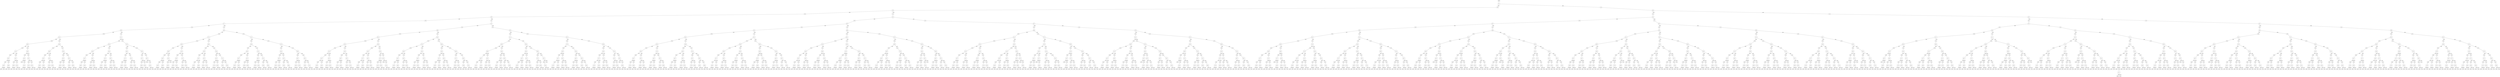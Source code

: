graph G {
splines=true;
0 [shape=box, label = "root" ]
0--1;
1 [shape=circle, label="47:1"]
1--2[label = 0.500, labelangle=110];
2 [shape=box, label="0:2"]
2--3;
3 [shape=circle, label="15:3"]
3--4[label = 0.500, labelangle=110];
4 [shape=box, label="0:4"]
4--5;
5 [shape=circle, label="19:5"]
5--6[label = 0.500, labelangle=110];
6 [shape=box, label="0:6"]
6--7;
7 [shape=circle, label="67:7"]
7--8[label = 0.496, labelangle=110];
8 [shape=box, label="0:8"]
8--9;
9 [shape=circle, label="56:9"]
9--10[label = 0.500, labelangle=110];
10 [shape=box, label="0:10"]
10--11;
11 [shape=circle, label="64:11"]
11--12[label = 0.484, labelangle=110];
12 [shape=box, label="0:12"]
12--13;
13 [shape=circle, label="63:13"]
13--14[label = 0.533, labelangle=110];
14 [shape=box, label="0:14"]
14--15;
15 [shape=circle, label="61:15"]
15--16[label = 0.500, labelangle=110];
16 [shape=box, label="0:16"]
16--17;
17 [shape=circle, label="66:17"]
17--18[label = 0.500, labelangle=110];
18 [shape=box, label="0:18"]
18--19;
19 [shape=circle, label="65:19"]
19--20[label = 0.500, labelangle=110];
20 [shape=box, label="0:20"]
19--21[label = 0.500, labelangle=110];
21 [shape=box, label="1:20"]
17--22[label = 0.500, labelangle=110];
22 [shape=box, label="1:18"]
22--23;
23 [shape=circle, label="58:19"]
23--24[label = 0.500, labelangle=110];
24 [shape=box, label="0:20"]
23--25[label = 0.500, labelangle=110];
25 [shape=box, label="1:20"]
15--26[label = 0.500, labelangle=110];
26 [shape=box, label="1:16"]
26--27;
27 [shape=circle, label="60:17"]
27--28[label = 0.500, labelangle=110];
28 [shape=box, label="0:18"]
28--29;
29 [shape=circle, label="66:19"]
29--30[label = 0.500, labelangle=110];
30 [shape=box, label="0:20"]
29--31[label = 0.500, labelangle=110];
31 [shape=box, label="1:20"]
27--32[label = 0.500, labelangle=110];
32 [shape=box, label="1:18"]
32--33;
33 [shape=circle, label="62:19"]
33--34[label = 0.500, labelangle=110];
34 [shape=box, label="0:20"]
33--35[label = 0.500, labelangle=110];
35 [shape=box, label="1:20"]
13--36[label = 0.467, labelangle=110];
36 [shape=box, label="1:14"]
36--37;
37 [shape=circle, label="65:15"]
37--38[label = 0.429, labelangle=110];
38 [shape=box, label="0:16"]
38--39;
39 [shape=circle, label="66:17"]
39--40[label = 0.333, labelangle=110];
40 [shape=box, label="0:18"]
39--41[label = 0.667, labelangle=110];
41 [shape=box, label="1:18"]
41--42;
42 [shape=circle, label="62:19"]
42--43[label = 0.500, labelangle=110];
43 [shape=box, label="0:20"]
42--44[label = 0.500, labelangle=110];
44 [shape=box, label="1:20"]
37--45[label = 0.571, labelangle=110];
45 [shape=box, label="1:16"]
45--46;
46 [shape=circle, label="62:17"]
46--47[label = 0.500, labelangle=110];
47 [shape=box, label="0:18"]
47--48;
48 [shape=circle, label="61:19"]
48--49[label = 0.500, labelangle=110];
49 [shape=box, label="0:20"]
48--50[label = 0.500, labelangle=110];
50 [shape=box, label="1:20"]
46--51[label = 0.500, labelangle=110];
51 [shape=box, label="1:18"]
51--52;
52 [shape=circle, label="60:19"]
52--53[label = 0.500, labelangle=110];
53 [shape=box, label="0:20"]
52--54[label = 0.500, labelangle=110];
54 [shape=box, label="1:20"]
11--55[label = 0.516, labelangle=110];
55 [shape=box, label="1:12"]
55--56;
56 [shape=circle, label="58:13"]
56--57[label = 0.500, labelangle=110];
57 [shape=box, label="0:14"]
57--58;
58 [shape=circle, label="66:15"]
58--59[label = 0.500, labelangle=110];
59 [shape=box, label="0:16"]
59--60;
60 [shape=circle, label="65:17"]
60--61[label = 0.500, labelangle=110];
61 [shape=box, label="0:18"]
61--62;
62 [shape=circle, label="63:19"]
62--63[label = 0.500, labelangle=110];
63 [shape=box, label="0:20"]
62--64[label = 0.500, labelangle=110];
64 [shape=box, label="1:20"]
60--65[label = 0.500, labelangle=110];
65 [shape=box, label="1:18"]
65--66;
66 [shape=circle, label="60:19"]
66--67[label = 0.500, labelangle=110];
67 [shape=box, label="0:20"]
66--68[label = 0.500, labelangle=110];
68 [shape=box, label="1:20"]
58--69[label = 0.500, labelangle=110];
69 [shape=box, label="1:16"]
69--70;
70 [shape=circle, label="60:17"]
70--71[label = 0.500, labelangle=110];
71 [shape=box, label="0:18"]
71--72;
72 [shape=circle, label="52:19"]
72--73[label = 0.500, labelangle=110];
73 [shape=box, label="0:20"]
72--74[label = 0.500, labelangle=110];
74 [shape=box, label="1:20"]
70--75[label = 0.500, labelangle=110];
75 [shape=box, label="1:18"]
75--76;
76 [shape=circle, label="65:19"]
76--77[label = 0.500, labelangle=110];
77 [shape=box, label="0:20"]
76--78[label = 0.500, labelangle=110];
78 [shape=box, label="1:20"]
56--79[label = 0.500, labelangle=110];
79 [shape=box, label="1:14"]
79--80;
80 [shape=circle, label="62:15"]
80--81[label = 0.500, labelangle=110];
81 [shape=box, label="0:16"]
81--82;
82 [shape=circle, label="65:17"]
82--83[label = 0.500, labelangle=110];
83 [shape=box, label="0:18"]
83--84;
84 [shape=circle, label="66:19"]
84--85[label = 0.500, labelangle=110];
85 [shape=box, label="0:20"]
84--86[label = 0.500, labelangle=110];
86 [shape=box, label="1:20"]
82--87[label = 0.500, labelangle=110];
87 [shape=box, label="1:18"]
87--88;
88 [shape=circle, label="63:19"]
88--89[label = 0.500, labelangle=110];
89 [shape=box, label="0:20"]
88--90[label = 0.500, labelangle=110];
90 [shape=box, label="1:20"]
80--91[label = 0.500, labelangle=110];
91 [shape=box, label="1:16"]
91--92;
92 [shape=circle, label="53:17"]
92--93[label = 0.500, labelangle=110];
93 [shape=box, label="0:18"]
93--94;
94 [shape=circle, label="50:19"]
94--95[label = 0.500, labelangle=110];
95 [shape=box, label="0:20"]
94--96[label = 0.500, labelangle=110];
96 [shape=box, label="1:20"]
92--97[label = 0.500, labelangle=110];
97 [shape=box, label="1:18"]
97--98;
98 [shape=circle, label="66:19"]
98--99[label = 0.500, labelangle=110];
99 [shape=box, label="0:20"]
98--100[label = 0.500, labelangle=110];
100 [shape=box, label="1:20"]
9--101[label = 0.500, labelangle=110];
101 [shape=box, label="1:10"]
101--102;
102 [shape=circle, label="54:11"]
102--103[label = 0.516, labelangle=110];
103 [shape=box, label="0:12"]
103--104;
104 [shape=circle, label="60:13"]
104--105[label = 0.500, labelangle=110];
105 [shape=box, label="0:14"]
105--106;
106 [shape=circle, label="63:15"]
106--107[label = 0.500, labelangle=110];
107 [shape=box, label="0:16"]
107--108;
108 [shape=circle, label="52:17"]
108--109[label = 0.500, labelangle=110];
109 [shape=box, label="0:18"]
109--110;
110 [shape=circle, label="66:19"]
110--111[label = 0.500, labelangle=110];
111 [shape=box, label="0:20"]
110--112[label = 0.500, labelangle=110];
112 [shape=box, label="1:20"]
108--113[label = 0.500, labelangle=110];
113 [shape=box, label="1:18"]
113--114;
114 [shape=circle, label="64:19"]
114--115[label = 0.500, labelangle=110];
115 [shape=box, label="0:20"]
114--116[label = 0.500, labelangle=110];
116 [shape=box, label="1:20"]
106--117[label = 0.500, labelangle=110];
117 [shape=box, label="1:16"]
117--118;
118 [shape=circle, label="66:17"]
118--119[label = 0.500, labelangle=110];
119 [shape=box, label="0:18"]
119--120;
120 [shape=circle, label="59:19"]
120--121[label = 0.500, labelangle=110];
121 [shape=box, label="0:20"]
120--122[label = 0.500, labelangle=110];
122 [shape=box, label="1:20"]
118--123[label = 0.500, labelangle=110];
123 [shape=box, label="1:18"]
123--124;
124 [shape=circle, label="65:19"]
124--125[label = 0.500, labelangle=110];
125 [shape=box, label="0:20"]
124--126[label = 0.500, labelangle=110];
126 [shape=box, label="1:20"]
104--127[label = 0.500, labelangle=110];
127 [shape=box, label="1:14"]
127--128;
128 [shape=circle, label="64:15"]
128--129[label = 0.500, labelangle=110];
129 [shape=box, label="0:16"]
129--130;
130 [shape=circle, label="62:17"]
130--131[label = 0.500, labelangle=110];
131 [shape=box, label="0:18"]
131--132;
132 [shape=circle, label="65:19"]
132--133[label = 0.500, labelangle=110];
133 [shape=box, label="0:20"]
132--134[label = 0.500, labelangle=110];
134 [shape=box, label="1:20"]
130--135[label = 0.500, labelangle=110];
135 [shape=box, label="1:18"]
135--136;
136 [shape=circle, label="66:19"]
136--137[label = 0.500, labelangle=110];
137 [shape=box, label="0:20"]
136--138[label = 0.500, labelangle=110];
138 [shape=box, label="1:20"]
128--139[label = 0.500, labelangle=110];
139 [shape=box, label="1:16"]
139--140;
140 [shape=circle, label="66:17"]
140--141[label = 0.500, labelangle=110];
141 [shape=box, label="0:18"]
141--142;
142 [shape=circle, label="63:19"]
142--143[label = 0.500, labelangle=110];
143 [shape=box, label="0:20"]
142--144[label = 0.500, labelangle=110];
144 [shape=box, label="1:20"]
140--145[label = 0.500, labelangle=110];
145 [shape=box, label="1:18"]
145--146;
146 [shape=circle, label="65:19"]
146--147[label = 0.500, labelangle=110];
147 [shape=box, label="0:20"]
146--148[label = 0.500, labelangle=110];
148 [shape=box, label="1:20"]
102--149[label = 0.484, labelangle=110];
149 [shape=box, label="1:12"]
149--150;
150 [shape=circle, label="61:13"]
150--151[label = 0.533, labelangle=110];
151 [shape=box, label="0:14"]
151--152;
152 [shape=circle, label="66:15"]
152--153[label = 0.500, labelangle=110];
153 [shape=box, label="0:16"]
153--154;
154 [shape=circle, label="57:17"]
154--155[label = 0.500, labelangle=110];
155 [shape=box, label="0:18"]
155--156;
156 [shape=circle, label="65:19"]
156--157[label = 0.500, labelangle=110];
157 [shape=box, label="0:20"]
156--158[label = 0.500, labelangle=110];
158 [shape=box, label="1:20"]
154--159[label = 0.500, labelangle=110];
159 [shape=box, label="1:18"]
159--160;
160 [shape=circle, label="64:19"]
160--161[label = 0.500, labelangle=110];
161 [shape=box, label="0:20"]
160--162[label = 0.500, labelangle=110];
162 [shape=box, label="1:20"]
152--163[label = 0.500, labelangle=110];
163 [shape=box, label="1:16"]
163--164;
164 [shape=circle, label="64:17"]
164--165[label = 0.500, labelangle=110];
165 [shape=box, label="0:18"]
165--166;
166 [shape=circle, label="65:19"]
166--167[label = 0.500, labelangle=110];
167 [shape=box, label="0:20"]
166--168[label = 0.500, labelangle=110];
168 [shape=box, label="1:20"]
164--169[label = 0.500, labelangle=110];
169 [shape=box, label="1:18"]
169--170;
170 [shape=circle, label="62:19"]
170--171[label = 0.500, labelangle=110];
171 [shape=box, label="0:20"]
170--172[label = 0.500, labelangle=110];
172 [shape=box, label="1:20"]
150--173[label = 0.467, labelangle=110];
173 [shape=box, label="1:14"]
173--174;
174 [shape=circle, label="63:15"]
174--175[label = 0.571, labelangle=110];
175 [shape=box, label="0:16"]
175--176;
176 [shape=circle, label="62:17"]
176--177[label = 0.500, labelangle=110];
177 [shape=box, label="0:18"]
177--178;
178 [shape=circle, label="66:19"]
178--179[label = 0.500, labelangle=110];
179 [shape=box, label="0:20"]
178--180[label = 0.500, labelangle=110];
180 [shape=box, label="1:20"]
176--181[label = 0.500, labelangle=110];
181 [shape=box, label="1:18"]
181--182;
182 [shape=circle, label="60:19"]
182--183[label = 0.500, labelangle=110];
183 [shape=box, label="0:20"]
182--184[label = 0.500, labelangle=110];
184 [shape=box, label="1:20"]
174--185[label = 0.429, labelangle=110];
185 [shape=box, label="1:16"]
185--186;
186 [shape=circle, label="66:17"]
186--187[label = 0.333, labelangle=110];
187 [shape=box, label="0:18"]
186--188[label = 0.667, labelangle=110];
188 [shape=box, label="1:18"]
188--189;
189 [shape=circle, label="64:19"]
189--190[label = 0.500, labelangle=110];
190 [shape=box, label="0:20"]
189--191[label = 0.500, labelangle=110];
191 [shape=box, label="1:20"]
7--192[label = 0.504, labelangle=110];
192 [shape=box, label="1:8"]
192--193;
193 [shape=circle, label="62:9"]
193--194[label = 0.492, labelangle=110];
194 [shape=box, label="0:10"]
194--195;
195 [shape=circle, label="57:11"]
195--196[label = 0.484, labelangle=110];
196 [shape=box, label="0:12"]
196--197;
197 [shape=circle, label="65:13"]
197--198[label = 0.467, labelangle=110];
198 [shape=box, label="0:14"]
198--199;
199 [shape=circle, label="66:15"]
199--200[label = 0.571, labelangle=110];
200 [shape=box, label="0:16"]
200--201;
201 [shape=circle, label="55:17"]
201--202[label = 0.500, labelangle=110];
202 [shape=box, label="0:18"]
202--203;
203 [shape=circle, label="64:19"]
203--204[label = 0.500, labelangle=110];
204 [shape=box, label="0:20"]
203--205[label = 0.500, labelangle=110];
205 [shape=box, label="1:20"]
201--206[label = 0.500, labelangle=110];
206 [shape=box, label="1:18"]
206--207;
207 [shape=circle, label="63:19"]
207--208[label = 0.500, labelangle=110];
208 [shape=box, label="0:20"]
207--209[label = 0.500, labelangle=110];
209 [shape=box, label="1:20"]
199--210[label = 0.429, labelangle=110];
210 [shape=box, label="1:16"]
210--211;
211 [shape=circle, label="64:17"]
211--212[label = 0.667, labelangle=110];
212 [shape=box, label="0:18"]
212--213;
213 [shape=circle, label="63:19"]
213--214[label = 0.500, labelangle=110];
214 [shape=box, label="0:20"]
213--215[label = 0.500, labelangle=110];
215 [shape=box, label="1:20"]
211--216[label = 0.333, labelangle=110];
216 [shape=box, label="1:18"]
197--217[label = 0.533, labelangle=110];
217 [shape=box, label="1:14"]
217--218;
218 [shape=circle, label="61:15"]
218--219[label = 0.500, labelangle=110];
219 [shape=box, label="0:16"]
219--220;
220 [shape=circle, label="58:17"]
220--221[label = 0.500, labelangle=110];
221 [shape=box, label="0:18"]
221--222;
222 [shape=circle, label="66:19"]
222--223[label = 0.500, labelangle=110];
223 [shape=box, label="0:20"]
222--224[label = 0.500, labelangle=110];
224 [shape=box, label="1:20"]
220--225[label = 0.500, labelangle=110];
225 [shape=box, label="1:18"]
225--226;
226 [shape=circle, label="64:19"]
226--227[label = 0.500, labelangle=110];
227 [shape=box, label="0:20"]
226--228[label = 0.500, labelangle=110];
228 [shape=box, label="1:20"]
218--229[label = 0.500, labelangle=110];
229 [shape=box, label="1:16"]
229--230;
230 [shape=circle, label="54:17"]
230--231[label = 0.500, labelangle=110];
231 [shape=box, label="0:18"]
231--232;
232 [shape=circle, label="66:19"]
232--233[label = 0.500, labelangle=110];
233 [shape=box, label="0:20"]
232--234[label = 0.500, labelangle=110];
234 [shape=box, label="1:20"]
230--235[label = 0.500, labelangle=110];
235 [shape=box, label="1:18"]
235--236;
236 [shape=circle, label="59:19"]
236--237[label = 0.500, labelangle=110];
237 [shape=box, label="0:20"]
236--238[label = 0.500, labelangle=110];
238 [shape=box, label="1:20"]
195--239[label = 0.516, labelangle=110];
239 [shape=box, label="1:12"]
239--240;
240 [shape=circle, label="66:13"]
240--241[label = 0.500, labelangle=110];
241 [shape=box, label="0:14"]
241--242;
242 [shape=circle, label="58:15"]
242--243[label = 0.500, labelangle=110];
243 [shape=box, label="0:16"]
243--244;
244 [shape=circle, label="45:17"]
244--245[label = 0.500, labelangle=110];
245 [shape=box, label="0:18"]
245--246;
246 [shape=circle, label="61:19"]
246--247[label = 0.500, labelangle=110];
247 [shape=box, label="0:20"]
246--248[label = 0.500, labelangle=110];
248 [shape=box, label="1:20"]
244--249[label = 0.500, labelangle=110];
249 [shape=box, label="1:18"]
249--250;
250 [shape=circle, label="65:19"]
250--251[label = 0.500, labelangle=110];
251 [shape=box, label="0:20"]
250--252[label = 0.500, labelangle=110];
252 [shape=box, label="1:20"]
242--253[label = 0.500, labelangle=110];
253 [shape=box, label="1:16"]
253--254;
254 [shape=circle, label="65:17"]
254--255[label = 0.500, labelangle=110];
255 [shape=box, label="0:18"]
255--256;
256 [shape=circle, label="64:19"]
256--257[label = 0.500, labelangle=110];
257 [shape=box, label="0:20"]
256--258[label = 0.500, labelangle=110];
258 [shape=box, label="1:20"]
254--259[label = 0.500, labelangle=110];
259 [shape=box, label="1:18"]
259--260;
260 [shape=circle, label="61:19"]
260--261[label = 0.500, labelangle=110];
261 [shape=box, label="0:20"]
260--262[label = 0.500, labelangle=110];
262 [shape=box, label="1:20"]
240--263[label = 0.500, labelangle=110];
263 [shape=box, label="1:14"]
263--264;
264 [shape=circle, label="52:15"]
264--265[label = 0.500, labelangle=110];
265 [shape=box, label="0:16"]
265--266;
266 [shape=circle, label="64:17"]
266--267[label = 0.500, labelangle=110];
267 [shape=box, label="0:18"]
267--268;
268 [shape=circle, label="61:19"]
268--269[label = 0.500, labelangle=110];
269 [shape=box, label="0:20"]
268--270[label = 0.500, labelangle=110];
270 [shape=box, label="1:20"]
266--271[label = 0.500, labelangle=110];
271 [shape=box, label="1:18"]
271--272;
272 [shape=circle, label="63:19"]
272--273[label = 0.500, labelangle=110];
273 [shape=box, label="0:20"]
272--274[label = 0.500, labelangle=110];
274 [shape=box, label="1:20"]
264--275[label = 0.500, labelangle=110];
275 [shape=box, label="1:16"]
275--276;
276 [shape=circle, label="61:17"]
276--277[label = 0.500, labelangle=110];
277 [shape=box, label="0:18"]
277--278;
278 [shape=circle, label="60:19"]
278--279[label = 0.500, labelangle=110];
279 [shape=box, label="0:20"]
278--280[label = 0.500, labelangle=110];
280 [shape=box, label="1:20"]
276--281[label = 0.500, labelangle=110];
281 [shape=box, label="1:18"]
281--282;
282 [shape=circle, label="64:19"]
282--283[label = 0.500, labelangle=110];
283 [shape=box, label="0:20"]
282--284[label = 0.500, labelangle=110];
284 [shape=box, label="1:20"]
193--285[label = 0.508, labelangle=110];
285 [shape=box, label="1:10"]
285--286;
286 [shape=circle, label="42:11"]
286--287[label = 0.500, labelangle=110];
287 [shape=box, label="0:12"]
287--288;
288 [shape=circle, label="58:13"]
288--289[label = 0.500, labelangle=110];
289 [shape=box, label="0:14"]
289--290;
290 [shape=circle, label="66:15"]
290--291[label = 0.500, labelangle=110];
291 [shape=box, label="0:16"]
291--292;
292 [shape=circle, label="64:17"]
292--293[label = 0.500, labelangle=110];
293 [shape=box, label="0:18"]
293--294;
294 [shape=circle, label="65:19"]
294--295[label = 0.500, labelangle=110];
295 [shape=box, label="0:20"]
294--296[label = 0.500, labelangle=110];
296 [shape=box, label="1:20"]
292--297[label = 0.500, labelangle=110];
297 [shape=box, label="1:18"]
297--298;
298 [shape=circle, label="60:19"]
298--299[label = 0.500, labelangle=110];
299 [shape=box, label="0:20"]
298--300[label = 0.500, labelangle=110];
300 [shape=box, label="1:20"]
290--301[label = 0.500, labelangle=110];
301 [shape=box, label="1:16"]
301--302;
302 [shape=circle, label="64:17"]
302--303[label = 0.500, labelangle=110];
303 [shape=box, label="0:18"]
303--304;
304 [shape=circle, label="59:19"]
304--305[label = 0.500, labelangle=110];
305 [shape=box, label="0:20"]
304--306[label = 0.500, labelangle=110];
306 [shape=box, label="1:20"]
302--307[label = 0.500, labelangle=110];
307 [shape=box, label="1:18"]
307--308;
308 [shape=circle, label="65:19"]
308--309[label = 0.500, labelangle=110];
309 [shape=box, label="0:20"]
308--310[label = 0.500, labelangle=110];
310 [shape=box, label="1:20"]
288--311[label = 0.500, labelangle=110];
311 [shape=box, label="1:14"]
311--312;
312 [shape=circle, label="41:15"]
312--313[label = 0.500, labelangle=110];
313 [shape=box, label="0:16"]
313--314;
314 [shape=circle, label="65:17"]
314--315[label = 0.500, labelangle=110];
315 [shape=box, label="0:18"]
315--316;
316 [shape=circle, label="66:19"]
316--317[label = 0.500, labelangle=110];
317 [shape=box, label="0:20"]
316--318[label = 0.500, labelangle=110];
318 [shape=box, label="1:20"]
314--319[label = 0.500, labelangle=110];
319 [shape=box, label="1:18"]
319--320;
320 [shape=circle, label="64:19"]
320--321[label = 0.500, labelangle=110];
321 [shape=box, label="0:20"]
320--322[label = 0.500, labelangle=110];
322 [shape=box, label="1:20"]
312--323[label = 0.500, labelangle=110];
323 [shape=box, label="1:16"]
323--324;
324 [shape=circle, label="64:17"]
324--325[label = 0.500, labelangle=110];
325 [shape=box, label="0:18"]
325--326;
326 [shape=circle, label="59:19"]
326--327[label = 0.500, labelangle=110];
327 [shape=box, label="0:20"]
326--328[label = 0.500, labelangle=110];
328 [shape=box, label="1:20"]
324--329[label = 0.500, labelangle=110];
329 [shape=box, label="1:18"]
329--330;
330 [shape=circle, label="66:19"]
330--331[label = 0.500, labelangle=110];
331 [shape=box, label="0:20"]
330--332[label = 0.500, labelangle=110];
332 [shape=box, label="1:20"]
286--333[label = 0.500, labelangle=110];
333 [shape=box, label="1:12"]
333--334;
334 [shape=circle, label="61:13"]
334--335[label = 0.500, labelangle=110];
335 [shape=box, label="0:14"]
335--336;
336 [shape=circle, label="65:15"]
336--337[label = 0.500, labelangle=110];
337 [shape=box, label="0:16"]
337--338;
338 [shape=circle, label="66:17"]
338--339[label = 0.500, labelangle=110];
339 [shape=box, label="0:18"]
339--340;
340 [shape=circle, label="60:19"]
340--341[label = 0.500, labelangle=110];
341 [shape=box, label="0:20"]
340--342[label = 0.500, labelangle=110];
342 [shape=box, label="1:20"]
338--343[label = 0.500, labelangle=110];
343 [shape=box, label="1:18"]
343--344;
344 [shape=circle, label="64:19"]
344--345[label = 0.500, labelangle=110];
345 [shape=box, label="0:20"]
344--346[label = 0.500, labelangle=110];
346 [shape=box, label="1:20"]
336--347[label = 0.500, labelangle=110];
347 [shape=box, label="1:16"]
347--348;
348 [shape=circle, label="64:17"]
348--349[label = 0.500, labelangle=110];
349 [shape=box, label="0:18"]
349--350;
350 [shape=circle, label="63:19"]
350--351[label = 0.500, labelangle=110];
351 [shape=box, label="0:20"]
350--352[label = 0.500, labelangle=110];
352 [shape=box, label="1:20"]
348--353[label = 0.500, labelangle=110];
353 [shape=box, label="1:18"]
353--354;
354 [shape=circle, label="66:19"]
354--355[label = 0.500, labelangle=110];
355 [shape=box, label="0:20"]
354--356[label = 0.500, labelangle=110];
356 [shape=box, label="1:20"]
334--357[label = 0.500, labelangle=110];
357 [shape=box, label="1:14"]
357--358;
358 [shape=circle, label="58:15"]
358--359[label = 0.500, labelangle=110];
359 [shape=box, label="0:16"]
359--360;
360 [shape=circle, label="63:17"]
360--361[label = 0.500, labelangle=110];
361 [shape=box, label="0:18"]
361--362;
362 [shape=circle, label="66:19"]
362--363[label = 0.500, labelangle=110];
363 [shape=box, label="0:20"]
362--364[label = 0.500, labelangle=110];
364 [shape=box, label="1:20"]
360--365[label = 0.500, labelangle=110];
365 [shape=box, label="1:18"]
365--366;
366 [shape=circle, label="54:19"]
366--367[label = 0.500, labelangle=110];
367 [shape=box, label="0:20"]
366--368[label = 0.500, labelangle=110];
368 [shape=box, label="1:20"]
358--369[label = 0.500, labelangle=110];
369 [shape=box, label="1:16"]
369--370;
370 [shape=circle, label="65:17"]
370--371[label = 0.500, labelangle=110];
371 [shape=box, label="0:18"]
371--372;
372 [shape=circle, label="63:19"]
372--373[label = 0.500, labelangle=110];
373 [shape=box, label="0:20"]
372--374[label = 0.500, labelangle=110];
374 [shape=box, label="1:20"]
370--375[label = 0.500, labelangle=110];
375 [shape=box, label="1:18"]
375--376;
376 [shape=circle, label="57:19"]
376--377[label = 0.500, labelangle=110];
377 [shape=box, label="0:20"]
376--378[label = 0.500, labelangle=110];
378 [shape=box, label="1:20"]
5--379[label = 0.500, labelangle=110];
379 [shape=box, label="1:6"]
379--380;
380 [shape=circle, label="26:7"]
380--381[label = 0.504, labelangle=110];
381 [shape=box, label="0:8"]
381--382;
382 [shape=circle, label="65:9"]
382--383[label = 0.492, labelangle=110];
383 [shape=box, label="0:10"]
383--384;
384 [shape=circle, label="66:11"]
384--385[label = 0.516, labelangle=110];
385 [shape=box, label="0:12"]
385--386;
386 [shape=circle, label="40:13"]
386--387[label = 0.500, labelangle=110];
387 [shape=box, label="0:14"]
387--388;
388 [shape=circle, label="67:15"]
388--389[label = 0.500, labelangle=110];
389 [shape=box, label="0:16"]
389--390;
390 [shape=circle, label="54:17"]
390--391[label = 0.500, labelangle=110];
391 [shape=box, label="0:18"]
391--392;
392 [shape=circle, label="62:19"]
392--393[label = 0.500, labelangle=110];
393 [shape=box, label="0:20"]
392--394[label = 0.500, labelangle=110];
394 [shape=box, label="1:20"]
390--395[label = 0.500, labelangle=110];
395 [shape=box, label="1:18"]
395--396;
396 [shape=circle, label="64:19"]
396--397[label = 0.500, labelangle=110];
397 [shape=box, label="0:20"]
396--398[label = 0.500, labelangle=110];
398 [shape=box, label="1:20"]
388--399[label = 0.500, labelangle=110];
399 [shape=box, label="1:16"]
399--400;
400 [shape=circle, label="64:17"]
400--401[label = 0.500, labelangle=110];
401 [shape=box, label="0:18"]
401--402;
402 [shape=circle, label="62:19"]
402--403[label = 0.500, labelangle=110];
403 [shape=box, label="0:20"]
402--404[label = 0.500, labelangle=110];
404 [shape=box, label="1:20"]
400--405[label = 0.500, labelangle=110];
405 [shape=box, label="1:18"]
405--406;
406 [shape=circle, label="62:19"]
406--407[label = 0.500, labelangle=110];
407 [shape=box, label="0:20"]
406--408[label = 0.500, labelangle=110];
408 [shape=box, label="1:20"]
386--409[label = 0.500, labelangle=110];
409 [shape=box, label="1:14"]
409--410;
410 [shape=circle, label="62:15"]
410--411[label = 0.500, labelangle=110];
411 [shape=box, label="0:16"]
411--412;
412 [shape=circle, label="59:17"]
412--413[label = 0.500, labelangle=110];
413 [shape=box, label="0:18"]
413--414;
414 [shape=circle, label="67:19"]
414--415[label = 0.500, labelangle=110];
415 [shape=box, label="0:20"]
414--416[label = 0.500, labelangle=110];
416 [shape=box, label="1:20"]
412--417[label = 0.500, labelangle=110];
417 [shape=box, label="1:18"]
417--418;
418 [shape=circle, label="63:19"]
418--419[label = 0.500, labelangle=110];
419 [shape=box, label="0:20"]
418--420[label = 0.500, labelangle=110];
420 [shape=box, label="1:20"]
410--421[label = 0.500, labelangle=110];
421 [shape=box, label="1:16"]
421--422;
422 [shape=circle, label="59:17"]
422--423[label = 0.500, labelangle=110];
423 [shape=box, label="0:18"]
423--424;
424 [shape=circle, label="64:19"]
424--425[label = 0.500, labelangle=110];
425 [shape=box, label="0:20"]
424--426[label = 0.500, labelangle=110];
426 [shape=box, label="1:20"]
422--427[label = 0.500, labelangle=110];
427 [shape=box, label="1:18"]
427--428;
428 [shape=circle, label="67:19"]
428--429[label = 0.500, labelangle=110];
429 [shape=box, label="0:20"]
428--430[label = 0.500, labelangle=110];
430 [shape=box, label="1:20"]
384--431[label = 0.484, labelangle=110];
431 [shape=box, label="1:12"]
431--432;
432 [shape=circle, label="56:13"]
432--433[label = 0.533, labelangle=110];
433 [shape=box, label="0:14"]
433--434;
434 [shape=circle, label="64:15"]
434--435[label = 0.500, labelangle=110];
435 [shape=box, label="0:16"]
435--436;
436 [shape=circle, label="67:17"]
436--437[label = 0.500, labelangle=110];
437 [shape=box, label="0:18"]
437--438;
438 [shape=circle, label="62:19"]
438--439[label = 0.500, labelangle=110];
439 [shape=box, label="0:20"]
438--440[label = 0.500, labelangle=110];
440 [shape=box, label="1:20"]
436--441[label = 0.500, labelangle=110];
441 [shape=box, label="1:18"]
441--442;
442 [shape=circle, label="63:19"]
442--443[label = 0.500, labelangle=110];
443 [shape=box, label="0:20"]
442--444[label = 0.500, labelangle=110];
444 [shape=box, label="1:20"]
434--445[label = 0.500, labelangle=110];
445 [shape=box, label="1:16"]
445--446;
446 [shape=circle, label="58:17"]
446--447[label = 0.500, labelangle=110];
447 [shape=box, label="0:18"]
447--448;
448 [shape=circle, label="67:19"]
448--449[label = 0.500, labelangle=110];
449 [shape=box, label="0:20"]
448--450[label = 0.500, labelangle=110];
450 [shape=box, label="1:20"]
446--451[label = 0.500, labelangle=110];
451 [shape=box, label="1:18"]
451--452;
452 [shape=circle, label="60:19"]
452--453[label = 0.500, labelangle=110];
453 [shape=box, label="0:20"]
452--454[label = 0.500, labelangle=110];
454 [shape=box, label="1:20"]
432--455[label = 0.467, labelangle=110];
455 [shape=box, label="1:14"]
455--456;
456 [shape=circle, label="62:15"]
456--457[label = 0.571, labelangle=110];
457 [shape=box, label="0:16"]
457--458;
458 [shape=circle, label="67:17"]
458--459[label = 0.500, labelangle=110];
459 [shape=box, label="0:18"]
459--460;
460 [shape=circle, label="61:19"]
460--461[label = 0.500, labelangle=110];
461 [shape=box, label="0:20"]
460--462[label = 0.500, labelangle=110];
462 [shape=box, label="1:20"]
458--463[label = 0.500, labelangle=110];
463 [shape=box, label="1:18"]
463--464;
464 [shape=circle, label="63:19"]
464--465[label = 0.500, labelangle=110];
465 [shape=box, label="0:20"]
464--466[label = 0.500, labelangle=110];
466 [shape=box, label="1:20"]
456--467[label = 0.429, labelangle=110];
467 [shape=box, label="1:16"]
467--468;
468 [shape=circle, label="64:17"]
468--469[label = 0.333, labelangle=110];
469 [shape=box, label="0:18"]
468--470[label = 0.667, labelangle=110];
470 [shape=box, label="1:18"]
470--471;
471 [shape=circle, label="61:19"]
471--472[label = 0.500, labelangle=110];
472 [shape=box, label="0:20"]
471--473[label = 0.500, labelangle=110];
473 [shape=box, label="1:20"]
382--474[label = 0.508, labelangle=110];
474 [shape=box, label="1:10"]
474--475;
475 [shape=circle, label="48:11"]
475--476[label = 0.500, labelangle=110];
476 [shape=box, label="0:12"]
476--477;
477 [shape=circle, label="67:13"]
477--478[label = 0.500, labelangle=110];
478 [shape=box, label="0:14"]
478--479;
479 [shape=circle, label="64:15"]
479--480[label = 0.500, labelangle=110];
480 [shape=box, label="0:16"]
480--481;
481 [shape=circle, label="63:17"]
481--482[label = 0.500, labelangle=110];
482 [shape=box, label="0:18"]
482--483;
483 [shape=circle, label="62:19"]
483--484[label = 0.500, labelangle=110];
484 [shape=box, label="0:20"]
483--485[label = 0.500, labelangle=110];
485 [shape=box, label="1:20"]
481--486[label = 0.500, labelangle=110];
486 [shape=box, label="1:18"]
486--487;
487 [shape=circle, label="66:19"]
487--488[label = 0.500, labelangle=110];
488 [shape=box, label="0:20"]
487--489[label = 0.500, labelangle=110];
489 [shape=box, label="1:20"]
479--490[label = 0.500, labelangle=110];
490 [shape=box, label="1:16"]
490--491;
491 [shape=circle, label="66:17"]
491--492[label = 0.500, labelangle=110];
492 [shape=box, label="0:18"]
492--493;
493 [shape=circle, label="63:19"]
493--494[label = 0.500, labelangle=110];
494 [shape=box, label="0:20"]
493--495[label = 0.500, labelangle=110];
495 [shape=box, label="1:20"]
491--496[label = 0.500, labelangle=110];
496 [shape=box, label="1:18"]
496--497;
497 [shape=circle, label="62:19"]
497--498[label = 0.500, labelangle=110];
498 [shape=box, label="0:20"]
497--499[label = 0.500, labelangle=110];
499 [shape=box, label="1:20"]
477--500[label = 0.500, labelangle=110];
500 [shape=box, label="1:14"]
500--501;
501 [shape=circle, label="64:15"]
501--502[label = 0.500, labelangle=110];
502 [shape=box, label="0:16"]
502--503;
503 [shape=circle, label="66:17"]
503--504[label = 0.500, labelangle=110];
504 [shape=box, label="0:18"]
504--505;
505 [shape=circle, label="63:19"]
505--506[label = 0.500, labelangle=110];
506 [shape=box, label="0:20"]
505--507[label = 0.500, labelangle=110];
507 [shape=box, label="1:20"]
503--508[label = 0.500, labelangle=110];
508 [shape=box, label="1:18"]
508--509;
509 [shape=circle, label="62:19"]
509--510[label = 0.500, labelangle=110];
510 [shape=box, label="0:20"]
509--511[label = 0.500, labelangle=110];
511 [shape=box, label="1:20"]
501--512[label = 0.500, labelangle=110];
512 [shape=box, label="1:16"]
512--513;
513 [shape=circle, label="63:17"]
513--514[label = 0.500, labelangle=110];
514 [shape=box, label="0:18"]
514--515;
515 [shape=circle, label="62:19"]
515--516[label = 0.500, labelangle=110];
516 [shape=box, label="0:20"]
515--517[label = 0.500, labelangle=110];
517 [shape=box, label="1:20"]
513--518[label = 0.500, labelangle=110];
518 [shape=box, label="1:18"]
518--519;
519 [shape=circle, label="66:19"]
519--520[label = 0.500, labelangle=110];
520 [shape=box, label="0:20"]
519--521[label = 0.500, labelangle=110];
521 [shape=box, label="1:20"]
475--522[label = 0.500, labelangle=110];
522 [shape=box, label="1:12"]
522--523;
523 [shape=circle, label="60:13"]
523--524[label = 0.500, labelangle=110];
524 [shape=box, label="0:14"]
524--525;
525 [shape=circle, label="62:15"]
525--526[label = 0.500, labelangle=110];
526 [shape=box, label="0:16"]
526--527;
527 [shape=circle, label="67:17"]
527--528[label = 0.500, labelangle=110];
528 [shape=box, label="0:18"]
528--529;
529 [shape=circle, label="64:19"]
529--530[label = 0.500, labelangle=110];
530 [shape=box, label="0:20"]
529--531[label = 0.500, labelangle=110];
531 [shape=box, label="1:20"]
527--532[label = 0.500, labelangle=110];
532 [shape=box, label="1:18"]
532--533;
533 [shape=circle, label="61:19"]
533--534[label = 0.500, labelangle=110];
534 [shape=box, label="0:20"]
533--535[label = 0.500, labelangle=110];
535 [shape=box, label="1:20"]
525--536[label = 0.500, labelangle=110];
536 [shape=box, label="1:16"]
536--537;
537 [shape=circle, label="58:17"]
537--538[label = 0.500, labelangle=110];
538 [shape=box, label="0:18"]
538--539;
539 [shape=circle, label="63:19"]
539--540[label = 0.500, labelangle=110];
540 [shape=box, label="0:20"]
539--541[label = 0.500, labelangle=110];
541 [shape=box, label="1:20"]
537--542[label = 0.500, labelangle=110];
542 [shape=box, label="1:18"]
542--543;
543 [shape=circle, label="66:19"]
543--544[label = 0.500, labelangle=110];
544 [shape=box, label="0:20"]
543--545[label = 0.500, labelangle=110];
545 [shape=box, label="1:20"]
523--546[label = 0.500, labelangle=110];
546 [shape=box, label="1:14"]
546--547;
547 [shape=circle, label="66:15"]
547--548[label = 0.500, labelangle=110];
548 [shape=box, label="0:16"]
548--549;
549 [shape=circle, label="67:17"]
549--550[label = 0.500, labelangle=110];
550 [shape=box, label="0:18"]
550--551;
551 [shape=circle, label="58:19"]
551--552[label = 0.500, labelangle=110];
552 [shape=box, label="0:20"]
551--553[label = 0.500, labelangle=110];
553 [shape=box, label="1:20"]
549--554[label = 0.500, labelangle=110];
554 [shape=box, label="1:18"]
554--555;
555 [shape=circle, label="63:19"]
555--556[label = 0.500, labelangle=110];
556 [shape=box, label="0:20"]
555--557[label = 0.500, labelangle=110];
557 [shape=box, label="1:20"]
547--558[label = 0.500, labelangle=110];
558 [shape=box, label="1:16"]
558--559;
559 [shape=circle, label="59:17"]
559--560[label = 0.500, labelangle=110];
560 [shape=box, label="0:18"]
560--561;
561 [shape=circle, label="62:19"]
561--562[label = 0.500, labelangle=110];
562 [shape=box, label="0:20"]
561--563[label = 0.500, labelangle=110];
563 [shape=box, label="1:20"]
559--564[label = 0.500, labelangle=110];
564 [shape=box, label="1:18"]
564--565;
565 [shape=circle, label="67:19"]
565--566[label = 0.500, labelangle=110];
566 [shape=box, label="0:20"]
565--567[label = 0.500, labelangle=110];
567 [shape=box, label="1:20"]
380--568[label = 0.496, labelangle=110];
568 [shape=box, label="1:8"]
568--569;
569 [shape=circle, label="67:9"]
569--570[label = 0.500, labelangle=110];
570 [shape=box, label="0:10"]
570--571;
571 [shape=circle, label="61:11"]
571--572[label = 0.516, labelangle=110];
572 [shape=box, label="0:12"]
572--573;
573 [shape=circle, label="65:13"]
573--574[label = 0.500, labelangle=110];
574 [shape=box, label="0:14"]
574--575;
575 [shape=circle, label="66:15"]
575--576[label = 0.500, labelangle=110];
576 [shape=box, label="0:16"]
576--577;
577 [shape=circle, label="63:17"]
577--578[label = 0.500, labelangle=110];
578 [shape=box, label="0:18"]
578--579;
579 [shape=circle, label="62:19"]
579--580[label = 0.500, labelangle=110];
580 [shape=box, label="0:20"]
579--581[label = 0.500, labelangle=110];
581 [shape=box, label="1:20"]
577--582[label = 0.500, labelangle=110];
582 [shape=box, label="1:18"]
582--583;
583 [shape=circle, label="64:19"]
583--584[label = 0.500, labelangle=110];
584 [shape=box, label="0:20"]
583--585[label = 0.500, labelangle=110];
585 [shape=box, label="1:20"]
575--586[label = 0.500, labelangle=110];
586 [shape=box, label="1:16"]
586--587;
587 [shape=circle, label="64:17"]
587--588[label = 0.500, labelangle=110];
588 [shape=box, label="0:18"]
588--589;
589 [shape=circle, label="59:19"]
589--590[label = 0.500, labelangle=110];
590 [shape=box, label="0:20"]
589--591[label = 0.500, labelangle=110];
591 [shape=box, label="1:20"]
587--592[label = 0.500, labelangle=110];
592 [shape=box, label="1:18"]
592--593;
593 [shape=circle, label="62:19"]
593--594[label = 0.500, labelangle=110];
594 [shape=box, label="0:20"]
593--595[label = 0.500, labelangle=110];
595 [shape=box, label="1:20"]
573--596[label = 0.500, labelangle=110];
596 [shape=box, label="1:14"]
596--597;
597 [shape=circle, label="64:15"]
597--598[label = 0.500, labelangle=110];
598 [shape=box, label="0:16"]
598--599;
599 [shape=circle, label="58:17"]
599--600[label = 0.500, labelangle=110];
600 [shape=box, label="0:18"]
600--601;
601 [shape=circle, label="66:19"]
601--602[label = 0.500, labelangle=110];
602 [shape=box, label="0:20"]
601--603[label = 0.500, labelangle=110];
603 [shape=box, label="1:20"]
599--604[label = 0.500, labelangle=110];
604 [shape=box, label="1:18"]
604--605;
605 [shape=circle, label="63:19"]
605--606[label = 0.500, labelangle=110];
606 [shape=box, label="0:20"]
605--607[label = 0.500, labelangle=110];
607 [shape=box, label="1:20"]
597--608[label = 0.500, labelangle=110];
608 [shape=box, label="1:16"]
608--609;
609 [shape=circle, label="66:17"]
609--610[label = 0.500, labelangle=110];
610 [shape=box, label="0:18"]
610--611;
611 [shape=circle, label="62:19"]
611--612[label = 0.500, labelangle=110];
612 [shape=box, label="0:20"]
611--613[label = 0.500, labelangle=110];
613 [shape=box, label="1:20"]
609--614[label = 0.500, labelangle=110];
614 [shape=box, label="1:18"]
614--615;
615 [shape=circle, label="55:19"]
615--616[label = 0.500, labelangle=110];
616 [shape=box, label="0:20"]
615--617[label = 0.500, labelangle=110];
617 [shape=box, label="1:20"]
571--618[label = 0.484, labelangle=110];
618 [shape=box, label="1:12"]
618--619;
619 [shape=circle, label="64:13"]
619--620[label = 0.533, labelangle=110];
620 [shape=box, label="0:14"]
620--621;
621 [shape=circle, label="63:15"]
621--622[label = 0.500, labelangle=110];
622 [shape=box, label="0:16"]
622--623;
623 [shape=circle, label="65:17"]
623--624[label = 0.500, labelangle=110];
624 [shape=box, label="0:18"]
624--625;
625 [shape=circle, label="62:19"]
625--626[label = 0.500, labelangle=110];
626 [shape=box, label="0:20"]
625--627[label = 0.500, labelangle=110];
627 [shape=box, label="1:20"]
623--628[label = 0.500, labelangle=110];
628 [shape=box, label="1:18"]
628--629;
629 [shape=circle, label="66:19"]
629--630[label = 0.500, labelangle=110];
630 [shape=box, label="0:20"]
629--631[label = 0.500, labelangle=110];
631 [shape=box, label="1:20"]
621--632[label = 0.500, labelangle=110];
632 [shape=box, label="1:16"]
632--633;
633 [shape=circle, label="62:17"]
633--634[label = 0.500, labelangle=110];
634 [shape=box, label="0:18"]
634--635;
635 [shape=circle, label="66:19"]
635--636[label = 0.500, labelangle=110];
636 [shape=box, label="0:20"]
635--637[label = 0.500, labelangle=110];
637 [shape=box, label="1:20"]
633--638[label = 0.500, labelangle=110];
638 [shape=box, label="1:18"]
638--639;
639 [shape=circle, label="59:19"]
639--640[label = 0.500, labelangle=110];
640 [shape=box, label="0:20"]
639--641[label = 0.500, labelangle=110];
641 [shape=box, label="1:20"]
619--642[label = 0.467, labelangle=110];
642 [shape=box, label="1:14"]
642--643;
643 [shape=circle, label="66:15"]
643--644[label = 0.571, labelangle=110];
644 [shape=box, label="0:16"]
644--645;
645 [shape=circle, label="57:17"]
645--646[label = 0.500, labelangle=110];
646 [shape=box, label="0:18"]
646--647;
647 [shape=circle, label="54:19"]
647--648[label = 0.500, labelangle=110];
648 [shape=box, label="0:20"]
647--649[label = 0.500, labelangle=110];
649 [shape=box, label="1:20"]
645--650[label = 0.500, labelangle=110];
650 [shape=box, label="1:18"]
650--651;
651 [shape=circle, label="65:19"]
651--652[label = 0.500, labelangle=110];
652 [shape=box, label="0:20"]
651--653[label = 0.500, labelangle=110];
653 [shape=box, label="1:20"]
643--654[label = 0.429, labelangle=110];
654 [shape=box, label="1:16"]
654--655;
655 [shape=circle, label="65:17"]
655--656[label = 0.667, labelangle=110];
656 [shape=box, label="0:18"]
656--657;
657 [shape=circle, label="62:19"]
657--658[label = 0.500, labelangle=110];
658 [shape=box, label="0:20"]
657--659[label = 0.500, labelangle=110];
659 [shape=box, label="1:20"]
655--660[label = 0.333, labelangle=110];
660 [shape=box, label="1:18"]
569--661[label = 0.500, labelangle=110];
661 [shape=box, label="1:10"]
661--662;
662 [shape=circle, label="62:11"]
662--663[label = 0.516, labelangle=110];
663 [shape=box, label="0:12"]
663--664;
664 [shape=circle, label="57:13"]
664--665[label = 0.500, labelangle=110];
665 [shape=box, label="0:14"]
665--666;
666 [shape=circle, label="54:15"]
666--667[label = 0.500, labelangle=110];
667 [shape=box, label="0:16"]
667--668;
668 [shape=circle, label="64:17"]
668--669[label = 0.500, labelangle=110];
669 [shape=box, label="0:18"]
669--670;
670 [shape=circle, label="51:19"]
670--671[label = 0.500, labelangle=110];
671 [shape=box, label="0:20"]
670--672[label = 0.500, labelangle=110];
672 [shape=box, label="1:20"]
668--673[label = 0.500, labelangle=110];
673 [shape=box, label="1:18"]
673--674;
674 [shape=circle, label="66:19"]
674--675[label = 0.500, labelangle=110];
675 [shape=box, label="0:20"]
674--676[label = 0.500, labelangle=110];
676 [shape=box, label="1:20"]
666--677[label = 0.500, labelangle=110];
677 [shape=box, label="1:16"]
677--678;
678 [shape=circle, label="60:17"]
678--679[label = 0.500, labelangle=110];
679 [shape=box, label="0:18"]
679--680;
680 [shape=circle, label="56:19"]
680--681[label = 0.500, labelangle=110];
681 [shape=box, label="0:20"]
680--682[label = 0.500, labelangle=110];
682 [shape=box, label="1:20"]
678--683[label = 0.500, labelangle=110];
683 [shape=box, label="1:18"]
683--684;
684 [shape=circle, label="58:19"]
684--685[label = 0.500, labelangle=110];
685 [shape=box, label="0:20"]
684--686[label = 0.500, labelangle=110];
686 [shape=box, label="1:20"]
664--687[label = 0.500, labelangle=110];
687 [shape=box, label="1:14"]
687--688;
688 [shape=circle, label="64:15"]
688--689[label = 0.500, labelangle=110];
689 [shape=box, label="0:16"]
689--690;
690 [shape=circle, label="60:17"]
690--691[label = 0.500, labelangle=110];
691 [shape=box, label="0:18"]
691--692;
692 [shape=circle, label="65:19"]
692--693[label = 0.500, labelangle=110];
693 [shape=box, label="0:20"]
692--694[label = 0.500, labelangle=110];
694 [shape=box, label="1:20"]
690--695[label = 0.500, labelangle=110];
695 [shape=box, label="1:18"]
695--696;
696 [shape=circle, label="66:19"]
696--697[label = 0.500, labelangle=110];
697 [shape=box, label="0:20"]
696--698[label = 0.500, labelangle=110];
698 [shape=box, label="1:20"]
688--699[label = 0.500, labelangle=110];
699 [shape=box, label="1:16"]
699--700;
700 [shape=circle, label="58:17"]
700--701[label = 0.500, labelangle=110];
701 [shape=box, label="0:18"]
701--702;
702 [shape=circle, label="63:19"]
702--703[label = 0.500, labelangle=110];
703 [shape=box, label="0:20"]
702--704[label = 0.500, labelangle=110];
704 [shape=box, label="1:20"]
700--705[label = 0.500, labelangle=110];
705 [shape=box, label="1:18"]
705--706;
706 [shape=circle, label="66:19"]
706--707[label = 0.500, labelangle=110];
707 [shape=box, label="0:20"]
706--708[label = 0.500, labelangle=110];
708 [shape=box, label="1:20"]
662--709[label = 0.484, labelangle=110];
709 [shape=box, label="1:12"]
709--710;
710 [shape=circle, label="65:13"]
710--711[label = 0.533, labelangle=110];
711 [shape=box, label="0:14"]
711--712;
712 [shape=circle, label="56:15"]
712--713[label = 0.500, labelangle=110];
713 [shape=box, label="0:16"]
713--714;
714 [shape=circle, label="57:17"]
714--715[label = 0.500, labelangle=110];
715 [shape=box, label="0:18"]
715--716;
716 [shape=circle, label="61:19"]
716--717[label = 0.500, labelangle=110];
717 [shape=box, label="0:20"]
716--718[label = 0.500, labelangle=110];
718 [shape=box, label="1:20"]
714--719[label = 0.500, labelangle=110];
719 [shape=box, label="1:18"]
719--720;
720 [shape=circle, label="64:19"]
720--721[label = 0.500, labelangle=110];
721 [shape=box, label="0:20"]
720--722[label = 0.500, labelangle=110];
722 [shape=box, label="1:20"]
712--723[label = 0.500, labelangle=110];
723 [shape=box, label="1:16"]
723--724;
724 [shape=circle, label="61:17"]
724--725[label = 0.500, labelangle=110];
725 [shape=box, label="0:18"]
725--726;
726 [shape=circle, label="66:19"]
726--727[label = 0.500, labelangle=110];
727 [shape=box, label="0:20"]
726--728[label = 0.500, labelangle=110];
728 [shape=box, label="1:20"]
724--729[label = 0.500, labelangle=110];
729 [shape=box, label="1:18"]
729--730;
730 [shape=circle, label="58:19"]
730--731[label = 0.500, labelangle=110];
731 [shape=box, label="0:20"]
730--732[label = 0.500, labelangle=110];
732 [shape=box, label="1:20"]
710--733[label = 0.467, labelangle=110];
733 [shape=box, label="1:14"]
733--734;
734 [shape=circle, label="61:15"]
734--735[label = 0.571, labelangle=110];
735 [shape=box, label="0:16"]
735--736;
736 [shape=circle, label="64:17"]
736--737[label = 0.500, labelangle=110];
737 [shape=box, label="0:18"]
737--738;
738 [shape=circle, label="66:19"]
738--739[label = 0.500, labelangle=110];
739 [shape=box, label="0:20"]
738--740[label = 0.500, labelangle=110];
740 [shape=box, label="1:20"]
736--741[label = 0.500, labelangle=110];
741 [shape=box, label="1:18"]
741--742;
742 [shape=circle, label="58:19"]
742--743[label = 0.500, labelangle=110];
743 [shape=box, label="0:20"]
742--744[label = 0.500, labelangle=110];
744 [shape=box, label="1:20"]
734--745[label = 0.429, labelangle=110];
745 [shape=box, label="1:16"]
745--746;
746 [shape=circle, label="63:17"]
746--747[label = 0.333, labelangle=110];
747 [shape=box, label="0:18"]
746--748[label = 0.667, labelangle=110];
748 [shape=box, label="1:18"]
748--749;
749 [shape=circle, label="59:19"]
749--750[label = 0.500, labelangle=110];
750 [shape=box, label="0:20"]
749--751[label = 0.500, labelangle=110];
751 [shape=box, label="1:20"]
3--752[label = 0.500, labelangle=110];
752 [shape=box, label="1:4"]
752--753;
753 [shape=circle, label="42:5"]
753--754[label = 0.508, labelangle=110];
754 [shape=box, label="0:6"]
754--755;
755 [shape=circle, label="39:7"]
755--756[label = 0.504, labelangle=110];
756 [shape=box, label="0:8"]
756--757;
757 [shape=circle, label="61:9"]
757--758[label = 0.500, labelangle=110];
758 [shape=box, label="0:10"]
758--759;
759 [shape=circle, label="58:11"]
759--760[label = 0.500, labelangle=110];
760 [shape=box, label="0:12"]
760--761;
761 [shape=circle, label="54:13"]
761--762[label = 0.500, labelangle=110];
762 [shape=box, label="0:14"]
762--763;
763 [shape=circle, label="66:15"]
763--764[label = 0.500, labelangle=110];
764 [shape=box, label="0:16"]
764--765;
765 [shape=circle, label="65:17"]
765--766[label = 0.500, labelangle=110];
766 [shape=box, label="0:18"]
766--767;
767 [shape=circle, label="67:19"]
767--768[label = 0.500, labelangle=110];
768 [shape=box, label="0:20"]
767--769[label = 0.500, labelangle=110];
769 [shape=box, label="1:20"]
765--770[label = 0.500, labelangle=110];
770 [shape=box, label="1:18"]
770--771;
771 [shape=circle, label="64:19"]
771--772[label = 0.500, labelangle=110];
772 [shape=box, label="0:20"]
771--773[label = 0.500, labelangle=110];
773 [shape=box, label="1:20"]
763--774[label = 0.500, labelangle=110];
774 [shape=box, label="1:16"]
774--775;
775 [shape=circle, label="59:17"]
775--776[label = 0.500, labelangle=110];
776 [shape=box, label="0:18"]
776--777;
777 [shape=circle, label="65:19"]
777--778[label = 0.500, labelangle=110];
778 [shape=box, label="0:20"]
777--779[label = 0.500, labelangle=110];
779 [shape=box, label="1:20"]
775--780[label = 0.500, labelangle=110];
780 [shape=box, label="1:18"]
780--781;
781 [shape=circle, label="53:19"]
781--782[label = 0.500, labelangle=110];
782 [shape=box, label="0:20"]
781--783[label = 0.500, labelangle=110];
783 [shape=box, label="1:20"]
761--784[label = 0.500, labelangle=110];
784 [shape=box, label="1:14"]
784--785;
785 [shape=circle, label="67:15"]
785--786[label = 0.500, labelangle=110];
786 [shape=box, label="0:16"]
786--787;
787 [shape=circle, label="66:17"]
787--788[label = 0.500, labelangle=110];
788 [shape=box, label="0:18"]
788--789;
789 [shape=circle, label="60:19"]
789--790[label = 0.500, labelangle=110];
790 [shape=box, label="0:20"]
789--791[label = 0.500, labelangle=110];
791 [shape=box, label="1:20"]
787--792[label = 0.500, labelangle=110];
792 [shape=box, label="1:18"]
792--793;
793 [shape=circle, label="64:19"]
793--794[label = 0.500, labelangle=110];
794 [shape=box, label="0:20"]
793--795[label = 0.500, labelangle=110];
795 [shape=box, label="1:20"]
785--796[label = 0.500, labelangle=110];
796 [shape=box, label="1:16"]
796--797;
797 [shape=circle, label="60:17"]
797--798[label = 0.500, labelangle=110];
798 [shape=box, label="0:18"]
798--799;
799 [shape=circle, label="59:19"]
799--800[label = 0.500, labelangle=110];
800 [shape=box, label="0:20"]
799--801[label = 0.500, labelangle=110];
801 [shape=box, label="1:20"]
797--802[label = 0.500, labelangle=110];
802 [shape=box, label="1:18"]
802--803;
803 [shape=circle, label="66:19"]
803--804[label = 0.500, labelangle=110];
804 [shape=box, label="0:20"]
803--805[label = 0.500, labelangle=110];
805 [shape=box, label="1:20"]
759--806[label = 0.500, labelangle=110];
806 [shape=box, label="1:12"]
806--807;
807 [shape=circle, label="62:13"]
807--808[label = 0.500, labelangle=110];
808 [shape=box, label="0:14"]
808--809;
809 [shape=circle, label="63:15"]
809--810[label = 0.500, labelangle=110];
810 [shape=box, label="0:16"]
810--811;
811 [shape=circle, label="66:17"]
811--812[label = 0.500, labelangle=110];
812 [shape=box, label="0:18"]
812--813;
813 [shape=circle, label="67:19"]
813--814[label = 0.500, labelangle=110];
814 [shape=box, label="0:20"]
813--815[label = 0.500, labelangle=110];
815 [shape=box, label="1:20"]
811--816[label = 0.500, labelangle=110];
816 [shape=box, label="1:18"]
816--817;
817 [shape=circle, label="65:19"]
817--818[label = 0.500, labelangle=110];
818 [shape=box, label="0:20"]
817--819[label = 0.500, labelangle=110];
819 [shape=box, label="1:20"]
809--820[label = 0.500, labelangle=110];
820 [shape=box, label="1:16"]
820--821;
821 [shape=circle, label="59:17"]
821--822[label = 0.500, labelangle=110];
822 [shape=box, label="0:18"]
822--823;
823 [shape=circle, label="66:19"]
823--824[label = 0.500, labelangle=110];
824 [shape=box, label="0:20"]
823--825[label = 0.500, labelangle=110];
825 [shape=box, label="1:20"]
821--826[label = 0.500, labelangle=110];
826 [shape=box, label="1:18"]
826--827;
827 [shape=circle, label="67:19"]
827--828[label = 0.500, labelangle=110];
828 [shape=box, label="0:20"]
827--829[label = 0.500, labelangle=110];
829 [shape=box, label="1:20"]
807--830[label = 0.500, labelangle=110];
830 [shape=box, label="1:14"]
830--831;
831 [shape=circle, label="67:15"]
831--832[label = 0.500, labelangle=110];
832 [shape=box, label="0:16"]
832--833;
833 [shape=circle, label="56:17"]
833--834[label = 0.500, labelangle=110];
834 [shape=box, label="0:18"]
834--835;
835 [shape=circle, label="57:19"]
835--836[label = 0.500, labelangle=110];
836 [shape=box, label="0:20"]
835--837[label = 0.500, labelangle=110];
837 [shape=box, label="1:20"]
833--838[label = 0.500, labelangle=110];
838 [shape=box, label="1:18"]
838--839;
839 [shape=circle, label="66:19"]
839--840[label = 0.500, labelangle=110];
840 [shape=box, label="0:20"]
839--841[label = 0.500, labelangle=110];
841 [shape=box, label="1:20"]
831--842[label = 0.500, labelangle=110];
842 [shape=box, label="1:16"]
842--843;
843 [shape=circle, label="59:17"]
843--844[label = 0.500, labelangle=110];
844 [shape=box, label="0:18"]
844--845;
845 [shape=circle, label="65:19"]
845--846[label = 0.500, labelangle=110];
846 [shape=box, label="0:20"]
845--847[label = 0.500, labelangle=110];
847 [shape=box, label="1:20"]
843--848[label = 0.500, labelangle=110];
848 [shape=box, label="1:18"]
848--849;
849 [shape=circle, label="66:19"]
849--850[label = 0.500, labelangle=110];
850 [shape=box, label="0:20"]
849--851[label = 0.500, labelangle=110];
851 [shape=box, label="1:20"]
757--852[label = 0.500, labelangle=110];
852 [shape=box, label="1:10"]
852--853;
853 [shape=circle, label="64:11"]
853--854[label = 0.500, labelangle=110];
854 [shape=box, label="0:12"]
854--855;
855 [shape=circle, label="38:13"]
855--856[label = 0.500, labelangle=110];
856 [shape=box, label="0:14"]
856--857;
857 [shape=circle, label="63:15"]
857--858[label = 0.500, labelangle=110];
858 [shape=box, label="0:16"]
858--859;
859 [shape=circle, label="67:17"]
859--860[label = 0.500, labelangle=110];
860 [shape=box, label="0:18"]
860--861;
861 [shape=circle, label="66:19"]
861--862[label = 0.500, labelangle=110];
862 [shape=box, label="0:20"]
861--863[label = 0.500, labelangle=110];
863 [shape=box, label="1:20"]
859--864[label = 0.500, labelangle=110];
864 [shape=box, label="1:18"]
864--865;
865 [shape=circle, label="60:19"]
865--866[label = 0.500, labelangle=110];
866 [shape=box, label="0:20"]
865--867[label = 0.500, labelangle=110];
867 [shape=box, label="1:20"]
857--868[label = 0.500, labelangle=110];
868 [shape=box, label="1:16"]
868--869;
869 [shape=circle, label="60:17"]
869--870[label = 0.500, labelangle=110];
870 [shape=box, label="0:18"]
870--871;
871 [shape=circle, label="66:19"]
871--872[label = 0.500, labelangle=110];
872 [shape=box, label="0:20"]
871--873[label = 0.500, labelangle=110];
873 [shape=box, label="1:20"]
869--874[label = 0.500, labelangle=110];
874 [shape=box, label="1:18"]
874--875;
875 [shape=circle, label="57:19"]
875--876[label = 0.500, labelangle=110];
876 [shape=box, label="0:20"]
875--877[label = 0.500, labelangle=110];
877 [shape=box, label="1:20"]
855--878[label = 0.500, labelangle=110];
878 [shape=box, label="1:14"]
878--879;
879 [shape=circle, label="65:15"]
879--880[label = 0.500, labelangle=110];
880 [shape=box, label="0:16"]
880--881;
881 [shape=circle, label="67:17"]
881--882[label = 0.500, labelangle=110];
882 [shape=box, label="0:18"]
882--883;
883 [shape=circle, label="66:19"]
883--884[label = 0.500, labelangle=110];
884 [shape=box, label="0:20"]
883--885[label = 0.500, labelangle=110];
885 [shape=box, label="1:20"]
881--886[label = 0.500, labelangle=110];
886 [shape=box, label="1:18"]
886--887;
887 [shape=circle, label="62:19"]
887--888[label = 0.500, labelangle=110];
888 [shape=box, label="0:20"]
887--889[label = 0.500, labelangle=110];
889 [shape=box, label="1:20"]
879--890[label = 0.500, labelangle=110];
890 [shape=box, label="1:16"]
890--891;
891 [shape=circle, label="63:17"]
891--892[label = 0.500, labelangle=110];
892 [shape=box, label="0:18"]
892--893;
893 [shape=circle, label="60:19"]
893--894[label = 0.500, labelangle=110];
894 [shape=box, label="0:20"]
893--895[label = 0.500, labelangle=110];
895 [shape=box, label="1:20"]
891--896[label = 0.500, labelangle=110];
896 [shape=box, label="1:18"]
896--897;
897 [shape=circle, label="67:19"]
897--898[label = 0.500, labelangle=110];
898 [shape=box, label="0:20"]
897--899[label = 0.500, labelangle=110];
899 [shape=box, label="1:20"]
853--900[label = 0.500, labelangle=110];
900 [shape=box, label="1:12"]
900--901;
901 [shape=circle, label="66:13"]
901--902[label = 0.500, labelangle=110];
902 [shape=box, label="0:14"]
902--903;
903 [shape=circle, label="65:15"]
903--904[label = 0.500, labelangle=110];
904 [shape=box, label="0:16"]
904--905;
905 [shape=circle, label="67:17"]
905--906[label = 0.500, labelangle=110];
906 [shape=box, label="0:18"]
906--907;
907 [shape=circle, label="63:19"]
907--908[label = 0.500, labelangle=110];
908 [shape=box, label="0:20"]
907--909[label = 0.500, labelangle=110];
909 [shape=box, label="1:20"]
905--910[label = 0.500, labelangle=110];
910 [shape=box, label="1:18"]
910--911;
911 [shape=circle, label="63:19"]
911--912[label = 0.500, labelangle=110];
912 [shape=box, label="0:20"]
911--913[label = 0.500, labelangle=110];
913 [shape=box, label="1:20"]
903--914[label = 0.500, labelangle=110];
914 [shape=box, label="1:16"]
914--915;
915 [shape=circle, label="62:17"]
915--916[label = 0.500, labelangle=110];
916 [shape=box, label="0:18"]
916--917;
917 [shape=circle, label="60:19"]
917--918[label = 0.500, labelangle=110];
918 [shape=box, label="0:20"]
917--919[label = 0.500, labelangle=110];
919 [shape=box, label="1:20"]
915--920[label = 0.500, labelangle=110];
920 [shape=box, label="1:18"]
920--921;
921 [shape=circle, label="59:19"]
921--922[label = 0.500, labelangle=110];
922 [shape=box, label="0:20"]
921--923[label = 0.500, labelangle=110];
923 [shape=box, label="1:20"]
901--924[label = 0.500, labelangle=110];
924 [shape=box, label="1:14"]
924--925;
925 [shape=circle, label="54:15"]
925--926[label = 0.500, labelangle=110];
926 [shape=box, label="0:16"]
926--927;
927 [shape=circle, label="60:17"]
927--928[label = 0.500, labelangle=110];
928 [shape=box, label="0:18"]
928--929;
929 [shape=circle, label="62:19"]
929--930[label = 0.500, labelangle=110];
930 [shape=box, label="0:20"]
929--931[label = 0.500, labelangle=110];
931 [shape=box, label="1:20"]
927--932[label = 0.500, labelangle=110];
932 [shape=box, label="1:18"]
932--933;
933 [shape=circle, label="67:19"]
933--934[label = 0.500, labelangle=110];
934 [shape=box, label="0:20"]
933--935[label = 0.500, labelangle=110];
935 [shape=box, label="1:20"]
925--936[label = 0.500, labelangle=110];
936 [shape=box, label="1:16"]
936--937;
937 [shape=circle, label="56:17"]
937--938[label = 0.500, labelangle=110];
938 [shape=box, label="0:18"]
938--939;
939 [shape=circle, label="59:19"]
939--940[label = 0.500, labelangle=110];
940 [shape=box, label="0:20"]
939--941[label = 0.500, labelangle=110];
941 [shape=box, label="1:20"]
937--942[label = 0.500, labelangle=110];
942 [shape=box, label="1:18"]
942--943;
943 [shape=circle, label="65:19"]
943--944[label = 0.500, labelangle=110];
944 [shape=box, label="0:20"]
943--945[label = 0.500, labelangle=110];
945 [shape=box, label="1:20"]
755--946[label = 0.496, labelangle=110];
946 [shape=box, label="1:8"]
946--947;
947 [shape=circle, label="66:9"]
947--948[label = 0.508, labelangle=110];
948 [shape=box, label="0:10"]
948--949;
949 [shape=circle, label="58:11"]
949--950[label = 0.500, labelangle=110];
950 [shape=box, label="0:12"]
950--951;
951 [shape=circle, label="51:13"]
951--952[label = 0.500, labelangle=110];
952 [shape=box, label="0:14"]
952--953;
953 [shape=circle, label="64:15"]
953--954[label = 0.500, labelangle=110];
954 [shape=box, label="0:16"]
954--955;
955 [shape=circle, label="62:17"]
955--956[label = 0.500, labelangle=110];
956 [shape=box, label="0:18"]
956--957;
957 [shape=circle, label="65:19"]
957--958[label = 0.500, labelangle=110];
958 [shape=box, label="0:20"]
957--959[label = 0.500, labelangle=110];
959 [shape=box, label="1:20"]
955--960[label = 0.500, labelangle=110];
960 [shape=box, label="1:18"]
960--961;
961 [shape=circle, label="63:19"]
961--962[label = 0.500, labelangle=110];
962 [shape=box, label="0:20"]
961--963[label = 0.500, labelangle=110];
963 [shape=box, label="1:20"]
953--964[label = 0.500, labelangle=110];
964 [shape=box, label="1:16"]
964--965;
965 [shape=circle, label="65:17"]
965--966[label = 0.500, labelangle=110];
966 [shape=box, label="0:18"]
966--967;
967 [shape=circle, label="63:19"]
967--968[label = 0.500, labelangle=110];
968 [shape=box, label="0:20"]
967--969[label = 0.500, labelangle=110];
969 [shape=box, label="1:20"]
965--970[label = 0.500, labelangle=110];
970 [shape=box, label="1:18"]
970--971;
971 [shape=circle, label="67:19"]
971--972[label = 0.500, labelangle=110];
972 [shape=box, label="0:20"]
971--973[label = 0.500, labelangle=110];
973 [shape=box, label="1:20"]
951--974[label = 0.500, labelangle=110];
974 [shape=box, label="1:14"]
974--975;
975 [shape=circle, label="65:15"]
975--976[label = 0.500, labelangle=110];
976 [shape=box, label="0:16"]
976--977;
977 [shape=circle, label="64:17"]
977--978[label = 0.500, labelangle=110];
978 [shape=box, label="0:18"]
978--979;
979 [shape=circle, label="62:19"]
979--980[label = 0.500, labelangle=110];
980 [shape=box, label="0:20"]
979--981[label = 0.500, labelangle=110];
981 [shape=box, label="1:20"]
977--982[label = 0.500, labelangle=110];
982 [shape=box, label="1:18"]
982--983;
983 [shape=circle, label="61:19"]
983--984[label = 0.500, labelangle=110];
984 [shape=box, label="0:20"]
983--985[label = 0.500, labelangle=110];
985 [shape=box, label="1:20"]
975--986[label = 0.500, labelangle=110];
986 [shape=box, label="1:16"]
986--987;
987 [shape=circle, label="55:17"]
987--988[label = 0.500, labelangle=110];
988 [shape=box, label="0:18"]
988--989;
989 [shape=circle, label="67:19"]
989--990[label = 0.500, labelangle=110];
990 [shape=box, label="0:20"]
989--991[label = 0.500, labelangle=110];
991 [shape=box, label="1:20"]
987--992[label = 0.500, labelangle=110];
992 [shape=box, label="1:18"]
992--993;
993 [shape=circle, label="62:19"]
993--994[label = 0.500, labelangle=110];
994 [shape=box, label="0:20"]
993--995[label = 0.500, labelangle=110];
995 [shape=box, label="1:20"]
949--996[label = 0.500, labelangle=110];
996 [shape=box, label="1:12"]
996--997;
997 [shape=circle, label="65:13"]
997--998[label = 0.500, labelangle=110];
998 [shape=box, label="0:14"]
998--999;
999 [shape=circle, label="67:15"]
999--1000[label = 0.500, labelangle=110];
1000 [shape=box, label="0:16"]
1000--1001;
1001 [shape=circle, label="64:17"]
1001--1002[label = 0.500, labelangle=110];
1002 [shape=box, label="0:18"]
1002--1003;
1003 [shape=circle, label="62:19"]
1003--1004[label = 0.500, labelangle=110];
1004 [shape=box, label="0:20"]
1003--1005[label = 0.500, labelangle=110];
1005 [shape=box, label="1:20"]
1001--1006[label = 0.500, labelangle=110];
1006 [shape=box, label="1:18"]
1006--1007;
1007 [shape=circle, label="61:19"]
1007--1008[label = 0.500, labelangle=110];
1008 [shape=box, label="0:20"]
1007--1009[label = 0.500, labelangle=110];
1009 [shape=box, label="1:20"]
999--1010[label = 0.500, labelangle=110];
1010 [shape=box, label="1:16"]
1010--1011;
1011 [shape=circle, label="61:17"]
1011--1012[label = 0.500, labelangle=110];
1012 [shape=box, label="0:18"]
1012--1013;
1013 [shape=circle, label="52:19"]
1013--1014[label = 0.500, labelangle=110];
1014 [shape=box, label="0:20"]
1013--1015[label = 0.500, labelangle=110];
1015 [shape=box, label="1:20"]
1011--1016[label = 0.500, labelangle=110];
1016 [shape=box, label="1:18"]
1016--1017;
1017 [shape=circle, label="62:19"]
1017--1018[label = 0.500, labelangle=110];
1018 [shape=box, label="0:20"]
1017--1019[label = 0.500, labelangle=110];
1019 [shape=box, label="1:20"]
997--1020[label = 0.500, labelangle=110];
1020 [shape=box, label="1:14"]
1020--1021;
1021 [shape=circle, label="62:15"]
1021--1022[label = 0.500, labelangle=110];
1022 [shape=box, label="0:16"]
1022--1023;
1023 [shape=circle, label="63:17"]
1023--1024[label = 0.500, labelangle=110];
1024 [shape=box, label="0:18"]
1024--1025;
1025 [shape=circle, label="61:19"]
1025--1026[label = 0.500, labelangle=110];
1026 [shape=box, label="0:20"]
1025--1027[label = 0.500, labelangle=110];
1027 [shape=box, label="1:20"]
1023--1028[label = 0.500, labelangle=110];
1028 [shape=box, label="1:18"]
1028--1029;
1029 [shape=circle, label="67:19"]
1029--1030[label = 0.500, labelangle=110];
1030 [shape=box, label="0:20"]
1029--1031[label = 0.500, labelangle=110];
1031 [shape=box, label="1:20"]
1021--1032[label = 0.500, labelangle=110];
1032 [shape=box, label="1:16"]
1032--1033;
1033 [shape=circle, label="67:17"]
1033--1034[label = 0.500, labelangle=110];
1034 [shape=box, label="0:18"]
1034--1035;
1035 [shape=circle, label="64:19"]
1035--1036[label = 0.500, labelangle=110];
1036 [shape=box, label="0:20"]
1035--1037[label = 0.500, labelangle=110];
1037 [shape=box, label="1:20"]
1033--1038[label = 0.500, labelangle=110];
1038 [shape=box, label="1:18"]
1038--1039;
1039 [shape=circle, label="64:19"]
1039--1040[label = 0.500, labelangle=110];
1040 [shape=box, label="0:20"]
1039--1041[label = 0.500, labelangle=110];
1041 [shape=box, label="1:20"]
947--1042[label = 0.492, labelangle=110];
1042 [shape=box, label="1:10"]
1042--1043;
1043 [shape=circle, label="67:11"]
1043--1044[label = 0.516, labelangle=110];
1044 [shape=box, label="0:12"]
1044--1045;
1045 [shape=circle, label="65:13"]
1045--1046[label = 0.500, labelangle=110];
1046 [shape=box, label="0:14"]
1046--1047;
1047 [shape=circle, label="62:15"]
1047--1048[label = 0.500, labelangle=110];
1048 [shape=box, label="0:16"]
1048--1049;
1049 [shape=circle, label="59:17"]
1049--1050[label = 0.500, labelangle=110];
1050 [shape=box, label="0:18"]
1050--1051;
1051 [shape=circle, label="61:19"]
1051--1052[label = 0.500, labelangle=110];
1052 [shape=box, label="0:20"]
1051--1053[label = 0.500, labelangle=110];
1053 [shape=box, label="1:20"]
1049--1054[label = 0.500, labelangle=110];
1054 [shape=box, label="1:18"]
1054--1055;
1055 [shape=circle, label="64:19"]
1055--1056[label = 0.500, labelangle=110];
1056 [shape=box, label="0:20"]
1055--1057[label = 0.500, labelangle=110];
1057 [shape=box, label="1:20"]
1047--1058[label = 0.500, labelangle=110];
1058 [shape=box, label="1:16"]
1058--1059;
1059 [shape=circle, label="64:17"]
1059--1060[label = 0.500, labelangle=110];
1060 [shape=box, label="0:18"]
1060--1061;
1061 [shape=circle, label="63:19"]
1061--1062[label = 0.500, labelangle=110];
1062 [shape=box, label="0:20"]
1061--1063[label = 0.500, labelangle=110];
1063 [shape=box, label="1:20"]
1059--1064[label = 0.500, labelangle=110];
1064 [shape=box, label="1:18"]
1064--1065;
1065 [shape=circle, label="63:19"]
1065--1066[label = 0.500, labelangle=110];
1066 [shape=box, label="0:20"]
1065--1067[label = 0.500, labelangle=110];
1067 [shape=box, label="1:20"]
1045--1068[label = 0.500, labelangle=110];
1068 [shape=box, label="1:14"]
1068--1069;
1069 [shape=circle, label="57:15"]
1069--1070[label = 0.500, labelangle=110];
1070 [shape=box, label="0:16"]
1070--1071;
1071 [shape=circle, label="60:17"]
1071--1072[label = 0.500, labelangle=110];
1072 [shape=box, label="0:18"]
1072--1073;
1073 [shape=circle, label="62:19"]
1073--1074[label = 0.500, labelangle=110];
1074 [shape=box, label="0:20"]
1073--1075[label = 0.500, labelangle=110];
1075 [shape=box, label="1:20"]
1071--1076[label = 0.500, labelangle=110];
1076 [shape=box, label="1:18"]
1076--1077;
1077 [shape=circle, label="63:19"]
1077--1078[label = 0.500, labelangle=110];
1078 [shape=box, label="0:20"]
1077--1079[label = 0.500, labelangle=110];
1079 [shape=box, label="1:20"]
1069--1080[label = 0.500, labelangle=110];
1080 [shape=box, label="1:16"]
1080--1081;
1081 [shape=circle, label="61:17"]
1081--1082[label = 0.500, labelangle=110];
1082 [shape=box, label="0:18"]
1082--1083;
1083 [shape=circle, label="62:19"]
1083--1084[label = 0.500, labelangle=110];
1084 [shape=box, label="0:20"]
1083--1085[label = 0.500, labelangle=110];
1085 [shape=box, label="1:20"]
1081--1086[label = 0.500, labelangle=110];
1086 [shape=box, label="1:18"]
1086--1087;
1087 [shape=circle, label="64:19"]
1087--1088[label = 0.500, labelangle=110];
1088 [shape=box, label="0:20"]
1087--1089[label = 0.500, labelangle=110];
1089 [shape=box, label="1:20"]
1043--1090[label = 0.484, labelangle=110];
1090 [shape=box, label="1:12"]
1090--1091;
1091 [shape=circle, label="65:13"]
1091--1092[label = 0.467, labelangle=110];
1092 [shape=box, label="0:14"]
1092--1093;
1093 [shape=circle, label="62:15"]
1093--1094[label = 0.571, labelangle=110];
1094 [shape=box, label="0:16"]
1094--1095;
1095 [shape=circle, label="61:17"]
1095--1096[label = 0.500, labelangle=110];
1096 [shape=box, label="0:18"]
1096--1097;
1097 [shape=circle, label="64:19"]
1097--1098[label = 0.500, labelangle=110];
1098 [shape=box, label="0:20"]
1097--1099[label = 0.500, labelangle=110];
1099 [shape=box, label="1:20"]
1095--1100[label = 0.500, labelangle=110];
1100 [shape=box, label="1:18"]
1100--1101;
1101 [shape=circle, label="60:19"]
1101--1102[label = 0.500, labelangle=110];
1102 [shape=box, label="0:20"]
1101--1103[label = 0.500, labelangle=110];
1103 [shape=box, label="1:20"]
1093--1104[label = 0.429, labelangle=110];
1104 [shape=box, label="1:16"]
1104--1105;
1105 [shape=circle, label="64:17"]
1105--1106[label = 0.667, labelangle=110];
1106 [shape=box, label="0:18"]
1106--1107;
1107 [shape=circle, label="61:19"]
1107--1108[label = 0.500, labelangle=110];
1108 [shape=box, label="0:20"]
1107--1109[label = 0.500, labelangle=110];
1109 [shape=box, label="1:20"]
1105--1110[label = 0.333, labelangle=110];
1110 [shape=box, label="1:18"]
1091--1111[label = 0.533, labelangle=110];
1111 [shape=box, label="1:14"]
1111--1112;
1112 [shape=circle, label="60:15"]
1112--1113[label = 0.500, labelangle=110];
1113 [shape=box, label="0:16"]
1113--1114;
1114 [shape=circle, label="63:17"]
1114--1115[label = 0.500, labelangle=110];
1115 [shape=box, label="0:18"]
1115--1116;
1116 [shape=circle, label="64:19"]
1116--1117[label = 0.500, labelangle=110];
1117 [shape=box, label="0:20"]
1116--1118[label = 0.500, labelangle=110];
1118 [shape=box, label="1:20"]
1114--1119[label = 0.500, labelangle=110];
1119 [shape=box, label="1:18"]
1119--1120;
1120 [shape=circle, label="62:19"]
1120--1121[label = 0.500, labelangle=110];
1121 [shape=box, label="0:20"]
1120--1122[label = 0.500, labelangle=110];
1122 [shape=box, label="1:20"]
1112--1123[label = 0.500, labelangle=110];
1123 [shape=box, label="1:16"]
1123--1124;
1124 [shape=circle, label="48:17"]
1124--1125[label = 0.500, labelangle=110];
1125 [shape=box, label="0:18"]
1125--1126;
1126 [shape=circle, label="64:19"]
1126--1127[label = 0.500, labelangle=110];
1127 [shape=box, label="0:20"]
1126--1128[label = 0.500, labelangle=110];
1128 [shape=box, label="1:20"]
1124--1129[label = 0.500, labelangle=110];
1129 [shape=box, label="1:18"]
1129--1130;
1130 [shape=circle, label="54:19"]
1130--1131[label = 0.500, labelangle=110];
1131 [shape=box, label="0:20"]
1130--1132[label = 0.500, labelangle=110];
1132 [shape=box, label="1:20"]
753--1133[label = 0.492, labelangle=110];
1133 [shape=box, label="1:6"]
1133--1134;
1134 [shape=circle, label="63:7"]
1134--1135[label = 0.496, labelangle=110];
1135 [shape=box, label="0:8"]
1135--1136;
1136 [shape=circle, label="66:9"]
1136--1137[label = 0.508, labelangle=110];
1137 [shape=box, label="0:10"]
1137--1138;
1138 [shape=circle, label="65:11"]
1138--1139[label = 0.516, labelangle=110];
1139 [shape=box, label="0:12"]
1139--1140;
1140 [shape=circle, label="54:13"]
1140--1141[label = 0.500, labelangle=110];
1141 [shape=box, label="0:14"]
1141--1142;
1142 [shape=circle, label="67:15"]
1142--1143[label = 0.500, labelangle=110];
1143 [shape=box, label="0:16"]
1143--1144;
1144 [shape=circle, label="62:17"]
1144--1145[label = 0.500, labelangle=110];
1145 [shape=box, label="0:18"]
1145--1146;
1146 [shape=circle, label="60:19"]
1146--1147[label = 0.500, labelangle=110];
1147 [shape=box, label="0:20"]
1146--1148[label = 0.500, labelangle=110];
1148 [shape=box, label="1:20"]
1144--1149[label = 0.500, labelangle=110];
1149 [shape=box, label="1:18"]
1149--1150;
1150 [shape=circle, label="64:19"]
1150--1151[label = 0.500, labelangle=110];
1151 [shape=box, label="0:20"]
1150--1152[label = 0.500, labelangle=110];
1152 [shape=box, label="1:20"]
1142--1153[label = 0.500, labelangle=110];
1153 [shape=box, label="1:16"]
1153--1154;
1154 [shape=circle, label="62:17"]
1154--1155[label = 0.500, labelangle=110];
1155 [shape=box, label="0:18"]
1155--1156;
1156 [shape=circle, label="57:19"]
1156--1157[label = 0.500, labelangle=110];
1157 [shape=box, label="0:20"]
1156--1158[label = 0.500, labelangle=110];
1158 [shape=box, label="1:20"]
1154--1159[label = 0.500, labelangle=110];
1159 [shape=box, label="1:18"]
1159--1160;
1160 [shape=circle, label="60:19"]
1160--1161[label = 0.500, labelangle=110];
1161 [shape=box, label="0:20"]
1160--1162[label = 0.500, labelangle=110];
1162 [shape=box, label="1:20"]
1140--1163[label = 0.500, labelangle=110];
1163 [shape=box, label="1:14"]
1163--1164;
1164 [shape=circle, label="41:15"]
1164--1165[label = 0.500, labelangle=110];
1165 [shape=box, label="0:16"]
1165--1166;
1166 [shape=circle, label="67:17"]
1166--1167[label = 0.500, labelangle=110];
1167 [shape=box, label="0:18"]
1167--1168;
1168 [shape=circle, label="61:19"]
1168--1169[label = 0.500, labelangle=110];
1169 [shape=box, label="0:20"]
1168--1170[label = 0.500, labelangle=110];
1170 [shape=box, label="1:20"]
1166--1171[label = 0.500, labelangle=110];
1171 [shape=box, label="1:18"]
1171--1172;
1172 [shape=circle, label="64:19"]
1172--1173[label = 0.500, labelangle=110];
1173 [shape=box, label="0:20"]
1172--1174[label = 0.500, labelangle=110];
1174 [shape=box, label="1:20"]
1164--1175[label = 0.500, labelangle=110];
1175 [shape=box, label="1:16"]
1175--1176;
1176 [shape=circle, label="59:17"]
1176--1177[label = 0.500, labelangle=110];
1177 [shape=box, label="0:18"]
1177--1178;
1178 [shape=circle, label="67:19"]
1178--1179[label = 0.500, labelangle=110];
1179 [shape=box, label="0:20"]
1178--1180[label = 0.500, labelangle=110];
1180 [shape=box, label="1:20"]
1176--1181[label = 0.500, labelangle=110];
1181 [shape=box, label="1:18"]
1181--1182;
1182 [shape=circle, label="62:19"]
1182--1183[label = 0.500, labelangle=110];
1183 [shape=box, label="0:20"]
1182--1184[label = 0.500, labelangle=110];
1184 [shape=box, label="1:20"]
1138--1185[label = 0.484, labelangle=110];
1185 [shape=box, label="1:12"]
1185--1186;
1186 [shape=circle, label="62:13"]
1186--1187[label = 0.533, labelangle=110];
1187 [shape=box, label="0:14"]
1187--1188;
1188 [shape=circle, label="61:15"]
1188--1189[label = 0.500, labelangle=110];
1189 [shape=box, label="0:16"]
1189--1190;
1190 [shape=circle, label="60:17"]
1190--1191[label = 0.500, labelangle=110];
1191 [shape=box, label="0:18"]
1191--1192;
1192 [shape=circle, label="64:19"]
1192--1193[label = 0.500, labelangle=110];
1193 [shape=box, label="0:20"]
1192--1194[label = 0.500, labelangle=110];
1194 [shape=box, label="1:20"]
1190--1195[label = 0.500, labelangle=110];
1195 [shape=box, label="1:18"]
1195--1196;
1196 [shape=circle, label="67:19"]
1196--1197[label = 0.500, labelangle=110];
1197 [shape=box, label="0:20"]
1196--1198[label = 0.500, labelangle=110];
1198 [shape=box, label="1:20"]
1188--1199[label = 0.500, labelangle=110];
1199 [shape=box, label="1:16"]
1199--1200;
1200 [shape=circle, label="64:17"]
1200--1201[label = 0.500, labelangle=110];
1201 [shape=box, label="0:18"]
1201--1202;
1202 [shape=circle, label="60:19"]
1202--1203[label = 0.500, labelangle=110];
1203 [shape=box, label="0:20"]
1202--1204[label = 0.500, labelangle=110];
1204 [shape=box, label="1:20"]
1200--1205[label = 0.500, labelangle=110];
1205 [shape=box, label="1:18"]
1205--1206;
1206 [shape=circle, label="60:19"]
1206--1207[label = 0.500, labelangle=110];
1207 [shape=box, label="0:20"]
1206--1208[label = 0.500, labelangle=110];
1208 [shape=box, label="1:20"]
1186--1209[label = 0.467, labelangle=110];
1209 [shape=box, label="1:14"]
1209--1210;
1210 [shape=circle, label="64:15"]
1210--1211[label = 0.571, labelangle=110];
1211 [shape=box, label="0:16"]
1211--1212;
1212 [shape=circle, label="60:17"]
1212--1213[label = 0.500, labelangle=110];
1213 [shape=box, label="0:18"]
1213--1214;
1214 [shape=circle, label="67:19"]
1214--1215[label = 0.500, labelangle=110];
1215 [shape=box, label="0:20"]
1214--1216[label = 0.500, labelangle=110];
1216 [shape=box, label="1:20"]
1212--1217[label = 0.500, labelangle=110];
1217 [shape=box, label="1:18"]
1217--1218;
1218 [shape=circle, label="59:19"]
1218--1219[label = 0.500, labelangle=110];
1219 [shape=box, label="0:20"]
1218--1220[label = 0.500, labelangle=110];
1220 [shape=box, label="1:20"]
1210--1221[label = 0.429, labelangle=110];
1221 [shape=box, label="1:16"]
1221--1222;
1222 [shape=circle, label="60:17"]
1222--1223[label = 0.333, labelangle=110];
1223 [shape=box, label="0:18"]
1222--1224[label = 0.667, labelangle=110];
1224 [shape=box, label="1:18"]
1224--1225;
1225 [shape=circle, label="58:19"]
1225--1226[label = 0.500, labelangle=110];
1226 [shape=box, label="0:20"]
1225--1227[label = 0.500, labelangle=110];
1227 [shape=box, label="1:20"]
1136--1228[label = 0.492, labelangle=110];
1228 [shape=box, label="1:10"]
1228--1229;
1229 [shape=circle, label="57:11"]
1229--1230[label = 0.500, labelangle=110];
1230 [shape=box, label="0:12"]
1230--1231;
1231 [shape=circle, label="67:13"]
1231--1232[label = 0.467, labelangle=110];
1232 [shape=box, label="0:14"]
1232--1233;
1233 [shape=circle, label="64:15"]
1233--1234[label = 0.571, labelangle=110];
1234 [shape=box, label="0:16"]
1234--1235;
1235 [shape=circle, label="65:17"]
1235--1236[label = 0.500, labelangle=110];
1236 [shape=box, label="0:18"]
1236--1237;
1237 [shape=circle, label="62:19"]
1237--1238[label = 0.500, labelangle=110];
1238 [shape=box, label="0:20"]
1237--1239[label = 0.500, labelangle=110];
1239 [shape=box, label="1:20"]
1235--1240[label = 0.500, labelangle=110];
1240 [shape=box, label="1:18"]
1240--1241;
1241 [shape=circle, label="62:19"]
1241--1242[label = 0.500, labelangle=110];
1242 [shape=box, label="0:20"]
1241--1243[label = 0.500, labelangle=110];
1243 [shape=box, label="1:20"]
1233--1244[label = 0.429, labelangle=110];
1244 [shape=box, label="1:16"]
1244--1245;
1245 [shape=circle, label="61:17"]
1245--1246[label = 0.333, labelangle=110];
1246 [shape=box, label="0:18"]
1245--1247[label = 0.667, labelangle=110];
1247 [shape=box, label="1:18"]
1247--1248;
1248 [shape=circle, label="60:19"]
1248--1249[label = 0.500, labelangle=110];
1249 [shape=box, label="0:20"]
1248--1250[label = 0.500, labelangle=110];
1250 [shape=box, label="1:20"]
1231--1251[label = 0.533, labelangle=110];
1251 [shape=box, label="1:14"]
1251--1252;
1252 [shape=circle, label="61:15"]
1252--1253[label = 0.500, labelangle=110];
1253 [shape=box, label="0:16"]
1253--1254;
1254 [shape=circle, label="60:17"]
1254--1255[label = 0.500, labelangle=110];
1255 [shape=box, label="0:18"]
1255--1256;
1256 [shape=circle, label="64:19"]
1256--1257[label = 0.500, labelangle=110];
1257 [shape=box, label="0:20"]
1256--1258[label = 0.500, labelangle=110];
1258 [shape=box, label="1:20"]
1254--1259[label = 0.500, labelangle=110];
1259 [shape=box, label="1:18"]
1259--1260;
1260 [shape=circle, label="65:19"]
1260--1261[label = 0.500, labelangle=110];
1261 [shape=box, label="0:20"]
1260--1262[label = 0.500, labelangle=110];
1262 [shape=box, label="1:20"]
1252--1263[label = 0.500, labelangle=110];
1263 [shape=box, label="1:16"]
1263--1264;
1264 [shape=circle, label="64:17"]
1264--1265[label = 0.500, labelangle=110];
1265 [shape=box, label="0:18"]
1265--1266;
1266 [shape=circle, label="60:19"]
1266--1267[label = 0.500, labelangle=110];
1267 [shape=box, label="0:20"]
1266--1268[label = 0.500, labelangle=110];
1268 [shape=box, label="1:20"]
1264--1269[label = 0.500, labelangle=110];
1269 [shape=box, label="1:18"]
1269--1270;
1270 [shape=circle, label="65:19"]
1270--1271[label = 0.500, labelangle=110];
1271 [shape=box, label="0:20"]
1270--1272[label = 0.500, labelangle=110];
1272 [shape=box, label="1:20"]
1229--1273[label = 0.500, labelangle=110];
1273 [shape=box, label="1:12"]
1273--1274;
1274 [shape=circle, label="65:13"]
1274--1275[label = 0.467, labelangle=110];
1275 [shape=box, label="0:14"]
1275--1276;
1276 [shape=circle, label="67:15"]
1276--1277[label = 0.429, labelangle=110];
1277 [shape=box, label="0:16"]
1277--1278;
1278 [shape=circle, label="64:17"]
1278--1279[label = 0.333, labelangle=110];
1279 [shape=box, label="0:18"]
1278--1280[label = 0.667, labelangle=110];
1280 [shape=box, label="1:18"]
1280--1281;
1281 [shape=circle, label="54:19"]
1281--1282[label = 0.500, labelangle=110];
1282 [shape=box, label="0:20"]
1281--1283[label = 0.500, labelangle=110];
1283 [shape=box, label="1:20"]
1276--1284[label = 0.571, labelangle=110];
1284 [shape=box, label="1:16"]
1284--1285;
1285 [shape=circle, label="61:17"]
1285--1286[label = 0.500, labelangle=110];
1286 [shape=box, label="0:18"]
1286--1287;
1287 [shape=circle, label="62:19"]
1287--1288[label = 0.500, labelangle=110];
1288 [shape=box, label="0:20"]
1287--1289[label = 0.500, labelangle=110];
1289 [shape=box, label="1:20"]
1285--1290[label = 0.500, labelangle=110];
1290 [shape=box, label="1:18"]
1290--1291;
1291 [shape=circle, label="60:19"]
1291--1292[label = 0.500, labelangle=110];
1292 [shape=box, label="0:20"]
1291--1293[label = 0.500, labelangle=110];
1293 [shape=box, label="1:20"]
1274--1294[label = 0.533, labelangle=110];
1294 [shape=box, label="1:14"]
1294--1295;
1295 [shape=circle, label="62:15"]
1295--1296[label = 0.500, labelangle=110];
1296 [shape=box, label="0:16"]
1296--1297;
1297 [shape=circle, label="60:17"]
1297--1298[label = 0.500, labelangle=110];
1298 [shape=box, label="0:18"]
1298--1299;
1299 [shape=circle, label="56:19"]
1299--1300[label = 0.500, labelangle=110];
1300 [shape=box, label="0:20"]
1299--1301[label = 0.500, labelangle=110];
1301 [shape=box, label="1:20"]
1297--1302[label = 0.500, labelangle=110];
1302 [shape=box, label="1:18"]
1302--1303;
1303 [shape=circle, label="64:19"]
1303--1304[label = 0.500, labelangle=110];
1304 [shape=box, label="0:20"]
1303--1305[label = 0.500, labelangle=110];
1305 [shape=box, label="1:20"]
1295--1306[label = 0.500, labelangle=110];
1306 [shape=box, label="1:16"]
1306--1307;
1307 [shape=circle, label="64:17"]
1307--1308[label = 0.500, labelangle=110];
1308 [shape=box, label="0:18"]
1308--1309;
1309 [shape=circle, label="67:19"]
1309--1310[label = 0.500, labelangle=110];
1310 [shape=box, label="0:20"]
1309--1311[label = 0.500, labelangle=110];
1311 [shape=box, label="1:20"]
1307--1312[label = 0.500, labelangle=110];
1312 [shape=box, label="1:18"]
1312--1313;
1313 [shape=circle, label="61:19"]
1313--1314[label = 0.500, labelangle=110];
1314 [shape=box, label="0:20"]
1313--1315[label = 0.500, labelangle=110];
1315 [shape=box, label="1:20"]
1134--1316[label = 0.504, labelangle=110];
1316 [shape=box, label="1:8"]
1316--1317;
1317 [shape=circle, label="37:9"]
1317--1318[label = 0.500, labelangle=110];
1318 [shape=box, label="0:10"]
1318--1319;
1319 [shape=circle, label="62:11"]
1319--1320[label = 0.516, labelangle=110];
1320 [shape=box, label="0:12"]
1320--1321;
1321 [shape=circle, label="58:13"]
1321--1322[label = 0.500, labelangle=110];
1322 [shape=box, label="0:14"]
1322--1323;
1323 [shape=circle, label="67:15"]
1323--1324[label = 0.500, labelangle=110];
1324 [shape=box, label="0:16"]
1324--1325;
1325 [shape=circle, label="64:17"]
1325--1326[label = 0.500, labelangle=110];
1326 [shape=box, label="0:18"]
1326--1327;
1327 [shape=circle, label="66:19"]
1327--1328[label = 0.500, labelangle=110];
1328 [shape=box, label="0:20"]
1327--1329[label = 0.500, labelangle=110];
1329 [shape=box, label="1:20"]
1325--1330[label = 0.500, labelangle=110];
1330 [shape=box, label="1:18"]
1330--1331;
1331 [shape=circle, label="65:19"]
1331--1332[label = 0.500, labelangle=110];
1332 [shape=box, label="0:20"]
1331--1333[label = 0.500, labelangle=110];
1333 [shape=box, label="1:20"]
1323--1334[label = 0.500, labelangle=110];
1334 [shape=box, label="1:16"]
1334--1335;
1335 [shape=circle, label="66:17"]
1335--1336[label = 0.500, labelangle=110];
1336 [shape=box, label="0:18"]
1336--1337;
1337 [shape=circle, label="64:19"]
1337--1338[label = 0.500, labelangle=110];
1338 [shape=box, label="0:20"]
1337--1339[label = 0.500, labelangle=110];
1339 [shape=box, label="1:20"]
1335--1340[label = 0.500, labelangle=110];
1340 [shape=box, label="1:18"]
1340--1341;
1341 [shape=circle, label="65:19"]
1341--1342[label = 0.500, labelangle=110];
1342 [shape=box, label="0:20"]
1341--1343[label = 0.500, labelangle=110];
1343 [shape=box, label="1:20"]
1321--1344[label = 0.500, labelangle=110];
1344 [shape=box, label="1:14"]
1344--1345;
1345 [shape=circle, label="59:15"]
1345--1346[label = 0.500, labelangle=110];
1346 [shape=box, label="0:16"]
1346--1347;
1347 [shape=circle, label="56:17"]
1347--1348[label = 0.500, labelangle=110];
1348 [shape=box, label="0:18"]
1348--1349;
1349 [shape=circle, label="67:19"]
1349--1350[label = 0.500, labelangle=110];
1350 [shape=box, label="0:20"]
1349--1351[label = 0.500, labelangle=110];
1351 [shape=box, label="1:20"]
1347--1352[label = 0.500, labelangle=110];
1352 [shape=box, label="1:18"]
1352--1353;
1353 [shape=circle, label="52:19"]
1353--1354[label = 0.500, labelangle=110];
1354 [shape=box, label="0:20"]
1353--1355[label = 0.500, labelangle=110];
1355 [shape=box, label="1:20"]
1345--1356[label = 0.500, labelangle=110];
1356 [shape=box, label="1:16"]
1356--1357;
1357 [shape=circle, label="50:17"]
1357--1358[label = 0.500, labelangle=110];
1358 [shape=box, label="0:18"]
1358--1359;
1359 [shape=circle, label="67:19"]
1359--1360[label = 0.500, labelangle=110];
1360 [shape=box, label="0:20"]
1359--1361[label = 0.500, labelangle=110];
1361 [shape=box, label="1:20"]
1357--1362[label = 0.500, labelangle=110];
1362 [shape=box, label="1:18"]
1362--1363;
1363 [shape=circle, label="51:19"]
1363--1364[label = 0.500, labelangle=110];
1364 [shape=box, label="0:20"]
1363--1365[label = 0.500, labelangle=110];
1365 [shape=box, label="1:20"]
1319--1366[label = 0.484, labelangle=110];
1366 [shape=box, label="1:12"]
1366--1367;
1367 [shape=circle, label="67:13"]
1367--1368[label = 0.467, labelangle=110];
1368 [shape=box, label="0:14"]
1368--1369;
1369 [shape=circle, label="65:15"]
1369--1370[label = 0.429, labelangle=110];
1370 [shape=box, label="0:16"]
1370--1371;
1371 [shape=circle, label="64:17"]
1371--1372[label = 0.333, labelangle=110];
1372 [shape=box, label="0:18"]
1371--1373[label = 0.667, labelangle=110];
1373 [shape=box, label="1:18"]
1373--1374;
1374 [shape=circle, label="61:19"]
1374--1375[label = 0.500, labelangle=110];
1375 [shape=box, label="0:20"]
1374--1376[label = 0.500, labelangle=110];
1376 [shape=box, label="1:20"]
1369--1377[label = 0.571, labelangle=110];
1377 [shape=box, label="1:16"]
1377--1378;
1378 [shape=circle, label="66:17"]
1378--1379[label = 0.500, labelangle=110];
1379 [shape=box, label="0:18"]
1379--1380;
1380 [shape=circle, label="64:19"]
1380--1381[label = 0.500, labelangle=110];
1381 [shape=box, label="0:20"]
1380--1382[label = 0.500, labelangle=110];
1382 [shape=box, label="1:20"]
1378--1383[label = 0.500, labelangle=110];
1383 [shape=box, label="1:18"]
1383--1384;
1384 [shape=circle, label="61:19"]
1384--1385[label = 0.500, labelangle=110];
1385 [shape=box, label="0:20"]
1384--1386[label = 0.500, labelangle=110];
1386 [shape=box, label="1:20"]
1367--1387[label = 0.533, labelangle=110];
1387 [shape=box, label="1:14"]
1387--1388;
1388 [shape=circle, label="61:15"]
1388--1389[label = 0.500, labelangle=110];
1389 [shape=box, label="0:16"]
1389--1390;
1390 [shape=circle, label="66:17"]
1390--1391[label = 0.500, labelangle=110];
1391 [shape=box, label="0:18"]
1391--1392;
1392 [shape=circle, label="64:19"]
1392--1393[label = 0.500, labelangle=110];
1393 [shape=box, label="0:20"]
1392--1394[label = 0.500, labelangle=110];
1394 [shape=box, label="1:20"]
1390--1395[label = 0.500, labelangle=110];
1395 [shape=box, label="1:18"]
1395--1396;
1396 [shape=circle, label="58:19"]
1396--1397[label = 0.500, labelangle=110];
1397 [shape=box, label="0:20"]
1396--1398[label = 0.500, labelangle=110];
1398 [shape=box, label="1:20"]
1388--1399[label = 0.500, labelangle=110];
1399 [shape=box, label="1:16"]
1399--1400;
1400 [shape=circle, label="60:17"]
1400--1401[label = 0.500, labelangle=110];
1401 [shape=box, label="0:18"]
1401--1402;
1402 [shape=circle, label="66:19"]
1402--1403[label = 0.500, labelangle=110];
1403 [shape=box, label="0:20"]
1402--1404[label = 0.500, labelangle=110];
1404 [shape=box, label="1:20"]
1400--1405[label = 0.500, labelangle=110];
1405 [shape=box, label="1:18"]
1405--1406;
1406 [shape=circle, label="64:19"]
1406--1407[label = 0.500, labelangle=110];
1407 [shape=box, label="0:20"]
1406--1408[label = 0.500, labelangle=110];
1408 [shape=box, label="1:20"]
1317--1409[label = 0.500, labelangle=110];
1409 [shape=box, label="1:10"]
1409--1410;
1410 [shape=circle, label="55:11"]
1410--1411[label = 0.484, labelangle=110];
1411 [shape=box, label="0:12"]
1411--1412;
1412 [shape=circle, label="60:13"]
1412--1413[label = 0.467, labelangle=110];
1413 [shape=box, label="0:14"]
1413--1414;
1414 [shape=circle, label="66:15"]
1414--1415[label = 0.429, labelangle=110];
1415 [shape=box, label="0:16"]
1415--1416;
1416 [shape=circle, label="67:17"]
1416--1417[label = 0.333, labelangle=110];
1417 [shape=box, label="0:18"]
1416--1418[label = 0.667, labelangle=110];
1418 [shape=box, label="1:18"]
1418--1419;
1419 [shape=circle, label="65:19"]
1419--1420[label = 0.500, labelangle=110];
1420 [shape=box, label="0:20"]
1419--1421[label = 0.500, labelangle=110];
1421 [shape=box, label="1:20"]
1414--1422[label = 0.571, labelangle=110];
1422 [shape=box, label="1:16"]
1422--1423;
1423 [shape=circle, label="61:17"]
1423--1424[label = 0.500, labelangle=110];
1424 [shape=box, label="0:18"]
1424--1425;
1425 [shape=circle, label="62:19"]
1425--1426[label = 0.500, labelangle=110];
1426 [shape=box, label="0:20"]
1425--1427[label = 0.500, labelangle=110];
1427 [shape=box, label="1:20"]
1423--1428[label = 0.500, labelangle=110];
1428 [shape=box, label="1:18"]
1428--1429;
1429 [shape=circle, label="67:19"]
1429--1430[label = 0.500, labelangle=110];
1430 [shape=box, label="0:20"]
1429--1431[label = 0.500, labelangle=110];
1431 [shape=box, label="1:20"]
1412--1432[label = 0.533, labelangle=110];
1432 [shape=box, label="1:14"]
1432--1433;
1433 [shape=circle, label="67:15"]
1433--1434[label = 0.500, labelangle=110];
1434 [shape=box, label="0:16"]
1434--1435;
1435 [shape=circle, label="66:17"]
1435--1436[label = 0.500, labelangle=110];
1436 [shape=box, label="0:18"]
1436--1437;
1437 [shape=circle, label="62:19"]
1437--1438[label = 0.500, labelangle=110];
1438 [shape=box, label="0:20"]
1437--1439[label = 0.500, labelangle=110];
1439 [shape=box, label="1:20"]
1435--1440[label = 0.500, labelangle=110];
1440 [shape=box, label="1:18"]
1440--1441;
1441 [shape=circle, label="65:19"]
1441--1442[label = 0.500, labelangle=110];
1442 [shape=box, label="0:20"]
1441--1443[label = 0.500, labelangle=110];
1443 [shape=box, label="1:20"]
1433--1444[label = 0.500, labelangle=110];
1444 [shape=box, label="1:16"]
1444--1445;
1445 [shape=circle, label="44:17"]
1445--1446[label = 0.500, labelangle=110];
1446 [shape=box, label="0:18"]
1446--1447;
1447 [shape=circle, label="64:19"]
1447--1448[label = 0.500, labelangle=110];
1448 [shape=box, label="0:20"]
1447--1449[label = 0.500, labelangle=110];
1449 [shape=box, label="1:20"]
1445--1450[label = 0.500, labelangle=110];
1450 [shape=box, label="1:18"]
1450--1451;
1451 [shape=circle, label="66:19"]
1451--1452[label = 0.500, labelangle=110];
1452 [shape=box, label="0:20"]
1451--1453[label = 0.500, labelangle=110];
1453 [shape=box, label="1:20"]
1410--1454[label = 0.516, labelangle=110];
1454 [shape=box, label="1:12"]
1454--1455;
1455 [shape=circle, label="58:13"]
1455--1456[label = 0.500, labelangle=110];
1456 [shape=box, label="0:14"]
1456--1457;
1457 [shape=circle, label="61:15"]
1457--1458[label = 0.500, labelangle=110];
1458 [shape=box, label="0:16"]
1458--1459;
1459 [shape=circle, label="57:17"]
1459--1460[label = 0.500, labelangle=110];
1460 [shape=box, label="0:18"]
1460--1461;
1461 [shape=circle, label="67:19"]
1461--1462[label = 0.500, labelangle=110];
1462 [shape=box, label="0:20"]
1461--1463[label = 0.500, labelangle=110];
1463 [shape=box, label="1:20"]
1459--1464[label = 0.500, labelangle=110];
1464 [shape=box, label="1:18"]
1464--1465;
1465 [shape=circle, label="60:19"]
1465--1466[label = 0.500, labelangle=110];
1466 [shape=box, label="0:20"]
1465--1467[label = 0.500, labelangle=110];
1467 [shape=box, label="1:20"]
1457--1468[label = 0.500, labelangle=110];
1468 [shape=box, label="1:16"]
1468--1469;
1469 [shape=circle, label="66:17"]
1469--1470[label = 0.500, labelangle=110];
1470 [shape=box, label="0:18"]
1470--1471;
1471 [shape=circle, label="64:19"]
1471--1472[label = 0.500, labelangle=110];
1472 [shape=box, label="0:20"]
1471--1473[label = 0.500, labelangle=110];
1473 [shape=box, label="1:20"]
1469--1474[label = 0.500, labelangle=110];
1474 [shape=box, label="1:18"]
1474--1475;
1475 [shape=circle, label="62:19"]
1475--1476[label = 0.500, labelangle=110];
1476 [shape=box, label="0:20"]
1475--1477[label = 0.500, labelangle=110];
1477 [shape=box, label="1:20"]
1455--1478[label = 0.500, labelangle=110];
1478 [shape=box, label="1:14"]
1478--1479;
1479 [shape=circle, label="67:15"]
1479--1480[label = 0.500, labelangle=110];
1480 [shape=box, label="0:16"]
1480--1481;
1481 [shape=circle, label="66:17"]
1481--1482[label = 0.500, labelangle=110];
1482 [shape=box, label="0:18"]
1482--1483;
1483 [shape=circle, label="51:19"]
1483--1484[label = 0.500, labelangle=110];
1484 [shape=box, label="0:20"]
1483--1485[label = 0.500, labelangle=110];
1485 [shape=box, label="1:20"]
1481--1486[label = 0.500, labelangle=110];
1486 [shape=box, label="1:18"]
1486--1487;
1487 [shape=circle, label="64:19"]
1487--1488[label = 0.500, labelangle=110];
1488 [shape=box, label="0:20"]
1487--1489[label = 0.500, labelangle=110];
1489 [shape=box, label="1:20"]
1479--1490[label = 0.500, labelangle=110];
1490 [shape=box, label="1:16"]
1490--1491;
1491 [shape=circle, label="66:17"]
1491--1492[label = 0.500, labelangle=110];
1492 [shape=box, label="0:18"]
1492--1493;
1493 [shape=circle, label="64:19"]
1493--1494[label = 0.500, labelangle=110];
1494 [shape=box, label="0:20"]
1493--1495[label = 0.500, labelangle=110];
1495 [shape=box, label="1:20"]
1491--1496[label = 0.500, labelangle=110];
1496 [shape=box, label="1:18"]
1496--1497;
1497 [shape=circle, label="64:19"]
1497--1498[label = 0.500, labelangle=110];
1498 [shape=box, label="0:20"]
1497--1499[label = 0.500, labelangle=110];
1499 [shape=box, label="1:20"]
1--1500[label = 0.500, labelangle=110];
1500 [shape=box, label="1:2"]
1500--1501;
1501 [shape=circle, label="29:3"]
1501--1502[label = 0.500, labelangle=110];
1502 [shape=box, label="0:4"]
1502--1503;
1503 [shape=circle, label="61:5"]
1503--1504[label = 0.500, labelangle=110];
1504 [shape=box, label="0:6"]
1504--1505;
1505 [shape=circle, label="30:7"]
1505--1506[label = 0.504, labelangle=110];
1506 [shape=box, label="0:8"]
1506--1507;
1507 [shape=circle, label="35:9"]
1507--1508[label = 0.492, labelangle=110];
1508 [shape=box, label="0:10"]
1508--1509;
1509 [shape=circle, label="60:11"]
1509--1510[label = 0.484, labelangle=110];
1510 [shape=box, label="0:12"]
1510--1511;
1511 [shape=circle, label="64:13"]
1511--1512[label = 0.533, labelangle=110];
1512 [shape=box, label="0:14"]
1512--1513;
1513 [shape=circle, label="63:15"]
1513--1514[label = 0.500, labelangle=110];
1514 [shape=box, label="0:16"]
1514--1515;
1515 [shape=circle, label="67:17"]
1515--1516[label = 0.500, labelangle=110];
1516 [shape=box, label="0:18"]
1516--1517;
1517 [shape=circle, label="65:19"]
1517--1518[label = 0.500, labelangle=110];
1518 [shape=box, label="0:20"]
1517--1519[label = 0.500, labelangle=110];
1519 [shape=box, label="1:20"]
1515--1520[label = 0.500, labelangle=110];
1520 [shape=box, label="1:18"]
1520--1521;
1521 [shape=circle, label="65:19"]
1521--1522[label = 0.500, labelangle=110];
1522 [shape=box, label="0:20"]
1521--1523[label = 0.500, labelangle=110];
1523 [shape=box, label="1:20"]
1513--1524[label = 0.500, labelangle=110];
1524 [shape=box, label="1:16"]
1524--1525;
1525 [shape=circle, label="57:17"]
1525--1526[label = 0.500, labelangle=110];
1526 [shape=box, label="0:18"]
1526--1527;
1527 [shape=circle, label="58:19"]
1527--1528[label = 0.500, labelangle=110];
1528 [shape=box, label="0:20"]
1527--1529[label = 0.500, labelangle=110];
1529 [shape=box, label="1:20"]
1525--1530[label = 0.500, labelangle=110];
1530 [shape=box, label="1:18"]
1530--1531;
1531 [shape=circle, label="59:19"]
1531--1532[label = 0.500, labelangle=110];
1532 [shape=box, label="0:20"]
1531--1533[label = 0.500, labelangle=110];
1533 [shape=box, label="1:20"]
1511--1534[label = 0.467, labelangle=110];
1534 [shape=box, label="1:14"]
1534--1535;
1535 [shape=circle, label="66:15"]
1535--1536[label = 0.429, labelangle=110];
1536 [shape=box, label="0:16"]
1536--1537;
1537 [shape=circle, label="67:17"]
1537--1538[label = 0.333, labelangle=110];
1538 [shape=box, label="0:18"]
1537--1539[label = 0.667, labelangle=110];
1539 [shape=box, label="1:18"]
1539--1540;
1540 [shape=circle, label="65:19"]
1540--1541[label = 0.500, labelangle=110];
1541 [shape=box, label="0:20"]
1540--1542[label = 0.500, labelangle=110];
1542 [shape=box, label="1:20"]
1535--1543[label = 0.571, labelangle=110];
1543 [shape=box, label="1:16"]
1543--1544;
1544 [shape=circle, label="65:17"]
1544--1545[label = 0.500, labelangle=110];
1545 [shape=box, label="0:18"]
1545--1546;
1546 [shape=circle, label="63:19"]
1546--1547[label = 0.500, labelangle=110];
1547 [shape=box, label="0:20"]
1546--1548[label = 0.500, labelangle=110];
1548 [shape=box, label="1:20"]
1544--1549[label = 0.500, labelangle=110];
1549 [shape=box, label="1:18"]
1549--1550;
1550 [shape=circle, label="67:19"]
1550--1551[label = 0.500, labelangle=110];
1551 [shape=box, label="0:20"]
1550--1552[label = 0.500, labelangle=110];
1552 [shape=box, label="1:20"]
1509--1553[label = 0.516, labelangle=110];
1553 [shape=box, label="1:12"]
1553--1554;
1554 [shape=circle, label="67:13"]
1554--1555[label = 0.500, labelangle=110];
1555 [shape=box, label="0:14"]
1555--1556;
1556 [shape=circle, label="57:15"]
1556--1557[label = 0.500, labelangle=110];
1557 [shape=box, label="0:16"]
1557--1558;
1558 [shape=circle, label="65:17"]
1558--1559[label = 0.500, labelangle=110];
1559 [shape=box, label="0:18"]
1559--1560;
1560 [shape=circle, label="64:19"]
1560--1561[label = 0.500, labelangle=110];
1561 [shape=box, label="0:20"]
1560--1562[label = 0.500, labelangle=110];
1562 [shape=box, label="1:20"]
1558--1563[label = 0.500, labelangle=110];
1563 [shape=box, label="1:18"]
1563--1564;
1564 [shape=circle, label="59:19"]
1564--1565[label = 0.500, labelangle=110];
1565 [shape=box, label="0:20"]
1564--1566[label = 0.500, labelangle=110];
1566 [shape=box, label="1:20"]
1556--1567[label = 0.500, labelangle=110];
1567 [shape=box, label="1:16"]
1567--1568;
1568 [shape=circle, label="51:17"]
1568--1569[label = 0.500, labelangle=110];
1569 [shape=box, label="0:18"]
1569--1570;
1570 [shape=circle, label="66:19"]
1570--1571[label = 0.500, labelangle=110];
1571 [shape=box, label="0:20"]
1570--1572[label = 0.500, labelangle=110];
1572 [shape=box, label="1:20"]
1568--1573[label = 0.500, labelangle=110];
1573 [shape=box, label="1:18"]
1573--1574;
1574 [shape=circle, label="63:19"]
1574--1575[label = 0.500, labelangle=110];
1575 [shape=box, label="0:20"]
1574--1576[label = 0.500, labelangle=110];
1576 [shape=box, label="1:20"]
1554--1577[label = 0.500, labelangle=110];
1577 [shape=box, label="1:14"]
1577--1578;
1578 [shape=circle, label="62:15"]
1578--1579[label = 0.500, labelangle=110];
1579 [shape=box, label="0:16"]
1579--1580;
1580 [shape=circle, label="64:17"]
1580--1581[label = 0.500, labelangle=110];
1581 [shape=box, label="0:18"]
1581--1582;
1582 [shape=circle, label="66:19"]
1582--1583[label = 0.500, labelangle=110];
1583 [shape=box, label="0:20"]
1582--1584[label = 0.500, labelangle=110];
1584 [shape=box, label="1:20"]
1580--1585[label = 0.500, labelangle=110];
1585 [shape=box, label="1:18"]
1585--1586;
1586 [shape=circle, label="63:19"]
1586--1587[label = 0.500, labelangle=110];
1587 [shape=box, label="0:20"]
1586--1588[label = 0.500, labelangle=110];
1588 [shape=box, label="1:20"]
1578--1589[label = 0.500, labelangle=110];
1589 [shape=box, label="1:16"]
1589--1590;
1590 [shape=circle, label="59:17"]
1590--1591[label = 0.500, labelangle=110];
1591 [shape=box, label="0:18"]
1591--1592;
1592 [shape=circle, label="64:19"]
1592--1593[label = 0.500, labelangle=110];
1593 [shape=box, label="0:20"]
1592--1594[label = 0.500, labelangle=110];
1594 [shape=box, label="1:20"]
1590--1595[label = 0.500, labelangle=110];
1595 [shape=box, label="1:18"]
1595--1596;
1596 [shape=circle, label="63:19"]
1596--1597[label = 0.500, labelangle=110];
1597 [shape=box, label="0:20"]
1596--1598[label = 0.500, labelangle=110];
1598 [shape=box, label="1:20"]
1507--1599[label = 0.508, labelangle=110];
1599 [shape=box, label="1:10"]
1599--1600;
1600 [shape=circle, label="22:11"]
1600--1601[label = 0.500, labelangle=110];
1601 [shape=box, label="0:12"]
1601--1602;
1602 [shape=circle, label="42:13"]
1602--1603[label = 0.500, labelangle=110];
1603 [shape=box, label="0:14"]
1603--1604;
1604 [shape=circle, label="59:15"]
1604--1605[label = 0.500, labelangle=110];
1605 [shape=box, label="0:16"]
1605--1606;
1606 [shape=circle, label="57:17"]
1606--1607[label = 0.500, labelangle=110];
1607 [shape=box, label="0:18"]
1607--1608;
1608 [shape=circle, label="65:19"]
1608--1609[label = 0.500, labelangle=110];
1609 [shape=box, label="0:20"]
1608--1610[label = 0.500, labelangle=110];
1610 [shape=box, label="1:20"]
1606--1611[label = 0.500, labelangle=110];
1611 [shape=box, label="1:18"]
1611--1612;
1612 [shape=circle, label="64:19"]
1612--1613[label = 0.500, labelangle=110];
1613 [shape=box, label="0:20"]
1612--1614[label = 0.500, labelangle=110];
1614 [shape=box, label="1:20"]
1604--1615[label = 0.500, labelangle=110];
1615 [shape=box, label="1:16"]
1615--1616;
1616 [shape=circle, label="66:17"]
1616--1617[label = 0.500, labelangle=110];
1617 [shape=box, label="0:18"]
1617--1618;
1618 [shape=circle, label="65:19"]
1618--1619[label = 0.500, labelangle=110];
1619 [shape=box, label="0:20"]
1618--1620[label = 0.500, labelangle=110];
1620 [shape=box, label="1:20"]
1616--1621[label = 0.500, labelangle=110];
1621 [shape=box, label="1:18"]
1621--1622;
1622 [shape=circle, label="67:19"]
1622--1623[label = 0.500, labelangle=110];
1623 [shape=box, label="0:20"]
1622--1624[label = 0.500, labelangle=110];
1624 [shape=box, label="1:20"]
1602--1625[label = 0.500, labelangle=110];
1625 [shape=box, label="1:14"]
1625--1626;
1626 [shape=circle, label="64:15"]
1626--1627[label = 0.500, labelangle=110];
1627 [shape=box, label="0:16"]
1627--1628;
1628 [shape=circle, label="63:17"]
1628--1629[label = 0.500, labelangle=110];
1629 [shape=box, label="0:18"]
1629--1630;
1630 [shape=circle, label="66:19"]
1630--1631[label = 0.500, labelangle=110];
1631 [shape=box, label="0:20"]
1630--1632[label = 0.500, labelangle=110];
1632 [shape=box, label="1:20"]
1628--1633[label = 0.500, labelangle=110];
1633 [shape=box, label="1:18"]
1633--1634;
1634 [shape=circle, label="67:19"]
1634--1635[label = 0.500, labelangle=110];
1635 [shape=box, label="0:20"]
1634--1636[label = 0.500, labelangle=110];
1636 [shape=box, label="1:20"]
1626--1637[label = 0.500, labelangle=110];
1637 [shape=box, label="1:16"]
1637--1638;
1638 [shape=circle, label="63:17"]
1638--1639[label = 0.500, labelangle=110];
1639 [shape=box, label="0:18"]
1639--1640;
1640 [shape=circle, label="65:19"]
1640--1641[label = 0.500, labelangle=110];
1641 [shape=box, label="0:20"]
1640--1642[label = 0.500, labelangle=110];
1642 [shape=box, label="1:20"]
1638--1643[label = 0.500, labelangle=110];
1643 [shape=box, label="1:18"]
1643--1644;
1644 [shape=circle, label="67:19"]
1644--1645[label = 0.500, labelangle=110];
1645 [shape=box, label="0:20"]
1644--1646[label = 0.500, labelangle=110];
1646 [shape=box, label="1:20"]
1600--1647[label = 0.500, labelangle=110];
1647 [shape=box, label="1:12"]
1647--1648;
1648 [shape=circle, label="62:13"]
1648--1649[label = 0.500, labelangle=110];
1649 [shape=box, label="0:14"]
1649--1650;
1650 [shape=circle, label="66:15"]
1650--1651[label = 0.500, labelangle=110];
1651 [shape=box, label="0:16"]
1651--1652;
1652 [shape=circle, label="64:17"]
1652--1653[label = 0.500, labelangle=110];
1653 [shape=box, label="0:18"]
1653--1654;
1654 [shape=circle, label="63:19"]
1654--1655[label = 0.500, labelangle=110];
1655 [shape=box, label="0:20"]
1654--1656[label = 0.500, labelangle=110];
1656 [shape=box, label="1:20"]
1652--1657[label = 0.500, labelangle=110];
1657 [shape=box, label="1:18"]
1657--1658;
1658 [shape=circle, label="67:19"]
1658--1659[label = 0.500, labelangle=110];
1659 [shape=box, label="0:20"]
1658--1660[label = 0.500, labelangle=110];
1660 [shape=box, label="1:20"]
1650--1661[label = 0.500, labelangle=110];
1661 [shape=box, label="1:16"]
1661--1662;
1662 [shape=circle, label="65:17"]
1662--1663[label = 0.500, labelangle=110];
1663 [shape=box, label="0:18"]
1663--1664;
1664 [shape=circle, label="67:19"]
1664--1665[label = 0.500, labelangle=110];
1665 [shape=box, label="0:20"]
1664--1666[label = 0.500, labelangle=110];
1666 [shape=box, label="1:20"]
1662--1667[label = 0.500, labelangle=110];
1667 [shape=box, label="1:18"]
1667--1668;
1668 [shape=circle, label="57:19"]
1668--1669[label = 0.500, labelangle=110];
1669 [shape=box, label="0:20"]
1668--1670[label = 0.500, labelangle=110];
1670 [shape=box, label="1:20"]
1648--1671[label = 0.500, labelangle=110];
1671 [shape=box, label="1:14"]
1671--1672;
1672 [shape=circle, label="67:15"]
1672--1673[label = 0.500, labelangle=110];
1673 [shape=box, label="0:16"]
1673--1674;
1674 [shape=circle, label="60:17"]
1674--1675[label = 0.500, labelangle=110];
1675 [shape=box, label="0:18"]
1675--1676;
1676 [shape=circle, label="58:19"]
1676--1677[label = 0.500, labelangle=110];
1677 [shape=box, label="0:20"]
1676--1678[label = 0.500, labelangle=110];
1678 [shape=box, label="1:20"]
1674--1679[label = 0.500, labelangle=110];
1679 [shape=box, label="1:18"]
1679--1680;
1680 [shape=circle, label="66:19"]
1680--1681[label = 0.500, labelangle=110];
1681 [shape=box, label="0:20"]
1680--1682[label = 0.500, labelangle=110];
1682 [shape=box, label="1:20"]
1672--1683[label = 0.500, labelangle=110];
1683 [shape=box, label="1:16"]
1683--1684;
1684 [shape=circle, label="66:17"]
1684--1685[label = 0.500, labelangle=110];
1685 [shape=box, label="0:18"]
1685--1686;
1686 [shape=circle, label="65:19"]
1686--1687[label = 0.500, labelangle=110];
1687 [shape=box, label="0:20"]
1686--1688[label = 0.500, labelangle=110];
1688 [shape=box, label="1:20"]
1684--1689[label = 0.500, labelangle=110];
1689 [shape=box, label="1:18"]
1689--1690;
1690 [shape=circle, label="65:19"]
1690--1691[label = 0.500, labelangle=110];
1691 [shape=box, label="0:20"]
1690--1692[label = 0.500, labelangle=110];
1692 [shape=box, label="1:20"]
1505--1693[label = 0.496, labelangle=110];
1693 [shape=box, label="1:8"]
1693--1694;
1694 [shape=circle, label="28:9"]
1694--1695[label = 0.500, labelangle=110];
1695 [shape=box, label="0:10"]
1695--1696;
1696 [shape=circle, label="65:11"]
1696--1697[label = 0.484, labelangle=110];
1697 [shape=box, label="0:12"]
1697--1698;
1698 [shape=circle, label="67:13"]
1698--1699[label = 0.533, labelangle=110];
1699 [shape=box, label="0:14"]
1699--1700;
1700 [shape=circle, label="66:15"]
1700--1701[label = 0.500, labelangle=110];
1701 [shape=box, label="0:16"]
1701--1702;
1702 [shape=circle, label="64:17"]
1702--1703[label = 0.500, labelangle=110];
1703 [shape=box, label="0:18"]
1703--1704;
1704 [shape=circle, label="63:19"]
1704--1705[label = 0.500, labelangle=110];
1705 [shape=box, label="0:20"]
1704--1706[label = 0.500, labelangle=110];
1706 [shape=box, label="1:20"]
1702--1707[label = 0.500, labelangle=110];
1707 [shape=box, label="1:18"]
1707--1708;
1708 [shape=circle, label="60:19"]
1708--1709[label = 0.500, labelangle=110];
1709 [shape=box, label="0:20"]
1708--1710[label = 0.500, labelangle=110];
1710 [shape=box, label="1:20"]
1700--1711[label = 0.500, labelangle=110];
1711 [shape=box, label="1:16"]
1711--1712;
1712 [shape=circle, label="63:17"]
1712--1713[label = 0.500, labelangle=110];
1713 [shape=box, label="0:18"]
1713--1714;
1714 [shape=circle, label="62:19"]
1714--1715[label = 0.500, labelangle=110];
1715 [shape=box, label="0:20"]
1714--1716[label = 0.500, labelangle=110];
1716 [shape=box, label="1:20"]
1712--1717[label = 0.500, labelangle=110];
1717 [shape=box, label="1:18"]
1717--1718;
1718 [shape=circle, label="60:19"]
1718--1719[label = 0.500, labelangle=110];
1719 [shape=box, label="0:20"]
1718--1720[label = 0.500, labelangle=110];
1720 [shape=box, label="1:20"]
1698--1721[label = 0.467, labelangle=110];
1721 [shape=box, label="1:14"]
1721--1722;
1722 [shape=circle, label="60:15"]
1722--1723[label = 0.429, labelangle=110];
1723 [shape=box, label="0:16"]
1723--1724;
1724 [shape=circle, label="66:17"]
1724--1725[label = 0.333, labelangle=110];
1725 [shape=box, label="0:18"]
1724--1726[label = 0.667, labelangle=110];
1726 [shape=box, label="1:18"]
1726--1727;
1727 [shape=circle, label="58:19"]
1727--1728[label = 0.500, labelangle=110];
1728 [shape=box, label="0:20"]
1727--1729[label = 0.500, labelangle=110];
1729 [shape=box, label="1:20"]
1722--1730[label = 0.571, labelangle=110];
1730 [shape=box, label="1:16"]
1730--1731;
1731 [shape=circle, label="57:17"]
1731--1732[label = 0.500, labelangle=110];
1732 [shape=box, label="0:18"]
1732--1733;
1733 [shape=circle, label="64:19"]
1733--1734[label = 0.500, labelangle=110];
1734 [shape=box, label="0:20"]
1733--1735[label = 0.500, labelangle=110];
1735 [shape=box, label="1:20"]
1731--1736[label = 0.500, labelangle=110];
1736 [shape=box, label="1:18"]
1736--1737;
1737 [shape=circle, label="63:19"]
1737--1738[label = 0.500, labelangle=110];
1738 [shape=box, label="0:20"]
1737--1739[label = 0.500, labelangle=110];
1739 [shape=box, label="1:20"]
1696--1740[label = 0.516, labelangle=110];
1740 [shape=box, label="1:12"]
1740--1741;
1741 [shape=circle, label="44:13"]
1741--1742[label = 0.500, labelangle=110];
1742 [shape=box, label="0:14"]
1742--1743;
1743 [shape=circle, label="67:15"]
1743--1744[label = 0.500, labelangle=110];
1744 [shape=box, label="0:16"]
1744--1745;
1745 [shape=circle, label="63:17"]
1745--1746[label = 0.500, labelangle=110];
1746 [shape=box, label="0:18"]
1746--1747;
1747 [shape=circle, label="66:19"]
1747--1748[label = 0.500, labelangle=110];
1748 [shape=box, label="0:20"]
1747--1749[label = 0.500, labelangle=110];
1749 [shape=box, label="1:20"]
1745--1750[label = 0.500, labelangle=110];
1750 [shape=box, label="1:18"]
1750--1751;
1751 [shape=circle, label="62:19"]
1751--1752[label = 0.500, labelangle=110];
1752 [shape=box, label="0:20"]
1751--1753[label = 0.500, labelangle=110];
1753 [shape=box, label="1:20"]
1743--1754[label = 0.500, labelangle=110];
1754 [shape=box, label="1:16"]
1754--1755;
1755 [shape=circle, label="62:17"]
1755--1756[label = 0.500, labelangle=110];
1756 [shape=box, label="0:18"]
1756--1757;
1757 [shape=circle, label="64:19"]
1757--1758[label = 0.500, labelangle=110];
1758 [shape=box, label="0:20"]
1757--1759[label = 0.500, labelangle=110];
1759 [shape=box, label="1:20"]
1755--1760[label = 0.500, labelangle=110];
1760 [shape=box, label="1:18"]
1760--1761;
1761 [shape=circle, label="56:19"]
1761--1762[label = 0.500, labelangle=110];
1762 [shape=box, label="0:20"]
1761--1763[label = 0.500, labelangle=110];
1763 [shape=box, label="1:20"]
1741--1764[label = 0.500, labelangle=110];
1764 [shape=box, label="1:14"]
1764--1765;
1765 [shape=circle, label="63:15"]
1765--1766[label = 0.500, labelangle=110];
1766 [shape=box, label="0:16"]
1766--1767;
1767 [shape=circle, label="59:17"]
1767--1768[label = 0.500, labelangle=110];
1768 [shape=box, label="0:18"]
1768--1769;
1769 [shape=circle, label="58:19"]
1769--1770[label = 0.500, labelangle=110];
1770 [shape=box, label="0:20"]
1769--1771[label = 0.500, labelangle=110];
1771 [shape=box, label="1:20"]
1767--1772[label = 0.500, labelangle=110];
1772 [shape=box, label="1:18"]
1772--1773;
1773 [shape=circle, label="66:19"]
1773--1774[label = 0.500, labelangle=110];
1774 [shape=box, label="0:20"]
1773--1775[label = 0.500, labelangle=110];
1775 [shape=box, label="1:20"]
1765--1776[label = 0.500, labelangle=110];
1776 [shape=box, label="1:16"]
1776--1777;
1777 [shape=circle, label="67:17"]
1777--1778[label = 0.500, labelangle=110];
1778 [shape=box, label="0:18"]
1778--1779;
1779 [shape=circle, label="66:19"]
1779--1780[label = 0.500, labelangle=110];
1780 [shape=box, label="0:20"]
1779--1781[label = 0.500, labelangle=110];
1781 [shape=box, label="1:20"]
1777--1782[label = 0.500, labelangle=110];
1782 [shape=box, label="1:18"]
1782--1783;
1783 [shape=circle, label="60:19"]
1783--1784[label = 0.500, labelangle=110];
1784 [shape=box, label="0:20"]
1783--1785[label = 0.500, labelangle=110];
1785 [shape=box, label="1:20"]
1694--1786[label = 0.500, labelangle=110];
1786 [shape=box, label="1:10"]
1786--1787;
1787 [shape=circle, label="57:11"]
1787--1788[label = 0.484, labelangle=110];
1788 [shape=box, label="0:12"]
1788--1789;
1789 [shape=circle, label="62:13"]
1789--1790[label = 0.467, labelangle=110];
1790 [shape=box, label="0:14"]
1790--1791;
1791 [shape=circle, label="65:15"]
1791--1792[label = 0.571, labelangle=110];
1792 [shape=box, label="0:16"]
1792--1793;
1793 [shape=circle, label="66:17"]
1793--1794[label = 0.500, labelangle=110];
1794 [shape=box, label="0:18"]
1794--1795;
1795 [shape=circle, label="60:19"]
1795--1796[label = 0.500, labelangle=110];
1796 [shape=box, label="0:20"]
1795--1797[label = 0.500, labelangle=110];
1797 [shape=box, label="1:20"]
1793--1798[label = 0.500, labelangle=110];
1798 [shape=box, label="1:18"]
1798--1799;
1799 [shape=circle, label="63:19"]
1799--1800[label = 0.500, labelangle=110];
1800 [shape=box, label="0:20"]
1799--1801[label = 0.500, labelangle=110];
1801 [shape=box, label="1:20"]
1791--1802[label = 0.429, labelangle=110];
1802 [shape=box, label="1:16"]
1802--1803;
1803 [shape=circle, label="63:17"]
1803--1804[label = 0.333, labelangle=110];
1804 [shape=box, label="0:18"]
1803--1805[label = 0.667, labelangle=110];
1805 [shape=box, label="1:18"]
1805--1806;
1806 [shape=circle, label="59:19"]
1806--1807[label = 0.500, labelangle=110];
1807 [shape=box, label="0:20"]
1806--1808[label = 0.500, labelangle=110];
1808 [shape=box, label="1:20"]
1789--1809[label = 0.533, labelangle=110];
1809 [shape=box, label="1:14"]
1809--1810;
1810 [shape=circle, label="67:15"]
1810--1811[label = 0.500, labelangle=110];
1811 [shape=box, label="0:16"]
1811--1812;
1812 [shape=circle, label="65:17"]
1812--1813[label = 0.500, labelangle=110];
1813 [shape=box, label="0:18"]
1813--1814;
1814 [shape=circle, label="66:19"]
1814--1815[label = 0.500, labelangle=110];
1815 [shape=box, label="0:20"]
1814--1816[label = 0.500, labelangle=110];
1816 [shape=box, label="1:20"]
1812--1817[label = 0.500, labelangle=110];
1817 [shape=box, label="1:18"]
1817--1818;
1818 [shape=circle, label="64:19"]
1818--1819[label = 0.500, labelangle=110];
1819 [shape=box, label="0:20"]
1818--1820[label = 0.500, labelangle=110];
1820 [shape=box, label="1:20"]
1810--1821[label = 0.500, labelangle=110];
1821 [shape=box, label="1:16"]
1821--1822;
1822 [shape=circle, label="66:17"]
1822--1823[label = 0.500, labelangle=110];
1823 [shape=box, label="0:18"]
1823--1824;
1824 [shape=circle, label="63:19"]
1824--1825[label = 0.500, labelangle=110];
1825 [shape=box, label="0:20"]
1824--1826[label = 0.500, labelangle=110];
1826 [shape=box, label="1:20"]
1822--1827[label = 0.500, labelangle=110];
1827 [shape=box, label="1:18"]
1827--1828;
1828 [shape=circle, label="63:19"]
1828--1829[label = 0.500, labelangle=110];
1829 [shape=box, label="0:20"]
1828--1830[label = 0.500, labelangle=110];
1830 [shape=box, label="1:20"]
1787--1831[label = 0.516, labelangle=110];
1831 [shape=box, label="1:12"]
1831--1832;
1832 [shape=circle, label="56:13"]
1832--1833[label = 0.500, labelangle=110];
1833 [shape=box, label="0:14"]
1833--1834;
1834 [shape=circle, label="62:15"]
1834--1835[label = 0.500, labelangle=110];
1835 [shape=box, label="0:16"]
1835--1836;
1836 [shape=circle, label="67:17"]
1836--1837[label = 0.500, labelangle=110];
1837 [shape=box, label="0:18"]
1837--1838;
1838 [shape=circle, label="64:19"]
1838--1839[label = 0.500, labelangle=110];
1839 [shape=box, label="0:20"]
1838--1840[label = 0.500, labelangle=110];
1840 [shape=box, label="1:20"]
1836--1841[label = 0.500, labelangle=110];
1841 [shape=box, label="1:18"]
1841--1842;
1842 [shape=circle, label="55:19"]
1842--1843[label = 0.500, labelangle=110];
1843 [shape=box, label="0:20"]
1842--1844[label = 0.500, labelangle=110];
1844 [shape=box, label="1:20"]
1834--1845[label = 0.500, labelangle=110];
1845 [shape=box, label="1:16"]
1845--1846;
1846 [shape=circle, label="51:17"]
1846--1847[label = 0.500, labelangle=110];
1847 [shape=box, label="0:18"]
1847--1848;
1848 [shape=circle, label="67:19"]
1848--1849[label = 0.500, labelangle=110];
1849 [shape=box, label="0:20"]
1848--1850[label = 0.500, labelangle=110];
1850 [shape=box, label="1:20"]
1846--1851[label = 0.500, labelangle=110];
1851 [shape=box, label="1:18"]
1851--1852;
1852 [shape=circle, label="59:19"]
1852--1853[label = 0.500, labelangle=110];
1853 [shape=box, label="0:20"]
1852--1854[label = 0.500, labelangle=110];
1854 [shape=box, label="1:20"]
1832--1855[label = 0.500, labelangle=110];
1855 [shape=box, label="1:14"]
1855--1856;
1856 [shape=circle, label="64:15"]
1856--1857[label = 0.500, labelangle=110];
1857 [shape=box, label="0:16"]
1857--1858;
1858 [shape=circle, label="54:17"]
1858--1859[label = 0.500, labelangle=110];
1859 [shape=box, label="0:18"]
1859--1860;
1860 [shape=circle, label="67:19"]
1860--1861[label = 0.500, labelangle=110];
1861 [shape=box, label="0:20"]
1860--1862[label = 0.500, labelangle=110];
1862 [shape=box, label="1:20"]
1858--1863[label = 0.500, labelangle=110];
1863 [shape=box, label="1:18"]
1863--1864;
1864 [shape=circle, label="63:19"]
1864--1865[label = 0.500, labelangle=110];
1865 [shape=box, label="0:20"]
1864--1866[label = 0.500, labelangle=110];
1866 [shape=box, label="1:20"]
1856--1867[label = 0.500, labelangle=110];
1867 [shape=box, label="1:16"]
1867--1868;
1868 [shape=circle, label="66:17"]
1868--1869[label = 0.500, labelangle=110];
1869 [shape=box, label="0:18"]
1869--1870;
1870 [shape=circle, label="63:19"]
1870--1871[label = 0.500, labelangle=110];
1871 [shape=box, label="0:20"]
1870--1872[label = 0.500, labelangle=110];
1872 [shape=box, label="1:20"]
1868--1873[label = 0.500, labelangle=110];
1873 [shape=box, label="1:18"]
1873--1874;
1874 [shape=circle, label="62:19"]
1874--1875[label = 0.500, labelangle=110];
1875 [shape=box, label="0:20"]
1874--1876[label = 0.500, labelangle=110];
1876 [shape=box, label="1:20"]
1503--1877[label = 0.500, labelangle=110];
1877 [shape=box, label="1:6"]
1877--1878;
1878 [shape=circle, label="60:7"]
1878--1879[label = 0.496, labelangle=110];
1879 [shape=box, label="0:8"]
1879--1880;
1880 [shape=circle, label="67:9"]
1880--1881[label = 0.500, labelangle=110];
1881 [shape=box, label="0:10"]
1881--1882;
1882 [shape=circle, label="64:11"]
1882--1883[label = 0.516, labelangle=110];
1883 [shape=box, label="0:12"]
1883--1884;
1884 [shape=circle, label="66:13"]
1884--1885[label = 0.500, labelangle=110];
1885 [shape=box, label="0:14"]
1885--1886;
1886 [shape=circle, label="65:15"]
1886--1887[label = 0.500, labelangle=110];
1887 [shape=box, label="0:16"]
1887--1888;
1888 [shape=circle, label="56:17"]
1888--1889[label = 0.500, labelangle=110];
1889 [shape=box, label="0:18"]
1889--1890;
1890 [shape=circle, label="59:19"]
1890--1891[label = 0.500, labelangle=110];
1891 [shape=box, label="0:20"]
1890--1892[label = 0.500, labelangle=110];
1892 [shape=box, label="1:20"]
1888--1893[label = 0.500, labelangle=110];
1893 [shape=box, label="1:18"]
1893--1894;
1894 [shape=circle, label="63:19"]
1894--1895[label = 0.500, labelangle=110];
1895 [shape=box, label="0:20"]
1894--1896[label = 0.500, labelangle=110];
1896 [shape=box, label="1:20"]
1886--1897[label = 0.500, labelangle=110];
1897 [shape=box, label="1:16"]
1897--1898;
1898 [shape=circle, label="63:17"]
1898--1899[label = 0.500, labelangle=110];
1899 [shape=box, label="0:18"]
1899--1900;
1900 [shape=circle, label="59:19"]
1900--1901[label = 0.500, labelangle=110];
1901 [shape=box, label="0:20"]
1900--1902[label = 0.500, labelangle=110];
1902 [shape=box, label="1:20"]
1898--1903[label = 0.500, labelangle=110];
1903 [shape=box, label="1:18"]
1903--1904;
1904 [shape=circle, label="62:19"]
1904--1905[label = 0.500, labelangle=110];
1905 [shape=box, label="0:20"]
1904--1906[label = 0.500, labelangle=110];
1906 [shape=box, label="1:20"]
1884--1907[label = 0.500, labelangle=110];
1907 [shape=box, label="1:14"]
1907--1908;
1908 [shape=circle, label="48:15"]
1908--1909[label = 0.500, labelangle=110];
1909 [shape=box, label="0:16"]
1909--1910;
1910 [shape=circle, label="63:17"]
1910--1911[label = 0.500, labelangle=110];
1911 [shape=box, label="0:18"]
1911--1912;
1912 [shape=circle, label="65:19"]
1912--1913[label = 0.500, labelangle=110];
1913 [shape=box, label="0:20"]
1912--1914[label = 0.500, labelangle=110];
1914 [shape=box, label="1:20"]
1910--1915[label = 0.500, labelangle=110];
1915 [shape=box, label="1:18"]
1915--1916;
1916 [shape=circle, label="59:19"]
1916--1917[label = 0.500, labelangle=110];
1917 [shape=box, label="0:20"]
1916--1918[label = 0.500, labelangle=110];
1918 [shape=box, label="1:20"]
1908--1919[label = 0.500, labelangle=110];
1919 [shape=box, label="1:16"]
1919--1920;
1920 [shape=circle, label="65:17"]
1920--1921[label = 0.500, labelangle=110];
1921 [shape=box, label="0:18"]
1921--1922;
1922 [shape=circle, label="62:19"]
1922--1923[label = 0.500, labelangle=110];
1923 [shape=box, label="0:20"]
1922--1924[label = 0.500, labelangle=110];
1924 [shape=box, label="1:20"]
1920--1925[label = 0.500, labelangle=110];
1925 [shape=box, label="1:18"]
1925--1926;
1926 [shape=circle, label="59:19"]
1926--1927[label = 0.500, labelangle=110];
1927 [shape=box, label="0:20"]
1926--1928[label = 0.500, labelangle=110];
1928 [shape=box, label="1:20"]
1882--1929[label = 0.484, labelangle=110];
1929 [shape=box, label="1:12"]
1929--1930;
1930 [shape=circle, label="65:13"]
1930--1931[label = 0.467, labelangle=110];
1931 [shape=box, label="0:14"]
1931--1932;
1932 [shape=circle, label="55:15"]
1932--1933[label = 0.571, labelangle=110];
1933 [shape=box, label="0:16"]
1933--1934;
1934 [shape=circle, label="63:17"]
1934--1935[label = 0.500, labelangle=110];
1935 [shape=box, label="0:18"]
1935--1936;
1936 [shape=circle, label="66:19"]
1936--1937[label = 0.500, labelangle=110];
1937 [shape=box, label="0:20"]
1936--1938[label = 0.500, labelangle=110];
1938 [shape=box, label="1:20"]
1934--1939[label = 0.500, labelangle=110];
1939 [shape=box, label="1:18"]
1939--1940;
1940 [shape=circle, label="57:19"]
1940--1941[label = 0.500, labelangle=110];
1941 [shape=box, label="0:20"]
1940--1942[label = 0.500, labelangle=110];
1942 [shape=box, label="1:20"]
1932--1943[label = 0.429, labelangle=110];
1943 [shape=box, label="1:16"]
1943--1944;
1944 [shape=circle, label="62:17"]
1944--1945[label = 0.667, labelangle=110];
1945 [shape=box, label="0:18"]
1945--1946;
1946 [shape=circle, label="59:19"]
1946--1947[label = 0.500, labelangle=110];
1947 [shape=box, label="0:20"]
1946--1948[label = 0.500, labelangle=110];
1948 [shape=box, label="1:20"]
1944--1949[label = 0.333, labelangle=110];
1949 [shape=box, label="1:18"]
1930--1950[label = 0.533, labelangle=110];
1950 [shape=box, label="1:14"]
1950--1951;
1951 [shape=circle, label="44:15"]
1951--1952[label = 0.500, labelangle=110];
1952 [shape=box, label="0:16"]
1952--1953;
1953 [shape=circle, label="62:17"]
1953--1954[label = 0.500, labelangle=110];
1954 [shape=box, label="0:18"]
1954--1955;
1955 [shape=circle, label="52:19"]
1955--1956[label = 0.500, labelangle=110];
1956 [shape=box, label="0:20"]
1955--1957[label = 0.500, labelangle=110];
1957 [shape=box, label="1:20"]
1953--1958[label = 0.500, labelangle=110];
1958 [shape=box, label="1:18"]
1958--1959;
1959 [shape=circle, label="66:19"]
1959--1960[label = 0.500, labelangle=110];
1960 [shape=box, label="0:20"]
1959--1961[label = 0.500, labelangle=110];
1961 [shape=box, label="1:20"]
1951--1962[label = 0.500, labelangle=110];
1962 [shape=box, label="1:16"]
1962--1963;
1963 [shape=circle, label="59:17"]
1963--1964[label = 0.500, labelangle=110];
1964 [shape=box, label="0:18"]
1964--1965;
1965 [shape=circle, label="63:19"]
1965--1966[label = 0.500, labelangle=110];
1966 [shape=box, label="0:20"]
1965--1967[label = 0.500, labelangle=110];
1967 [shape=box, label="1:20"]
1963--1968[label = 0.500, labelangle=110];
1968 [shape=box, label="1:18"]
1968--1969;
1969 [shape=circle, label="58:19"]
1969--1970[label = 0.500, labelangle=110];
1970 [shape=box, label="0:20"]
1969--1971[label = 0.500, labelangle=110];
1971 [shape=box, label="1:20"]
1880--1972[label = 0.500, labelangle=110];
1972 [shape=box, label="1:10"]
1972--1973;
1973 [shape=circle, label="65:11"]
1973--1974[label = 0.484, labelangle=110];
1974 [shape=box, label="0:12"]
1974--1975;
1975 [shape=circle, label="63:13"]
1975--1976[label = 0.533, labelangle=110];
1976 [shape=box, label="0:14"]
1976--1977;
1977 [shape=circle, label="66:15"]
1977--1978[label = 0.500, labelangle=110];
1978 [shape=box, label="0:16"]
1978--1979;
1979 [shape=circle, label="62:17"]
1979--1980[label = 0.500, labelangle=110];
1980 [shape=box, label="0:18"]
1980--1981;
1981 [shape=circle, label="64:19"]
1981--1982[label = 0.500, labelangle=110];
1982 [shape=box, label="0:20"]
1981--1983[label = 0.500, labelangle=110];
1983 [shape=box, label="1:20"]
1979--1984[label = 0.500, labelangle=110];
1984 [shape=box, label="1:18"]
1984--1985;
1985 [shape=circle, label="58:19"]
1985--1986[label = 0.500, labelangle=110];
1986 [shape=box, label="0:20"]
1985--1987[label = 0.500, labelangle=110];
1987 [shape=box, label="1:20"]
1977--1988[label = 0.500, labelangle=110];
1988 [shape=box, label="1:16"]
1988--1989;
1989 [shape=circle, label="58:17"]
1989--1990[label = 0.500, labelangle=110];
1990 [shape=box, label="0:18"]
1990--1991;
1991 [shape=circle, label="64:19"]
1991--1992[label = 0.500, labelangle=110];
1992 [shape=box, label="0:20"]
1991--1993[label = 0.500, labelangle=110];
1993 [shape=box, label="1:20"]
1989--1994[label = 0.500, labelangle=110];
1994 [shape=box, label="1:18"]
1994--1995;
1995 [shape=circle, label="62:19"]
1995--1996[label = 0.500, labelangle=110];
1996 [shape=box, label="0:20"]
1995--1997[label = 0.500, labelangle=110];
1997 [shape=box, label="1:20"]
1975--1998[label = 0.467, labelangle=110];
1998 [shape=box, label="1:14"]
1998--1999;
1999 [shape=circle, label="59:15"]
1999--2000[label = 0.571, labelangle=110];
2000 [shape=box, label="0:16"]
2000--2001;
2001 [shape=circle, label="52:17"]
2001--2002[label = 0.500, labelangle=110];
2002 [shape=box, label="0:18"]
2002--2003;
2003 [shape=circle, label="55:19"]
2003--2004[label = 0.500, labelangle=110];
2004 [shape=box, label="0:20"]
2003--2005[label = 0.500, labelangle=110];
2005 [shape=box, label="1:20"]
2001--2006[label = 0.500, labelangle=110];
2006 [shape=box, label="1:18"]
2006--2007;
2007 [shape=circle, label="66:19"]
2007--2008[label = 0.500, labelangle=110];
2008 [shape=box, label="0:20"]
2007--2009[label = 0.500, labelangle=110];
2009 [shape=box, label="1:20"]
1999--2010[label = 0.429, labelangle=110];
2010 [shape=box, label="1:16"]
2010--2011;
2011 [shape=circle, label="64:17"]
2011--2012[label = 0.667, labelangle=110];
2012 [shape=box, label="0:18"]
2012--2013;
2013 [shape=circle, label="62:19"]
2013--2014[label = 0.500, labelangle=110];
2014 [shape=box, label="0:20"]
2013--2015[label = 0.500, labelangle=110];
2015 [shape=box, label="1:20"]
2011--2016[label = 0.333, labelangle=110];
2016 [shape=box, label="1:18"]
1973--2017[label = 0.516, labelangle=110];
2017 [shape=box, label="1:12"]
2017--2018;
2018 [shape=circle, label="64:13"]
2018--2019[label = 0.500, labelangle=110];
2019 [shape=box, label="0:14"]
2019--2020;
2020 [shape=circle, label="58:15"]
2020--2021[label = 0.500, labelangle=110];
2021 [shape=box, label="0:16"]
2021--2022;
2022 [shape=circle, label="66:17"]
2022--2023[label = 0.500, labelangle=110];
2023 [shape=box, label="0:18"]
2023--2024;
2024 [shape=circle, label="55:19"]
2024--2025[label = 0.500, labelangle=110];
2025 [shape=box, label="0:20"]
2024--2026[label = 0.500, labelangle=110];
2026 [shape=box, label="1:20"]
2022--2027[label = 0.500, labelangle=110];
2027 [shape=box, label="1:18"]
2027--2028;
2028 [shape=circle, label="57:19"]
2028--2029[label = 0.500, labelangle=110];
2029 [shape=box, label="0:20"]
2028--2030[label = 0.500, labelangle=110];
2030 [shape=box, label="1:20"]
2020--2031[label = 0.500, labelangle=110];
2031 [shape=box, label="1:16"]
2031--2032;
2032 [shape=circle, label="57:17"]
2032--2033[label = 0.500, labelangle=110];
2033 [shape=box, label="0:18"]
2033--2034;
2034 [shape=circle, label="56:19"]
2034--2035[label = 0.500, labelangle=110];
2035 [shape=box, label="0:20"]
2034--2036[label = 0.500, labelangle=110];
2036 [shape=box, label="1:20"]
2032--2037[label = 0.500, labelangle=110];
2037 [shape=box, label="1:18"]
2037--2038;
2038 [shape=circle, label="62:19"]
2038--2039[label = 0.500, labelangle=110];
2039 [shape=box, label="0:20"]
2038--2040[label = 0.500, labelangle=110];
2040 [shape=box, label="1:20"]
2018--2041[label = 0.500, labelangle=110];
2041 [shape=box, label="1:14"]
2041--2042;
2042 [shape=circle, label="50:15"]
2042--2043[label = 0.500, labelangle=110];
2043 [shape=box, label="0:16"]
2043--2044;
2044 [shape=circle, label="59:17"]
2044--2045[label = 0.500, labelangle=110];
2045 [shape=box, label="0:18"]
2045--2046;
2046 [shape=circle, label="62:19"]
2046--2047[label = 0.500, labelangle=110];
2047 [shape=box, label="0:20"]
2046--2048[label = 0.500, labelangle=110];
2048 [shape=box, label="1:20"]
2044--2049[label = 0.500, labelangle=110];
2049 [shape=box, label="1:18"]
2049--2050;
2050 [shape=circle, label="63:19"]
2050--2051[label = 0.500, labelangle=110];
2051 [shape=box, label="0:20"]
2050--2052[label = 0.500, labelangle=110];
2052 [shape=box, label="1:20"]
2042--2053[label = 0.500, labelangle=110];
2053 [shape=box, label="1:16"]
2053--2054;
2054 [shape=circle, label="62:17"]
2054--2055[label = 0.500, labelangle=110];
2055 [shape=box, label="0:18"]
2055--2056;
2056 [shape=circle, label="66:19"]
2056--2057[label = 0.500, labelangle=110];
2057 [shape=box, label="0:20"]
2056--2058[label = 0.500, labelangle=110];
2058 [shape=box, label="1:20"]
2054--2059[label = 0.500, labelangle=110];
2059 [shape=box, label="1:18"]
2059--2060;
2060 [shape=circle, label="57:19"]
2060--2061[label = 0.500, labelangle=110];
2061 [shape=box, label="0:20"]
2060--2062[label = 0.500, labelangle=110];
2062 [shape=box, label="1:20"]
1878--2063[label = 0.504, labelangle=110];
2063 [shape=box, label="1:8"]
2063--2064;
2064 [shape=circle, label="65:9"]
2064--2065[label = 0.508, labelangle=110];
2065 [shape=box, label="0:10"]
2065--2066;
2066 [shape=circle, label="42:11"]
2066--2067[label = 0.500, labelangle=110];
2067 [shape=box, label="0:12"]
2067--2068;
2068 [shape=circle, label="19:13"]
2068--2069[label = 0.500, labelangle=110];
2069 [shape=box, label="0:14"]
2069--2070;
2070 [shape=circle, label="67:15"]
2070--2071[label = 0.500, labelangle=110];
2071 [shape=box, label="0:16"]
2071--2072;
2072 [shape=circle, label="59:17"]
2072--2073[label = 0.500, labelangle=110];
2073 [shape=box, label="0:18"]
2073--2074;
2074 [shape=circle, label="62:19"]
2074--2075[label = 0.500, labelangle=110];
2075 [shape=box, label="0:20"]
2074--2076[label = 0.500, labelangle=110];
2076 [shape=box, label="1:20"]
2072--2077[label = 0.500, labelangle=110];
2077 [shape=box, label="1:18"]
2077--2078;
2078 [shape=circle, label="63:19"]
2078--2079[label = 0.500, labelangle=110];
2079 [shape=box, label="0:20"]
2078--2080[label = 0.500, labelangle=110];
2080 [shape=box, label="1:20"]
2070--2081[label = 0.500, labelangle=110];
2081 [shape=box, label="1:16"]
2081--2082;
2082 [shape=circle, label="66:17"]
2082--2083[label = 0.500, labelangle=110];
2083 [shape=box, label="0:18"]
2083--2084;
2084 [shape=circle, label="58:19"]
2084--2085[label = 0.500, labelangle=110];
2085 [shape=box, label="0:20"]
2084--2086[label = 0.500, labelangle=110];
2086 [shape=box, label="1:20"]
2082--2087[label = 0.500, labelangle=110];
2087 [shape=box, label="1:18"]
2087--2088;
2088 [shape=circle, label="63:19"]
2088--2089[label = 0.500, labelangle=110];
2089 [shape=box, label="0:20"]
2088--2090[label = 0.500, labelangle=110];
2090 [shape=box, label="1:20"]
2068--2091[label = 0.500, labelangle=110];
2091 [shape=box, label="1:14"]
2091--2092;
2092 [shape=circle, label="55:15"]
2092--2093[label = 0.500, labelangle=110];
2093 [shape=box, label="0:16"]
2093--2094;
2094 [shape=circle, label="62:17"]
2094--2095[label = 0.500, labelangle=110];
2095 [shape=box, label="0:18"]
2095--2096;
2096 [shape=circle, label="59:19"]
2096--2097[label = 0.500, labelangle=110];
2097 [shape=box, label="0:20"]
2096--2098[label = 0.500, labelangle=110];
2098 [shape=box, label="1:20"]
2094--2099[label = 0.500, labelangle=110];
2099 [shape=box, label="1:18"]
2099--2100;
2100 [shape=circle, label="66:19"]
2100--2101[label = 0.500, labelangle=110];
2101 [shape=box, label="0:20"]
2100--2102[label = 0.500, labelangle=110];
2102 [shape=box, label="1:20"]
2092--2103[label = 0.500, labelangle=110];
2103 [shape=box, label="1:16"]
2103--2104;
2104 [shape=circle, label="66:17"]
2104--2105[label = 0.500, labelangle=110];
2105 [shape=box, label="0:18"]
2105--2106;
2106 [shape=circle, label="59:19"]
2106--2107[label = 0.500, labelangle=110];
2107 [shape=box, label="0:20"]
2106--2108[label = 0.500, labelangle=110];
2108 [shape=box, label="1:20"]
2104--2109[label = 0.500, labelangle=110];
2109 [shape=box, label="1:18"]
2109--2110;
2110 [shape=circle, label="67:19"]
2110--2111[label = 0.500, labelangle=110];
2111 [shape=box, label="0:20"]
2110--2112[label = 0.500, labelangle=110];
2112 [shape=box, label="1:20"]
2066--2113[label = 0.500, labelangle=110];
2113 [shape=box, label="1:12"]
2113--2114;
2114 [shape=circle, label="64:13"]
2114--2115[label = 0.500, labelangle=110];
2115 [shape=box, label="0:14"]
2115--2116;
2116 [shape=circle, label="63:15"]
2116--2117[label = 0.500, labelangle=110];
2117 [shape=box, label="0:16"]
2117--2118;
2118 [shape=circle, label="67:17"]
2118--2119[label = 0.500, labelangle=110];
2119 [shape=box, label="0:18"]
2119--2120;
2120 [shape=circle, label="57:19"]
2120--2121[label = 0.500, labelangle=110];
2121 [shape=box, label="0:20"]
2120--2122[label = 0.500, labelangle=110];
2122 [shape=box, label="1:20"]
2118--2123[label = 0.500, labelangle=110];
2123 [shape=box, label="1:18"]
2123--2124;
2124 [shape=circle, label="59:19"]
2124--2125[label = 0.500, labelangle=110];
2125 [shape=box, label="0:20"]
2124--2126[label = 0.500, labelangle=110];
2126 [shape=box, label="1:20"]
2116--2127[label = 0.500, labelangle=110];
2127 [shape=box, label="1:16"]
2127--2128;
2128 [shape=circle, label="66:17"]
2128--2129[label = 0.500, labelangle=110];
2129 [shape=box, label="0:18"]
2129--2130;
2130 [shape=circle, label="56:19"]
2130--2131[label = 0.500, labelangle=110];
2131 [shape=box, label="0:20"]
2130--2132[label = 0.500, labelangle=110];
2132 [shape=box, label="1:20"]
2128--2133[label = 0.500, labelangle=110];
2133 [shape=box, label="1:18"]
2133--2134;
2134 [shape=circle, label="67:19"]
2134--2135[label = 0.500, labelangle=110];
2135 [shape=box, label="0:20"]
2134--2136[label = 0.500, labelangle=110];
2136 [shape=box, label="1:20"]
2114--2137[label = 0.500, labelangle=110];
2137 [shape=box, label="1:14"]
2137--2138;
2138 [shape=circle, label="67:15"]
2138--2139[label = 0.500, labelangle=110];
2139 [shape=box, label="0:16"]
2139--2140;
2140 [shape=circle, label="62:17"]
2140--2141[label = 0.500, labelangle=110];
2141 [shape=box, label="0:18"]
2141--2142;
2142 [shape=circle, label="63:19"]
2142--2143[label = 0.500, labelangle=110];
2143 [shape=box, label="0:20"]
2142--2144[label = 0.500, labelangle=110];
2144 [shape=box, label="1:20"]
2140--2145[label = 0.500, labelangle=110];
2145 [shape=box, label="1:18"]
2145--2146;
2146 [shape=circle, label="66:19"]
2146--2147[label = 0.500, labelangle=110];
2147 [shape=box, label="0:20"]
2146--2148[label = 0.500, labelangle=110];
2148 [shape=box, label="1:20"]
2138--2149[label = 0.500, labelangle=110];
2149 [shape=box, label="1:16"]
2149--2150;
2150 [shape=circle, label="62:17"]
2150--2151[label = 0.500, labelangle=110];
2151 [shape=box, label="0:18"]
2151--2152;
2152 [shape=circle, label="58:19"]
2152--2153[label = 0.500, labelangle=110];
2153 [shape=box, label="0:20"]
2152--2154[label = 0.500, labelangle=110];
2154 [shape=box, label="1:20"]
2150--2155[label = 0.500, labelangle=110];
2155 [shape=box, label="1:18"]
2155--2156;
2156 [shape=circle, label="63:19"]
2156--2157[label = 0.500, labelangle=110];
2157 [shape=box, label="0:20"]
2156--2158[label = 0.500, labelangle=110];
2158 [shape=box, label="1:20"]
2064--2159[label = 0.492, labelangle=110];
2159 [shape=box, label="1:10"]
2159--2160;
2160 [shape=circle, label="66:11"]
2160--2161[label = 0.516, labelangle=110];
2161 [shape=box, label="0:12"]
2161--2162;
2162 [shape=circle, label="64:13"]
2162--2163[label = 0.500, labelangle=110];
2163 [shape=box, label="0:14"]
2163--2164;
2164 [shape=circle, label="63:15"]
2164--2165[label = 0.500, labelangle=110];
2165 [shape=box, label="0:16"]
2165--2166;
2166 [shape=circle, label="57:17"]
2166--2167[label = 0.500, labelangle=110];
2167 [shape=box, label="0:18"]
2167--2168;
2168 [shape=circle, label="67:19"]
2168--2169[label = 0.500, labelangle=110];
2169 [shape=box, label="0:20"]
2168--2170[label = 0.500, labelangle=110];
2170 [shape=box, label="1:20"]
2166--2171[label = 0.500, labelangle=110];
2171 [shape=box, label="1:18"]
2171--2172;
2172 [shape=circle, label="62:19"]
2172--2173[label = 0.500, labelangle=110];
2173 [shape=box, label="0:20"]
2172--2174[label = 0.500, labelangle=110];
2174 [shape=box, label="1:20"]
2164--2175[label = 0.500, labelangle=110];
2175 [shape=box, label="1:16"]
2175--2176;
2176 [shape=circle, label="67:17"]
2176--2177[label = 0.500, labelangle=110];
2177 [shape=box, label="0:18"]
2177--2178;
2178 [shape=circle, label="58:19"]
2178--2179[label = 0.500, labelangle=110];
2179 [shape=box, label="0:20"]
2178--2180[label = 0.500, labelangle=110];
2180 [shape=box, label="1:20"]
2176--2181[label = 0.500, labelangle=110];
2181 [shape=box, label="1:18"]
2181--2182;
2182 [shape=circle, label="59:19"]
2182--2183[label = 0.500, labelangle=110];
2183 [shape=box, label="0:20"]
2182--2184[label = 0.500, labelangle=110];
2184 [shape=box, label="1:20"]
2162--2185[label = 0.500, labelangle=110];
2185 [shape=box, label="1:14"]
2185--2186;
2186 [shape=circle, label="51:15"]
2186--2187[label = 0.500, labelangle=110];
2187 [shape=box, label="0:16"]
2187--2188;
2188 [shape=circle, label="62:17"]
2188--2189[label = 0.500, labelangle=110];
2189 [shape=box, label="0:18"]
2189--2190;
2190 [shape=circle, label="67:19"]
2190--2191[label = 0.500, labelangle=110];
2191 [shape=box, label="0:20"]
2190--2192[label = 0.500, labelangle=110];
2192 [shape=box, label="1:20"]
2188--2193[label = 0.500, labelangle=110];
2193 [shape=box, label="1:18"]
2193--2194;
2194 [shape=circle, label="63:19"]
2194--2195[label = 0.500, labelangle=110];
2195 [shape=box, label="0:20"]
2194--2196[label = 0.500, labelangle=110];
2196 [shape=box, label="1:20"]
2186--2197[label = 0.500, labelangle=110];
2197 [shape=box, label="1:16"]
2197--2198;
2198 [shape=circle, label="56:17"]
2198--2199[label = 0.500, labelangle=110];
2199 [shape=box, label="0:18"]
2199--2200;
2200 [shape=circle, label="59:19"]
2200--2201[label = 0.500, labelangle=110];
2201 [shape=box, label="0:20"]
2200--2202[label = 0.500, labelangle=110];
2202 [shape=box, label="1:20"]
2198--2203[label = 0.500, labelangle=110];
2203 [shape=box, label="1:18"]
2203--2204;
2204 [shape=circle, label="57:19"]
2204--2205[label = 0.500, labelangle=110];
2205 [shape=box, label="0:20"]
2204--2206[label = 0.500, labelangle=110];
2206 [shape=box, label="1:20"]
2160--2207[label = 0.484, labelangle=110];
2207 [shape=box, label="1:12"]
2207--2208;
2208 [shape=circle, label="54:13"]
2208--2209[label = 0.467, labelangle=110];
2209 [shape=box, label="0:14"]
2209--2210;
2210 [shape=circle, label="63:15"]
2210--2211[label = 0.571, labelangle=110];
2211 [shape=box, label="0:16"]
2211--2212;
2212 [shape=circle, label="57:17"]
2212--2213[label = 0.500, labelangle=110];
2213 [shape=box, label="0:18"]
2213--2214;
2214 [shape=circle, label="62:19"]
2214--2215[label = 0.500, labelangle=110];
2215 [shape=box, label="0:20"]
2214--2216[label = 0.500, labelangle=110];
2216 [shape=box, label="1:20"]
2212--2217[label = 0.500, labelangle=110];
2217 [shape=box, label="1:18"]
2217--2218;
2218 [shape=circle, label="67:19"]
2218--2219[label = 0.500, labelangle=110];
2219 [shape=box, label="0:20"]
2218--2220[label = 0.500, labelangle=110];
2220 [shape=box, label="1:20"]
2210--2221[label = 0.429, labelangle=110];
2221 [shape=box, label="1:16"]
2221--2222;
2222 [shape=circle, label="64:17"]
2222--2223[label = 0.667, labelangle=110];
2223 [shape=box, label="0:18"]
2223--2224;
2224 [shape=circle, label="58:19"]
2224--2225[label = 0.500, labelangle=110];
2225 [shape=box, label="0:20"]
2224--2226[label = 0.500, labelangle=110];
2226 [shape=box, label="1:20"]
2222--2227[label = 0.333, labelangle=110];
2227 [shape=box, label="1:18"]
2208--2228[label = 0.533, labelangle=110];
2228 [shape=box, label="1:14"]
2228--2229;
2229 [shape=circle, label="64:15"]
2229--2230[label = 0.500, labelangle=110];
2230 [shape=box, label="0:16"]
2230--2231;
2231 [shape=circle, label="62:17"]
2231--2232[label = 0.500, labelangle=110];
2232 [shape=box, label="0:18"]
2232--2233;
2233 [shape=circle, label="63:19"]
2233--2234[label = 0.500, labelangle=110];
2234 [shape=box, label="0:20"]
2233--2235[label = 0.500, labelangle=110];
2235 [shape=box, label="1:20"]
2231--2236[label = 0.500, labelangle=110];
2236 [shape=box, label="1:18"]
2236--2237;
2237 [shape=circle, label="67:19"]
2237--2238[label = 0.500, labelangle=110];
2238 [shape=box, label="0:20"]
2237--2239[label = 0.500, labelangle=110];
2239 [shape=box, label="1:20"]
2229--2240[label = 0.500, labelangle=110];
2240 [shape=box, label="1:16"]
2240--2241;
2241 [shape=circle, label="62:17"]
2241--2242[label = 0.500, labelangle=110];
2242 [shape=box, label="0:18"]
2242--2243;
2243 [shape=circle, label="52:19"]
2243--2244[label = 0.500, labelangle=110];
2244 [shape=box, label="0:20"]
2243--2245[label = 0.500, labelangle=110];
2245 [shape=box, label="1:20"]
2241--2246[label = 0.500, labelangle=110];
2246 [shape=box, label="1:18"]
2246--2247;
2247 [shape=circle, label="67:19"]
2247--2248[label = 0.500, labelangle=110];
2248 [shape=box, label="0:20"]
2247--2249[label = 0.500, labelangle=110];
2249 [shape=box, label="1:20"]
1501--2250[label = 0.500, labelangle=110];
2250 [shape=box, label="1:4"]
2250--2251;
2251 [shape=circle, label="62:5"]
2251--2252[label = 0.500, labelangle=110];
2252 [shape=box, label="0:6"]
2252--2253;
2253 [shape=circle, label="57:7"]
2253--2254[label = 0.496, labelangle=110];
2254 [shape=box, label="0:8"]
2254--2255;
2255 [shape=circle, label="43:9"]
2255--2256[label = 0.500, labelangle=110];
2256 [shape=box, label="0:10"]
2256--2257;
2257 [shape=circle, label="51:11"]
2257--2258[label = 0.484, labelangle=110];
2258 [shape=box, label="0:12"]
2258--2259;
2259 [shape=circle, label="63:13"]
2259--2260[label = 0.467, labelangle=110];
2260 [shape=box, label="0:14"]
2260--2261;
2261 [shape=circle, label="67:15"]
2261--2262[label = 0.429, labelangle=110];
2262 [shape=box, label="0:16"]
2262--2263;
2263 [shape=circle, label="66:17"]
2263--2264[label = 0.333, labelangle=110];
2264 [shape=box, label="0:18"]
2263--2265[label = 0.667, labelangle=110];
2265 [shape=box, label="1:18"]
2265--2266;
2266 [shape=circle, label="65:19"]
2266--2267[label = 0.500, labelangle=110];
2267 [shape=box, label="0:20"]
2266--2268[label = 0.500, labelangle=110];
2268 [shape=box, label="1:20"]
2261--2269[label = 0.571, labelangle=110];
2269 [shape=box, label="1:16"]
2269--2270;
2270 [shape=circle, label="66:17"]
2270--2271[label = 0.500, labelangle=110];
2271 [shape=box, label="0:18"]
2271--2272;
2272 [shape=circle, label="64:19"]
2272--2273[label = 0.500, labelangle=110];
2273 [shape=box, label="0:20"]
2272--2274[label = 0.500, labelangle=110];
2274 [shape=box, label="1:20"]
2270--2275[label = 0.500, labelangle=110];
2275 [shape=box, label="1:18"]
2275--2276;
2276 [shape=circle, label="64:19"]
2276--2277[label = 0.500, labelangle=110];
2277 [shape=box, label="0:20"]
2276--2278[label = 0.500, labelangle=110];
2278 [shape=box, label="1:20"]
2259--2279[label = 0.533, labelangle=110];
2279 [shape=box, label="1:14"]
2279--2280;
2280 [shape=circle, label="65:15"]
2280--2281[label = 0.500, labelangle=110];
2281 [shape=box, label="0:16"]
2281--2282;
2282 [shape=circle, label="61:17"]
2282--2283[label = 0.500, labelangle=110];
2283 [shape=box, label="0:18"]
2283--2284;
2284 [shape=circle, label="67:19"]
2284--2285[label = 0.500, labelangle=110];
2285 [shape=box, label="0:20"]
2284--2286[label = 0.500, labelangle=110];
2286 [shape=box, label="1:20"]
2282--2287[label = 0.500, labelangle=110];
2287 [shape=box, label="1:18"]
2287--2288;
2288 [shape=circle, label="64:19"]
2288--2289[label = 0.500, labelangle=110];
2289 [shape=box, label="0:20"]
2288--2290[label = 0.500, labelangle=110];
2290 [shape=box, label="1:20"]
2280--2291[label = 0.500, labelangle=110];
2291 [shape=box, label="1:16"]
2291--2292;
2292 [shape=circle, label="67:17"]
2292--2293[label = 0.500, labelangle=110];
2293 [shape=box, label="0:18"]
2293--2294;
2294 [shape=circle, label="66:19"]
2294--2295[label = 0.500, labelangle=110];
2295 [shape=box, label="0:20"]
2294--2296[label = 0.500, labelangle=110];
2296 [shape=box, label="1:20"]
2292--2297[label = 0.500, labelangle=110];
2297 [shape=box, label="1:18"]
2297--2298;
2298 [shape=circle, label="66:19"]
2298--2299[label = 0.500, labelangle=110];
2299 [shape=box, label="0:20"]
2298--2300[label = 0.500, labelangle=110];
2300 [shape=box, label="1:20"]
2257--2301[label = 0.516, labelangle=110];
2301 [shape=box, label="1:12"]
2301--2302;
2302 [shape=circle, label="66:13"]
2302--2303[label = 0.500, labelangle=110];
2303 [shape=box, label="0:14"]
2303--2304;
2304 [shape=circle, label="67:15"]
2304--2305[label = 0.500, labelangle=110];
2305 [shape=box, label="0:16"]
2305--2306;
2306 [shape=circle, label="61:17"]
2306--2307[label = 0.500, labelangle=110];
2307 [shape=box, label="0:18"]
2307--2308;
2308 [shape=circle, label="64:19"]
2308--2309[label = 0.500, labelangle=110];
2309 [shape=box, label="0:20"]
2308--2310[label = 0.500, labelangle=110];
2310 [shape=box, label="1:20"]
2306--2311[label = 0.500, labelangle=110];
2311 [shape=box, label="1:18"]
2311--2312;
2312 [shape=circle, label="58:19"]
2312--2313[label = 0.500, labelangle=110];
2313 [shape=box, label="0:20"]
2312--2314[label = 0.500, labelangle=110];
2314 [shape=box, label="1:20"]
2304--2315[label = 0.500, labelangle=110];
2315 [shape=box, label="1:16"]
2315--2316;
2316 [shape=circle, label="63:17"]
2316--2317[label = 0.500, labelangle=110];
2317 [shape=box, label="0:18"]
2317--2318;
2318 [shape=circle, label="65:19"]
2318--2319[label = 0.500, labelangle=110];
2319 [shape=box, label="0:20"]
2318--2320[label = 0.500, labelangle=110];
2320 [shape=box, label="1:20"]
2316--2321[label = 0.500, labelangle=110];
2321 [shape=box, label="1:18"]
2321--2322;
2322 [shape=circle, label="64:19"]
2322--2323[label = 0.500, labelangle=110];
2323 [shape=box, label="0:20"]
2322--2324[label = 0.500, labelangle=110];
2324 [shape=box, label="1:20"]
2302--2325[label = 0.500, labelangle=110];
2325 [shape=box, label="1:14"]
2325--2326;
2326 [shape=circle, label="56:15"]
2326--2327[label = 0.500, labelangle=110];
2327 [shape=box, label="0:16"]
2327--2328;
2328 [shape=circle, label="61:17"]
2328--2329[label = 0.500, labelangle=110];
2329 [shape=box, label="0:18"]
2329--2330;
2330 [shape=circle, label="55:19"]
2330--2331[label = 0.500, labelangle=110];
2331 [shape=box, label="0:20"]
2330--2332[label = 0.500, labelangle=110];
2332 [shape=box, label="1:20"]
2328--2333[label = 0.500, labelangle=110];
2333 [shape=box, label="1:18"]
2333--2334;
2334 [shape=circle, label="67:19"]
2334--2335[label = 0.500, labelangle=110];
2335 [shape=box, label="0:20"]
2334--2336[label = 0.500, labelangle=110];
2336 [shape=box, label="1:20"]
2326--2337[label = 0.500, labelangle=110];
2337 [shape=box, label="1:16"]
2337--2338;
2338 [shape=circle, label="63:17"]
2338--2339[label = 0.500, labelangle=110];
2339 [shape=box, label="0:18"]
2339--2340;
2340 [shape=circle, label="64:19"]
2340--2341[label = 0.500, labelangle=110];
2341 [shape=box, label="0:20"]
2340--2342[label = 0.500, labelangle=110];
2342 [shape=box, label="1:20"]
2338--2343[label = 0.500, labelangle=110];
2343 [shape=box, label="1:18"]
2343--2344;
2344 [shape=circle, label="59:19"]
2344--2345[label = 0.500, labelangle=110];
2345 [shape=box, label="0:20"]
2344--2346[label = 0.500, labelangle=110];
2346 [shape=box, label="1:20"]
2255--2347[label = 0.500, labelangle=110];
2347 [shape=box, label="1:10"]
2347--2348;
2348 [shape=circle, label="61:11"]
2348--2349[label = 0.516, labelangle=110];
2349 [shape=box, label="0:12"]
2349--2350;
2350 [shape=circle, label="64:13"]
2350--2351[label = 0.500, labelangle=110];
2351 [shape=box, label="0:14"]
2351--2352;
2352 [shape=circle, label="52:15"]
2352--2353[label = 0.500, labelangle=110];
2353 [shape=box, label="0:16"]
2353--2354;
2354 [shape=circle, label="65:17"]
2354--2355[label = 0.500, labelangle=110];
2355 [shape=box, label="0:18"]
2355--2356;
2356 [shape=circle, label="60:19"]
2356--2357[label = 0.500, labelangle=110];
2357 [shape=box, label="0:20"]
2356--2358[label = 0.500, labelangle=110];
2358 [shape=box, label="1:20"]
2354--2359[label = 0.500, labelangle=110];
2359 [shape=box, label="1:18"]
2359--2360;
2360 [shape=circle, label="66:19"]
2360--2361[label = 0.500, labelangle=110];
2361 [shape=box, label="0:20"]
2360--2362[label = 0.500, labelangle=110];
2362 [shape=box, label="1:20"]
2352--2363[label = 0.500, labelangle=110];
2363 [shape=box, label="1:16"]
2363--2364;
2364 [shape=circle, label="67:17"]
2364--2365[label = 0.500, labelangle=110];
2365 [shape=box, label="0:18"]
2365--2366;
2366 [shape=circle, label="66:19"]
2366--2367[label = 0.500, labelangle=110];
2367 [shape=box, label="0:20"]
2366--2368[label = 0.500, labelangle=110];
2368 [shape=box, label="1:20"]
2364--2369[label = 0.500, labelangle=110];
2369 [shape=box, label="1:18"]
2369--2370;
2370 [shape=circle, label="65:19"]
2370--2371[label = 0.500, labelangle=110];
2371 [shape=box, label="0:20"]
2370--2372[label = 0.500, labelangle=110];
2372 [shape=box, label="1:20"]
2350--2373[label = 0.500, labelangle=110];
2373 [shape=box, label="1:14"]
2373--2374;
2374 [shape=circle, label="66:15"]
2374--2375[label = 0.500, labelangle=110];
2375 [shape=box, label="0:16"]
2375--2376;
2376 [shape=circle, label="65:17"]
2376--2377[label = 0.500, labelangle=110];
2377 [shape=box, label="0:18"]
2377--2378;
2378 [shape=circle, label="67:19"]
2378--2379[label = 0.500, labelangle=110];
2379 [shape=box, label="0:20"]
2378--2380[label = 0.500, labelangle=110];
2380 [shape=box, label="1:20"]
2376--2381[label = 0.500, labelangle=110];
2381 [shape=box, label="1:18"]
2381--2382;
2382 [shape=circle, label="60:19"]
2382--2383[label = 0.500, labelangle=110];
2383 [shape=box, label="0:20"]
2382--2384[label = 0.500, labelangle=110];
2384 [shape=box, label="1:20"]
2374--2385[label = 0.500, labelangle=110];
2385 [shape=box, label="1:16"]
2385--2386;
2386 [shape=circle, label="67:17"]
2386--2387[label = 0.500, labelangle=110];
2387 [shape=box, label="0:18"]
2387--2388;
2388 [shape=circle, label="59:19"]
2388--2389[label = 0.500, labelangle=110];
2389 [shape=box, label="0:20"]
2388--2390[label = 0.500, labelangle=110];
2390 [shape=box, label="1:20"]
2386--2391[label = 0.500, labelangle=110];
2391 [shape=box, label="1:18"]
2391--2392;
2392 [shape=circle, label="65:19"]
2392--2393[label = 0.500, labelangle=110];
2393 [shape=box, label="0:20"]
2392--2394[label = 0.500, labelangle=110];
2394 [shape=box, label="1:20"]
2348--2395[label = 0.484, labelangle=110];
2395 [shape=box, label="1:12"]
2395--2396;
2396 [shape=circle, label="67:13"]
2396--2397[label = 0.533, labelangle=110];
2397 [shape=box, label="0:14"]
2397--2398;
2398 [shape=circle, label="63:15"]
2398--2399[label = 0.500, labelangle=110];
2399 [shape=box, label="0:16"]
2399--2400;
2400 [shape=circle, label="56:17"]
2400--2401[label = 0.500, labelangle=110];
2401 [shape=box, label="0:18"]
2401--2402;
2402 [shape=circle, label="66:19"]
2402--2403[label = 0.500, labelangle=110];
2403 [shape=box, label="0:20"]
2402--2404[label = 0.500, labelangle=110];
2404 [shape=box, label="1:20"]
2400--2405[label = 0.500, labelangle=110];
2405 [shape=box, label="1:18"]
2405--2406;
2406 [shape=circle, label="64:19"]
2406--2407[label = 0.500, labelangle=110];
2407 [shape=box, label="0:20"]
2406--2408[label = 0.500, labelangle=110];
2408 [shape=box, label="1:20"]
2398--2409[label = 0.500, labelangle=110];
2409 [shape=box, label="1:16"]
2409--2410;
2410 [shape=circle, label="64:17"]
2410--2411[label = 0.500, labelangle=110];
2411 [shape=box, label="0:18"]
2411--2412;
2412 [shape=circle, label="60:19"]
2412--2413[label = 0.500, labelangle=110];
2413 [shape=box, label="0:20"]
2412--2414[label = 0.500, labelangle=110];
2414 [shape=box, label="1:20"]
2410--2415[label = 0.500, labelangle=110];
2415 [shape=box, label="1:18"]
2415--2416;
2416 [shape=circle, label="65:19"]
2416--2417[label = 0.500, labelangle=110];
2417 [shape=box, label="0:20"]
2416--2418[label = 0.500, labelangle=110];
2418 [shape=box, label="1:20"]
2396--2419[label = 0.467, labelangle=110];
2419 [shape=box, label="1:14"]
2419--2420;
2420 [shape=circle, label="64:15"]
2420--2421[label = 0.571, labelangle=110];
2421 [shape=box, label="0:16"]
2421--2422;
2422 [shape=circle, label="65:17"]
2422--2423[label = 0.500, labelangle=110];
2423 [shape=box, label="0:18"]
2423--2424;
2424 [shape=circle, label="63:19"]
2424--2425[label = 0.500, labelangle=110];
2425 [shape=box, label="0:20"]
2424--2426[label = 0.500, labelangle=110];
2426 [shape=box, label="1:20"]
2422--2427[label = 0.500, labelangle=110];
2427 [shape=box, label="1:18"]
2427--2428;
2428 [shape=circle, label="66:19"]
2428--2429[label = 0.500, labelangle=110];
2429 [shape=box, label="0:20"]
2428--2430[label = 0.500, labelangle=110];
2430 [shape=box, label="1:20"]
2420--2431[label = 0.429, labelangle=110];
2431 [shape=box, label="1:16"]
2431--2432;
2432 [shape=circle, label="66:17"]
2432--2433[label = 0.667, labelangle=110];
2433 [shape=box, label="0:18"]
2433--2434;
2434 [shape=circle, label="60:19"]
2434--2435[label = 0.500, labelangle=110];
2435 [shape=box, label="0:20"]
2434--2436[label = 0.500, labelangle=110];
2436 [shape=box, label="1:20"]
2432--2437[label = 0.333, labelangle=110];
2437 [shape=box, label="1:18"]
2253--2438[label = 0.504, labelangle=110];
2438 [shape=box, label="1:8"]
2438--2439;
2439 [shape=circle, label="51:9"]
2439--2440[label = 0.492, labelangle=110];
2440 [shape=box, label="0:10"]
2440--2441;
2441 [shape=circle, label="56:11"]
2441--2442[label = 0.516, labelangle=110];
2442 [shape=box, label="0:12"]
2442--2443;
2443 [shape=circle, label="27:13"]
2443--2444[label = 0.500, labelangle=110];
2444 [shape=box, label="0:14"]
2444--2445;
2445 [shape=circle, label="63:15"]
2445--2446[label = 0.500, labelangle=110];
2446 [shape=box, label="0:16"]
2446--2447;
2447 [shape=circle, label="67:17"]
2447--2448[label = 0.500, labelangle=110];
2448 [shape=box, label="0:18"]
2448--2449;
2449 [shape=circle, label="54:19"]
2449--2450[label = 0.500, labelangle=110];
2450 [shape=box, label="0:20"]
2449--2451[label = 0.500, labelangle=110];
2451 [shape=box, label="1:20"]
2447--2452[label = 0.500, labelangle=110];
2452 [shape=box, label="1:18"]
2452--2453;
2453 [shape=circle, label="66:19"]
2453--2454[label = 0.500, labelangle=110];
2454 [shape=box, label="0:20"]
2453--2455[label = 0.500, labelangle=110];
2455 [shape=box, label="1:20"]
2445--2456[label = 0.500, labelangle=110];
2456 [shape=box, label="1:16"]
2456--2457;
2457 [shape=circle, label="66:17"]
2457--2458[label = 0.500, labelangle=110];
2458 [shape=box, label="0:18"]
2458--2459;
2459 [shape=circle, label="60:19"]
2459--2460[label = 0.500, labelangle=110];
2460 [shape=box, label="0:20"]
2459--2461[label = 0.500, labelangle=110];
2461 [shape=box, label="1:20"]
2457--2462[label = 0.500, labelangle=110];
2462 [shape=box, label="1:18"]
2462--2463;
2463 [shape=circle, label="67:19"]
2463--2464[label = 0.500, labelangle=110];
2464 [shape=box, label="0:20"]
2463--2465[label = 0.500, labelangle=110];
2465 [shape=box, label="1:20"]
2443--2466[label = 0.500, labelangle=110];
2466 [shape=box, label="1:14"]
2466--2467;
2467 [shape=circle, label="54:15"]
2467--2468[label = 0.500, labelangle=110];
2468 [shape=box, label="0:16"]
2468--2469;
2469 [shape=circle, label="67:17"]
2469--2470[label = 0.500, labelangle=110];
2470 [shape=box, label="0:18"]
2470--2471;
2471 [shape=circle, label="66:19"]
2471--2472[label = 0.500, labelangle=110];
2472 [shape=box, label="0:20"]
2471--2473[label = 0.500, labelangle=110];
2473 [shape=box, label="1:20"]
2469--2474[label = 0.500, labelangle=110];
2474 [shape=box, label="1:18"]
2474--2475;
2475 [shape=circle, label="65:19"]
2475--2476[label = 0.500, labelangle=110];
2476 [shape=box, label="0:20"]
2475--2477[label = 0.500, labelangle=110];
2477 [shape=box, label="1:20"]
2467--2478[label = 0.500, labelangle=110];
2478 [shape=box, label="1:16"]
2478--2479;
2479 [shape=circle, label="61:17"]
2479--2480[label = 0.500, labelangle=110];
2480 [shape=box, label="0:18"]
2480--2481;
2481 [shape=circle, label="60:19"]
2481--2482[label = 0.500, labelangle=110];
2482 [shape=box, label="0:20"]
2481--2483[label = 0.500, labelangle=110];
2483 [shape=box, label="1:20"]
2479--2484[label = 0.500, labelangle=110];
2484 [shape=box, label="1:18"]
2484--2485;
2485 [shape=circle, label="65:19"]
2485--2486[label = 0.500, labelangle=110];
2486 [shape=box, label="0:20"]
2485--2487[label = 0.500, labelangle=110];
2487 [shape=box, label="1:20"]
2441--2488[label = 0.484, labelangle=110];
2488 [shape=box, label="1:12"]
2488--2489;
2489 [shape=circle, label="65:13"]
2489--2490[label = 0.467, labelangle=110];
2490 [shape=box, label="0:14"]
2490--2491;
2491 [shape=circle, label="61:15"]
2491--2492[label = 0.429, labelangle=110];
2492 [shape=box, label="0:16"]
2492--2493;
2493 [shape=circle, label="66:17"]
2493--2494[label = 0.333, labelangle=110];
2494 [shape=box, label="0:18"]
2493--2495[label = 0.667, labelangle=110];
2495 [shape=box, label="1:18"]
2495--2496;
2496 [shape=circle, label="63:19"]
2496--2497[label = 0.500, labelangle=110];
2497 [shape=box, label="0:20"]
2496--2498[label = 0.500, labelangle=110];
2498 [shape=box, label="1:20"]
2491--2499[label = 0.571, labelangle=110];
2499 [shape=box, label="1:16"]
2499--2500;
2500 [shape=circle, label="54:17"]
2500--2501[label = 0.500, labelangle=110];
2501 [shape=box, label="0:18"]
2501--2502;
2502 [shape=circle, label="66:19"]
2502--2503[label = 0.500, labelangle=110];
2503 [shape=box, label="0:20"]
2502--2504[label = 0.500, labelangle=110];
2504 [shape=box, label="1:20"]
2500--2505[label = 0.500, labelangle=110];
2505 [shape=box, label="1:18"]
2505--2506;
2506 [shape=circle, label="67:19"]
2506--2507[label = 0.500, labelangle=110];
2507 [shape=box, label="0:20"]
2506--2508[label = 0.500, labelangle=110];
2508 [shape=box, label="1:20"]
2489--2509[label = 0.533, labelangle=110];
2509 [shape=box, label="1:14"]
2509--2510;
2510 [shape=circle, label="63:15"]
2510--2511[label = 0.500, labelangle=110];
2511 [shape=box, label="0:16"]
2511--2512;
2512 [shape=circle, label="67:17"]
2512--2513[label = 0.500, labelangle=110];
2513 [shape=box, label="0:18"]
2513--2514;
2514 [shape=circle, label="64:19"]
2514--2515[label = 0.500, labelangle=110];
2515 [shape=box, label="0:20"]
2514--2516[label = 0.500, labelangle=110];
2516 [shape=box, label="1:20"]
2512--2517[label = 0.500, labelangle=110];
2517 [shape=box, label="1:18"]
2517--2518;
2518 [shape=circle, label="60:19"]
2518--2519[label = 0.500, labelangle=110];
2519 [shape=box, label="0:20"]
2518--2520[label = 0.500, labelangle=110];
2520 [shape=box, label="1:20"]
2510--2521[label = 0.500, labelangle=110];
2521 [shape=box, label="1:16"]
2521--2522;
2522 [shape=circle, label="64:17"]
2522--2523[label = 0.500, labelangle=110];
2523 [shape=box, label="0:18"]
2523--2524;
2524 [shape=circle, label="48:19"]
2524--2525[label = 0.500, labelangle=110];
2525 [shape=box, label="0:20"]
2524--2526[label = 0.500, labelangle=110];
2526 [shape=box, label="1:20"]
2522--2527[label = 0.500, labelangle=110];
2527 [shape=box, label="1:18"]
2527--2528;
2528 [shape=circle, label="67:19"]
2528--2529[label = 0.500, labelangle=110];
2529 [shape=box, label="0:20"]
2528--2530[label = 0.500, labelangle=110];
2530 [shape=box, label="1:20"]
2439--2531[label = 0.508, labelangle=110];
2531 [shape=box, label="1:10"]
2531--2532;
2532 [shape=circle, label="67:11"]
2532--2533[label = 0.531, labelangle=110];
2533 [shape=box, label="0:12"]
2533--2534;
2534 [shape=circle, label="60:13"]
2534--2535[label = 0.529, labelangle=110];
2535 [shape=box, label="0:14"]
2535--2536;
2536 [shape=circle, label="64:15"]
2536--2537[label = 0.556, labelangle=110];
2537 [shape=box, label="0:16"]
2537--2538;
2538 [shape=circle, label="65:17"]
2538--2539[label = 0.400, labelangle=110];
2539 [shape=box, label="0:18"]
2539--2540;
2540 [shape=circle, label="61:19"]
2540--2541[label = 0.500, labelangle=110];
2541 [shape=box, label="0:20"]
2540--2542[label = 0.500, labelangle=110];
2542 [shape=box, label="1:20"]
2538--2543[label = 0.600, labelangle=110];
2543 [shape=box, label="1:18"]
2543--2544;
2544 [shape=circle, label="66:19"]
2544--2545[label = 0.333, labelangle=110];
2545 [shape=box, label="0:20"]
2544--2546[label = 0.667, labelangle=110];
2546 [shape=box, label="1:20"]
2546--2547;
2547 [shape=circle, label="61:21"]
2547--2548[label = 0.500, labelangle=110];
2548 [shape=box, label="0:22"]
2547--2549[label = 0.500, labelangle=110];
2549 [shape=box, label="1:22"]
2536--2550[label = 0.444, labelangle=110];
2550 [shape=box, label="1:16"]
2550--2551;
2551 [shape=circle, label="66:17"]
2551--2552[label = 0.500, labelangle=110];
2552 [shape=box, label="0:18"]
2552--2553;
2553 [shape=circle, label="65:19"]
2553--2554[label = 0.500, labelangle=110];
2554 [shape=box, label="0:20"]
2553--2555[label = 0.500, labelangle=110];
2555 [shape=box, label="1:20"]
2551--2556[label = 0.500, labelangle=110];
2556 [shape=box, label="1:18"]
2556--2557;
2557 [shape=circle, label="58:19"]
2557--2558[label = 0.500, labelangle=110];
2558 [shape=box, label="0:20"]
2557--2559[label = 0.500, labelangle=110];
2559 [shape=box, label="1:20"]
2534--2560[label = 0.471, labelangle=110];
2560 [shape=box, label="1:14"]
2560--2561;
2561 [shape=circle, label="44:15"]
2561--2562[label = 0.500, labelangle=110];
2562 [shape=box, label="0:16"]
2562--2563;
2563 [shape=circle, label="66:17"]
2563--2564[label = 0.500, labelangle=110];
2564 [shape=box, label="0:18"]
2564--2565;
2565 [shape=circle, label="65:19"]
2565--2566[label = 0.500, labelangle=110];
2566 [shape=box, label="0:20"]
2565--2567[label = 0.500, labelangle=110];
2567 [shape=box, label="1:20"]
2563--2568[label = 0.500, labelangle=110];
2568 [shape=box, label="1:18"]
2568--2569;
2569 [shape=circle, label="64:19"]
2569--2570[label = 0.500, labelangle=110];
2570 [shape=box, label="0:20"]
2569--2571[label = 0.500, labelangle=110];
2571 [shape=box, label="1:20"]
2561--2572[label = 0.500, labelangle=110];
2572 [shape=box, label="1:16"]
2572--2573;
2573 [shape=circle, label="65:17"]
2573--2574[label = 0.500, labelangle=110];
2574 [shape=box, label="0:18"]
2574--2575;
2575 [shape=circle, label="66:19"]
2575--2576[label = 0.500, labelangle=110];
2576 [shape=box, label="0:20"]
2575--2577[label = 0.500, labelangle=110];
2577 [shape=box, label="1:20"]
2573--2578[label = 0.500, labelangle=110];
2578 [shape=box, label="1:18"]
2578--2579;
2579 [shape=circle, label="64:19"]
2579--2580[label = 0.500, labelangle=110];
2580 [shape=box, label="0:20"]
2579--2581[label = 0.500, labelangle=110];
2581 [shape=box, label="1:20"]
2532--2582[label = 0.469, labelangle=110];
2582 [shape=box, label="1:12"]
2582--2583;
2583 [shape=circle, label="65:13"]
2583--2584[label = 0.533, labelangle=110];
2584 [shape=box, label="0:14"]
2584--2585;
2585 [shape=circle, label="56:15"]
2585--2586[label = 0.500, labelangle=110];
2586 [shape=box, label="0:16"]
2586--2587;
2587 [shape=circle, label="64:17"]
2587--2588[label = 0.500, labelangle=110];
2588 [shape=box, label="0:18"]
2588--2589;
2589 [shape=circle, label="54:19"]
2589--2590[label = 0.500, labelangle=110];
2590 [shape=box, label="0:20"]
2589--2591[label = 0.500, labelangle=110];
2591 [shape=box, label="1:20"]
2587--2592[label = 0.500, labelangle=110];
2592 [shape=box, label="1:18"]
2592--2593;
2593 [shape=circle, label="61:19"]
2593--2594[label = 0.500, labelangle=110];
2594 [shape=box, label="0:20"]
2593--2595[label = 0.500, labelangle=110];
2595 [shape=box, label="1:20"]
2585--2596[label = 0.500, labelangle=110];
2596 [shape=box, label="1:16"]
2596--2597;
2597 [shape=circle, label="66:17"]
2597--2598[label = 0.500, labelangle=110];
2598 [shape=box, label="0:18"]
2598--2599;
2599 [shape=circle, label="63:19"]
2599--2600[label = 0.500, labelangle=110];
2600 [shape=box, label="0:20"]
2599--2601[label = 0.500, labelangle=110];
2601 [shape=box, label="1:20"]
2597--2602[label = 0.500, labelangle=110];
2602 [shape=box, label="1:18"]
2602--2603;
2603 [shape=circle, label="55:19"]
2603--2604[label = 0.500, labelangle=110];
2604 [shape=box, label="0:20"]
2603--2605[label = 0.500, labelangle=110];
2605 [shape=box, label="1:20"]
2583--2606[label = 0.467, labelangle=110];
2606 [shape=box, label="1:14"]
2606--2607;
2607 [shape=circle, label="64:15"]
2607--2608[label = 0.571, labelangle=110];
2608 [shape=box, label="0:16"]
2608--2609;
2609 [shape=circle, label="61:17"]
2609--2610[label = 0.500, labelangle=110];
2610 [shape=box, label="0:18"]
2610--2611;
2611 [shape=circle, label="66:19"]
2611--2612[label = 0.500, labelangle=110];
2612 [shape=box, label="0:20"]
2611--2613[label = 0.500, labelangle=110];
2613 [shape=box, label="1:20"]
2609--2614[label = 0.500, labelangle=110];
2614 [shape=box, label="1:18"]
2614--2615;
2615 [shape=circle, label="59:19"]
2615--2616[label = 0.500, labelangle=110];
2616 [shape=box, label="0:20"]
2615--2617[label = 0.500, labelangle=110];
2617 [shape=box, label="1:20"]
2607--2618[label = 0.429, labelangle=110];
2618 [shape=box, label="1:16"]
2618--2619;
2619 [shape=circle, label="66:17"]
2619--2620[label = 0.333, labelangle=110];
2620 [shape=box, label="0:18"]
2619--2621[label = 0.667, labelangle=110];
2621 [shape=box, label="1:18"]
2621--2622;
2622 [shape=circle, label="63:19"]
2622--2623[label = 0.500, labelangle=110];
2623 [shape=box, label="0:20"]
2622--2624[label = 0.500, labelangle=110];
2624 [shape=box, label="1:20"]
2251--2625[label = 0.500, labelangle=110];
2625 [shape=box, label="1:6"]
2625--2626;
2626 [shape=circle, label="66:7"]
2626--2627[label = 0.504, labelangle=110];
2627 [shape=box, label="0:8"]
2627--2628;
2628 [shape=circle, label="60:9"]
2628--2629[label = 0.492, labelangle=110];
2629 [shape=box, label="0:10"]
2629--2630;
2630 [shape=circle, label="45:11"]
2630--2631[label = 0.484, labelangle=110];
2631 [shape=box, label="0:12"]
2631--2632;
2632 [shape=circle, label="65:13"]
2632--2633[label = 0.533, labelangle=110];
2633 [shape=box, label="0:14"]
2633--2634;
2634 [shape=circle, label="63:15"]
2634--2635[label = 0.500, labelangle=110];
2635 [shape=box, label="0:16"]
2635--2636;
2636 [shape=circle, label="59:17"]
2636--2637[label = 0.500, labelangle=110];
2637 [shape=box, label="0:18"]
2637--2638;
2638 [shape=circle, label="64:19"]
2638--2639[label = 0.500, labelangle=110];
2639 [shape=box, label="0:20"]
2638--2640[label = 0.500, labelangle=110];
2640 [shape=box, label="1:20"]
2636--2641[label = 0.500, labelangle=110];
2641 [shape=box, label="1:18"]
2641--2642;
2642 [shape=circle, label="58:19"]
2642--2643[label = 0.500, labelangle=110];
2643 [shape=box, label="0:20"]
2642--2644[label = 0.500, labelangle=110];
2644 [shape=box, label="1:20"]
2634--2645[label = 0.500, labelangle=110];
2645 [shape=box, label="1:16"]
2645--2646;
2646 [shape=circle, label="67:17"]
2646--2647[label = 0.500, labelangle=110];
2647 [shape=box, label="0:18"]
2647--2648;
2648 [shape=circle, label="64:19"]
2648--2649[label = 0.500, labelangle=110];
2649 [shape=box, label="0:20"]
2648--2650[label = 0.500, labelangle=110];
2650 [shape=box, label="1:20"]
2646--2651[label = 0.500, labelangle=110];
2651 [shape=box, label="1:18"]
2651--2652;
2652 [shape=circle, label="64:19"]
2652--2653[label = 0.500, labelangle=110];
2653 [shape=box, label="0:20"]
2652--2654[label = 0.500, labelangle=110];
2654 [shape=box, label="1:20"]
2632--2655[label = 0.467, labelangle=110];
2655 [shape=box, label="1:14"]
2655--2656;
2656 [shape=circle, label="67:15"]
2656--2657[label = 0.429, labelangle=110];
2657 [shape=box, label="0:16"]
2657--2658;
2658 [shape=circle, label="64:17"]
2658--2659[label = 0.333, labelangle=110];
2659 [shape=box, label="0:18"]
2658--2660[label = 0.667, labelangle=110];
2660 [shape=box, label="1:18"]
2660--2661;
2661 [shape=circle, label="58:19"]
2661--2662[label = 0.500, labelangle=110];
2662 [shape=box, label="0:20"]
2661--2663[label = 0.500, labelangle=110];
2663 [shape=box, label="1:20"]
2656--2664[label = 0.571, labelangle=110];
2664 [shape=box, label="1:16"]
2664--2665;
2665 [shape=circle, label="61:17"]
2665--2666[label = 0.500, labelangle=110];
2666 [shape=box, label="0:18"]
2666--2667;
2667 [shape=circle, label="63:19"]
2667--2668[label = 0.500, labelangle=110];
2668 [shape=box, label="0:20"]
2667--2669[label = 0.500, labelangle=110];
2669 [shape=box, label="1:20"]
2665--2670[label = 0.500, labelangle=110];
2670 [shape=box, label="1:18"]
2670--2671;
2671 [shape=circle, label="64:19"]
2671--2672[label = 0.500, labelangle=110];
2672 [shape=box, label="0:20"]
2671--2673[label = 0.500, labelangle=110];
2673 [shape=box, label="1:20"]
2630--2674[label = 0.516, labelangle=110];
2674 [shape=box, label="1:12"]
2674--2675;
2675 [shape=circle, label="67:13"]
2675--2676[label = 0.500, labelangle=110];
2676 [shape=box, label="0:14"]
2676--2677;
2677 [shape=circle, label="64:15"]
2677--2678[label = 0.500, labelangle=110];
2678 [shape=box, label="0:16"]
2678--2679;
2679 [shape=circle, label="65:17"]
2679--2680[label = 0.500, labelangle=110];
2680 [shape=box, label="0:18"]
2680--2681;
2681 [shape=circle, label="63:19"]
2681--2682[label = 0.500, labelangle=110];
2682 [shape=box, label="0:20"]
2681--2683[label = 0.500, labelangle=110];
2683 [shape=box, label="1:20"]
2679--2684[label = 0.500, labelangle=110];
2684 [shape=box, label="1:18"]
2684--2685;
2685 [shape=circle, label="58:19"]
2685--2686[label = 0.500, labelangle=110];
2686 [shape=box, label="0:20"]
2685--2687[label = 0.500, labelangle=110];
2687 [shape=box, label="1:20"]
2677--2688[label = 0.500, labelangle=110];
2688 [shape=box, label="1:16"]
2688--2689;
2689 [shape=circle, label="61:17"]
2689--2690[label = 0.500, labelangle=110];
2690 [shape=box, label="0:18"]
2690--2691;
2691 [shape=circle, label="65:19"]
2691--2692[label = 0.500, labelangle=110];
2692 [shape=box, label="0:20"]
2691--2693[label = 0.500, labelangle=110];
2693 [shape=box, label="1:20"]
2689--2694[label = 0.500, labelangle=110];
2694 [shape=box, label="1:18"]
2694--2695;
2695 [shape=circle, label="58:19"]
2695--2696[label = 0.500, labelangle=110];
2696 [shape=box, label="0:20"]
2695--2697[label = 0.500, labelangle=110];
2697 [shape=box, label="1:20"]
2675--2698[label = 0.500, labelangle=110];
2698 [shape=box, label="1:14"]
2698--2699;
2699 [shape=circle, label="51:15"]
2699--2700[label = 0.500, labelangle=110];
2700 [shape=box, label="0:16"]
2700--2701;
2701 [shape=circle, label="65:17"]
2701--2702[label = 0.500, labelangle=110];
2702 [shape=box, label="0:18"]
2702--2703;
2703 [shape=circle, label="63:19"]
2703--2704[label = 0.500, labelangle=110];
2704 [shape=box, label="0:20"]
2703--2705[label = 0.500, labelangle=110];
2705 [shape=box, label="1:20"]
2701--2706[label = 0.500, labelangle=110];
2706 [shape=box, label="1:18"]
2706--2707;
2707 [shape=circle, label="63:19"]
2707--2708[label = 0.500, labelangle=110];
2708 [shape=box, label="0:20"]
2707--2709[label = 0.500, labelangle=110];
2709 [shape=box, label="1:20"]
2699--2710[label = 0.500, labelangle=110];
2710 [shape=box, label="1:16"]
2710--2711;
2711 [shape=circle, label="58:17"]
2711--2712[label = 0.500, labelangle=110];
2712 [shape=box, label="0:18"]
2712--2713;
2713 [shape=circle, label="65:19"]
2713--2714[label = 0.500, labelangle=110];
2714 [shape=box, label="0:20"]
2713--2715[label = 0.500, labelangle=110];
2715 [shape=box, label="1:20"]
2711--2716[label = 0.500, labelangle=110];
2716 [shape=box, label="1:18"]
2716--2717;
2717 [shape=circle, label="64:19"]
2717--2718[label = 0.500, labelangle=110];
2718 [shape=box, label="0:20"]
2717--2719[label = 0.500, labelangle=110];
2719 [shape=box, label="1:20"]
2628--2720[label = 0.508, labelangle=110];
2720 [shape=box, label="1:10"]
2720--2721;
2721 [shape=circle, label="51:11"]
2721--2722[label = 0.500, labelangle=110];
2722 [shape=box, label="0:12"]
2722--2723;
2723 [shape=circle, label="54:13"]
2723--2724[label = 0.500, labelangle=110];
2724 [shape=box, label="0:14"]
2724--2725;
2725 [shape=circle, label="64:15"]
2725--2726[label = 0.500, labelangle=110];
2726 [shape=box, label="0:16"]
2726--2727;
2727 [shape=circle, label="52:17"]
2727--2728[label = 0.500, labelangle=110];
2728 [shape=box, label="0:18"]
2728--2729;
2729 [shape=circle, label="57:19"]
2729--2730[label = 0.500, labelangle=110];
2730 [shape=box, label="0:20"]
2729--2731[label = 0.500, labelangle=110];
2731 [shape=box, label="1:20"]
2727--2732[label = 0.500, labelangle=110];
2732 [shape=box, label="1:18"]
2732--2733;
2733 [shape=circle, label="65:19"]
2733--2734[label = 0.500, labelangle=110];
2734 [shape=box, label="0:20"]
2733--2735[label = 0.500, labelangle=110];
2735 [shape=box, label="1:20"]
2725--2736[label = 0.500, labelangle=110];
2736 [shape=box, label="1:16"]
2736--2737;
2737 [shape=circle, label="65:17"]
2737--2738[label = 0.500, labelangle=110];
2738 [shape=box, label="0:18"]
2738--2739;
2739 [shape=circle, label="61:19"]
2739--2740[label = 0.500, labelangle=110];
2740 [shape=box, label="0:20"]
2739--2741[label = 0.500, labelangle=110];
2741 [shape=box, label="1:20"]
2737--2742[label = 0.500, labelangle=110];
2742 [shape=box, label="1:18"]
2742--2743;
2743 [shape=circle, label="67:19"]
2743--2744[label = 0.500, labelangle=110];
2744 [shape=box, label="0:20"]
2743--2745[label = 0.500, labelangle=110];
2745 [shape=box, label="1:20"]
2723--2746[label = 0.500, labelangle=110];
2746 [shape=box, label="1:14"]
2746--2747;
2747 [shape=circle, label="52:15"]
2747--2748[label = 0.500, labelangle=110];
2748 [shape=box, label="0:16"]
2748--2749;
2749 [shape=circle, label="64:17"]
2749--2750[label = 0.500, labelangle=110];
2750 [shape=box, label="0:18"]
2750--2751;
2751 [shape=circle, label="61:19"]
2751--2752[label = 0.500, labelangle=110];
2752 [shape=box, label="0:20"]
2751--2753[label = 0.500, labelangle=110];
2753 [shape=box, label="1:20"]
2749--2754[label = 0.500, labelangle=110];
2754 [shape=box, label="1:18"]
2754--2755;
2755 [shape=circle, label="67:19"]
2755--2756[label = 0.500, labelangle=110];
2756 [shape=box, label="0:20"]
2755--2757[label = 0.500, labelangle=110];
2757 [shape=box, label="1:20"]
2747--2758[label = 0.500, labelangle=110];
2758 [shape=box, label="1:16"]
2758--2759;
2759 [shape=circle, label="63:17"]
2759--2760[label = 0.500, labelangle=110];
2760 [shape=box, label="0:18"]
2760--2761;
2761 [shape=circle, label="58:19"]
2761--2762[label = 0.500, labelangle=110];
2762 [shape=box, label="0:20"]
2761--2763[label = 0.500, labelangle=110];
2763 [shape=box, label="1:20"]
2759--2764[label = 0.500, labelangle=110];
2764 [shape=box, label="1:18"]
2764--2765;
2765 [shape=circle, label="67:19"]
2765--2766[label = 0.500, labelangle=110];
2766 [shape=box, label="0:20"]
2765--2767[label = 0.500, labelangle=110];
2767 [shape=box, label="1:20"]
2721--2768[label = 0.500, labelangle=110];
2768 [shape=box, label="1:12"]
2768--2769;
2769 [shape=circle, label="65:13"]
2769--2770[label = 0.500, labelangle=110];
2770 [shape=box, label="0:14"]
2770--2771;
2771 [shape=circle, label="61:15"]
2771--2772[label = 0.500, labelangle=110];
2772 [shape=box, label="0:16"]
2772--2773;
2773 [shape=circle, label="57:17"]
2773--2774[label = 0.500, labelangle=110];
2774 [shape=box, label="0:18"]
2774--2775;
2775 [shape=circle, label="63:19"]
2775--2776[label = 0.500, labelangle=110];
2776 [shape=box, label="0:20"]
2775--2777[label = 0.500, labelangle=110];
2777 [shape=box, label="1:20"]
2773--2778[label = 0.500, labelangle=110];
2778 [shape=box, label="1:18"]
2778--2779;
2779 [shape=circle, label="67:19"]
2779--2780[label = 0.500, labelangle=110];
2780 [shape=box, label="0:20"]
2779--2781[label = 0.500, labelangle=110];
2781 [shape=box, label="1:20"]
2771--2782[label = 0.500, labelangle=110];
2782 [shape=box, label="1:16"]
2782--2783;
2783 [shape=circle, label="67:17"]
2783--2784[label = 0.500, labelangle=110];
2784 [shape=box, label="0:18"]
2784--2785;
2785 [shape=circle, label="64:19"]
2785--2786[label = 0.500, labelangle=110];
2786 [shape=box, label="0:20"]
2785--2787[label = 0.500, labelangle=110];
2787 [shape=box, label="1:20"]
2783--2788[label = 0.500, labelangle=110];
2788 [shape=box, label="1:18"]
2788--2789;
2789 [shape=circle, label="64:19"]
2789--2790[label = 0.500, labelangle=110];
2790 [shape=box, label="0:20"]
2789--2791[label = 0.500, labelangle=110];
2791 [shape=box, label="1:20"]
2769--2792[label = 0.500, labelangle=110];
2792 [shape=box, label="1:14"]
2792--2793;
2793 [shape=circle, label="61:15"]
2793--2794[label = 0.500, labelangle=110];
2794 [shape=box, label="0:16"]
2794--2795;
2795 [shape=circle, label="63:17"]
2795--2796[label = 0.500, labelangle=110];
2796 [shape=box, label="0:18"]
2796--2797;
2797 [shape=circle, label="67:19"]
2797--2798[label = 0.500, labelangle=110];
2798 [shape=box, label="0:20"]
2797--2799[label = 0.500, labelangle=110];
2799 [shape=box, label="1:20"]
2795--2800[label = 0.500, labelangle=110];
2800 [shape=box, label="1:18"]
2800--2801;
2801 [shape=circle, label="56:19"]
2801--2802[label = 0.500, labelangle=110];
2802 [shape=box, label="0:20"]
2801--2803[label = 0.500, labelangle=110];
2803 [shape=box, label="1:20"]
2793--2804[label = 0.500, labelangle=110];
2804 [shape=box, label="1:16"]
2804--2805;
2805 [shape=circle, label="46:17"]
2805--2806[label = 0.500, labelangle=110];
2806 [shape=box, label="0:18"]
2806--2807;
2807 [shape=circle, label="63:19"]
2807--2808[label = 0.500, labelangle=110];
2808 [shape=box, label="0:20"]
2807--2809[label = 0.500, labelangle=110];
2809 [shape=box, label="1:20"]
2805--2810[label = 0.500, labelangle=110];
2810 [shape=box, label="1:18"]
2810--2811;
2811 [shape=circle, label="64:19"]
2811--2812[label = 0.500, labelangle=110];
2812 [shape=box, label="0:20"]
2811--2813[label = 0.500, labelangle=110];
2813 [shape=box, label="1:20"]
2626--2814[label = 0.496, labelangle=110];
2814 [shape=box, label="1:8"]
2814--2815;
2815 [shape=circle, label="58:9"]
2815--2816[label = 0.500, labelangle=110];
2816 [shape=box, label="0:10"]
2816--2817;
2817 [shape=circle, label="56:11"]
2817--2818[label = 0.516, labelangle=110];
2818 [shape=box, label="0:12"]
2818--2819;
2819 [shape=circle, label="65:13"]
2819--2820[label = 0.500, labelangle=110];
2820 [shape=box, label="0:14"]
2820--2821;
2821 [shape=circle, label="48:15"]
2821--2822[label = 0.500, labelangle=110];
2822 [shape=box, label="0:16"]
2822--2823;
2823 [shape=circle, label="64:17"]
2823--2824[label = 0.500, labelangle=110];
2824 [shape=box, label="0:18"]
2824--2825;
2825 [shape=circle, label="67:19"]
2825--2826[label = 0.500, labelangle=110];
2826 [shape=box, label="0:20"]
2825--2827[label = 0.500, labelangle=110];
2827 [shape=box, label="1:20"]
2823--2828[label = 0.500, labelangle=110];
2828 [shape=box, label="1:18"]
2828--2829;
2829 [shape=circle, label="52:19"]
2829--2830[label = 0.500, labelangle=110];
2830 [shape=box, label="0:20"]
2829--2831[label = 0.500, labelangle=110];
2831 [shape=box, label="1:20"]
2821--2832[label = 0.500, labelangle=110];
2832 [shape=box, label="1:16"]
2832--2833;
2833 [shape=circle, label="67:17"]
2833--2834[label = 0.500, labelangle=110];
2834 [shape=box, label="0:18"]
2834--2835;
2835 [shape=circle, label="55:19"]
2835--2836[label = 0.500, labelangle=110];
2836 [shape=box, label="0:20"]
2835--2837[label = 0.500, labelangle=110];
2837 [shape=box, label="1:20"]
2833--2838[label = 0.500, labelangle=110];
2838 [shape=box, label="1:18"]
2838--2839;
2839 [shape=circle, label="64:19"]
2839--2840[label = 0.500, labelangle=110];
2840 [shape=box, label="0:20"]
2839--2841[label = 0.500, labelangle=110];
2841 [shape=box, label="1:20"]
2819--2842[label = 0.500, labelangle=110];
2842 [shape=box, label="1:14"]
2842--2843;
2843 [shape=circle, label="60:15"]
2843--2844[label = 0.500, labelangle=110];
2844 [shape=box, label="0:16"]
2844--2845;
2845 [shape=circle, label="59:17"]
2845--2846[label = 0.500, labelangle=110];
2846 [shape=box, label="0:18"]
2846--2847;
2847 [shape=circle, label="67:19"]
2847--2848[label = 0.500, labelangle=110];
2848 [shape=box, label="0:20"]
2847--2849[label = 0.500, labelangle=110];
2849 [shape=box, label="1:20"]
2845--2850[label = 0.500, labelangle=110];
2850 [shape=box, label="1:18"]
2850--2851;
2851 [shape=circle, label="64:19"]
2851--2852[label = 0.500, labelangle=110];
2852 [shape=box, label="0:20"]
2851--2853[label = 0.500, labelangle=110];
2853 [shape=box, label="1:20"]
2843--2854[label = 0.500, labelangle=110];
2854 [shape=box, label="1:16"]
2854--2855;
2855 [shape=circle, label="61:17"]
2855--2856[label = 0.500, labelangle=110];
2856 [shape=box, label="0:18"]
2856--2857;
2857 [shape=circle, label="57:19"]
2857--2858[label = 0.500, labelangle=110];
2858 [shape=box, label="0:20"]
2857--2859[label = 0.500, labelangle=110];
2859 [shape=box, label="1:20"]
2855--2860[label = 0.500, labelangle=110];
2860 [shape=box, label="1:18"]
2860--2861;
2861 [shape=circle, label="64:19"]
2861--2862[label = 0.500, labelangle=110];
2862 [shape=box, label="0:20"]
2861--2863[label = 0.500, labelangle=110];
2863 [shape=box, label="1:20"]
2817--2864[label = 0.484, labelangle=110];
2864 [shape=box, label="1:12"]
2864--2865;
2865 [shape=circle, label="60:13"]
2865--2866[label = 0.533, labelangle=110];
2866 [shape=box, label="0:14"]
2866--2867;
2867 [shape=circle, label="63:15"]
2867--2868[label = 0.500, labelangle=110];
2868 [shape=box, label="0:16"]
2868--2869;
2869 [shape=circle, label="61:17"]
2869--2870[label = 0.500, labelangle=110];
2870 [shape=box, label="0:18"]
2870--2871;
2871 [shape=circle, label="67:19"]
2871--2872[label = 0.500, labelangle=110];
2872 [shape=box, label="0:20"]
2871--2873[label = 0.500, labelangle=110];
2873 [shape=box, label="1:20"]
2869--2874[label = 0.500, labelangle=110];
2874 [shape=box, label="1:18"]
2874--2875;
2875 [shape=circle, label="57:19"]
2875--2876[label = 0.500, labelangle=110];
2876 [shape=box, label="0:20"]
2875--2877[label = 0.500, labelangle=110];
2877 [shape=box, label="1:20"]
2867--2878[label = 0.500, labelangle=110];
2878 [shape=box, label="1:16"]
2878--2879;
2879 [shape=circle, label="65:17"]
2879--2880[label = 0.500, labelangle=110];
2880 [shape=box, label="0:18"]
2880--2881;
2881 [shape=circle, label="61:19"]
2881--2882[label = 0.500, labelangle=110];
2882 [shape=box, label="0:20"]
2881--2883[label = 0.500, labelangle=110];
2883 [shape=box, label="1:20"]
2879--2884[label = 0.500, labelangle=110];
2884 [shape=box, label="1:18"]
2884--2885;
2885 [shape=circle, label="64:19"]
2885--2886[label = 0.500, labelangle=110];
2886 [shape=box, label="0:20"]
2885--2887[label = 0.500, labelangle=110];
2887 [shape=box, label="1:20"]
2865--2888[label = 0.467, labelangle=110];
2888 [shape=box, label="1:14"]
2888--2889;
2889 [shape=circle, label="67:15"]
2889--2890[label = 0.571, labelangle=110];
2890 [shape=box, label="0:16"]
2890--2891;
2891 [shape=circle, label="59:17"]
2891--2892[label = 0.500, labelangle=110];
2892 [shape=box, label="0:18"]
2892--2893;
2893 [shape=circle, label="63:19"]
2893--2894[label = 0.500, labelangle=110];
2894 [shape=box, label="0:20"]
2893--2895[label = 0.500, labelangle=110];
2895 [shape=box, label="1:20"]
2891--2896[label = 0.500, labelangle=110];
2896 [shape=box, label="1:18"]
2896--2897;
2897 [shape=circle, label="64:19"]
2897--2898[label = 0.500, labelangle=110];
2898 [shape=box, label="0:20"]
2897--2899[label = 0.500, labelangle=110];
2899 [shape=box, label="1:20"]
2889--2900[label = 0.429, labelangle=110];
2900 [shape=box, label="1:16"]
2900--2901;
2901 [shape=circle, label="63:17"]
2901--2902[label = 0.667, labelangle=110];
2902 [shape=box, label="0:18"]
2902--2903;
2903 [shape=circle, label="61:19"]
2903--2904[label = 0.500, labelangle=110];
2904 [shape=box, label="0:20"]
2903--2905[label = 0.500, labelangle=110];
2905 [shape=box, label="1:20"]
2901--2906[label = 0.333, labelangle=110];
2906 [shape=box, label="1:18"]
2815--2907[label = 0.500, labelangle=110];
2907 [shape=box, label="1:10"]
2907--2908;
2908 [shape=circle, label="60:11"]
2908--2909[label = 0.484, labelangle=110];
2909 [shape=box, label="0:12"]
2909--2910;
2910 [shape=circle, label="59:13"]
2910--2911[label = 0.533, labelangle=110];
2911 [shape=box, label="0:14"]
2911--2912;
2912 [shape=circle, label="67:15"]
2912--2913[label = 0.500, labelangle=110];
2913 [shape=box, label="0:16"]
2913--2914;
2914 [shape=circle, label="64:17"]
2914--2915[label = 0.500, labelangle=110];
2915 [shape=box, label="0:18"]
2915--2916;
2916 [shape=circle, label="57:19"]
2916--2917[label = 0.500, labelangle=110];
2917 [shape=box, label="0:20"]
2916--2918[label = 0.500, labelangle=110];
2918 [shape=box, label="1:20"]
2914--2919[label = 0.500, labelangle=110];
2919 [shape=box, label="1:18"]
2919--2920;
2920 [shape=circle, label="61:19"]
2920--2921[label = 0.500, labelangle=110];
2921 [shape=box, label="0:20"]
2920--2922[label = 0.500, labelangle=110];
2922 [shape=box, label="1:20"]
2912--2923[label = 0.500, labelangle=110];
2923 [shape=box, label="1:16"]
2923--2924;
2924 [shape=circle, label="42:17"]
2924--2925[label = 0.500, labelangle=110];
2925 [shape=box, label="0:18"]
2925--2926;
2926 [shape=circle, label="57:19"]
2926--2927[label = 0.500, labelangle=110];
2927 [shape=box, label="0:20"]
2926--2928[label = 0.500, labelangle=110];
2928 [shape=box, label="1:20"]
2924--2929[label = 0.500, labelangle=110];
2929 [shape=box, label="1:18"]
2929--2930;
2930 [shape=circle, label="65:19"]
2930--2931[label = 0.500, labelangle=110];
2931 [shape=box, label="0:20"]
2930--2932[label = 0.500, labelangle=110];
2932 [shape=box, label="1:20"]
2910--2933[label = 0.467, labelangle=110];
2933 [shape=box, label="1:14"]
2933--2934;
2934 [shape=circle, label="64:15"]
2934--2935[label = 0.429, labelangle=110];
2935 [shape=box, label="0:16"]
2935--2936;
2936 [shape=circle, label="65:17"]
2936--2937[label = 0.667, labelangle=110];
2937 [shape=box, label="0:18"]
2937--2938;
2938 [shape=circle, label="61:19"]
2938--2939[label = 0.500, labelangle=110];
2939 [shape=box, label="0:20"]
2938--2940[label = 0.500, labelangle=110];
2940 [shape=box, label="1:20"]
2936--2941[label = 0.333, labelangle=110];
2941 [shape=box, label="1:18"]
2934--2942[label = 0.571, labelangle=110];
2942 [shape=box, label="1:16"]
2942--2943;
2943 [shape=circle, label="67:17"]
2943--2944[label = 0.500, labelangle=110];
2944 [shape=box, label="0:18"]
2944--2945;
2945 [shape=circle, label="56:19"]
2945--2946[label = 0.500, labelangle=110];
2946 [shape=box, label="0:20"]
2945--2947[label = 0.500, labelangle=110];
2947 [shape=box, label="1:20"]
2943--2948[label = 0.500, labelangle=110];
2948 [shape=box, label="1:18"]
2948--2949;
2949 [shape=circle, label="63:19"]
2949--2950[label = 0.500, labelangle=110];
2950 [shape=box, label="0:20"]
2949--2951[label = 0.500, labelangle=110];
2951 [shape=box, label="1:20"]
2908--2952[label = 0.516, labelangle=110];
2952 [shape=box, label="1:12"]
2952--2953;
2953 [shape=circle, label="52:13"]
2953--2954[label = 0.500, labelangle=110];
2954 [shape=box, label="0:14"]
2954--2955;
2955 [shape=circle, label="54:15"]
2955--2956[label = 0.500, labelangle=110];
2956 [shape=box, label="0:16"]
2956--2957;
2957 [shape=circle, label="65:17"]
2957--2958[label = 0.500, labelangle=110];
2958 [shape=box, label="0:18"]
2958--2959;
2959 [shape=circle, label="67:19"]
2959--2960[label = 0.500, labelangle=110];
2960 [shape=box, label="0:20"]
2959--2961[label = 0.500, labelangle=110];
2961 [shape=box, label="1:20"]
2957--2962[label = 0.500, labelangle=110];
2962 [shape=box, label="1:18"]
2962--2963;
2963 [shape=circle, label="49:19"]
2963--2964[label = 0.500, labelangle=110];
2964 [shape=box, label="0:20"]
2963--2965[label = 0.500, labelangle=110];
2965 [shape=box, label="1:20"]
2955--2966[label = 0.500, labelangle=110];
2966 [shape=box, label="1:16"]
2966--2967;
2967 [shape=circle, label="67:17"]
2967--2968[label = 0.500, labelangle=110];
2968 [shape=box, label="0:18"]
2968--2969;
2969 [shape=circle, label="63:19"]
2969--2970[label = 0.500, labelangle=110];
2970 [shape=box, label="0:20"]
2969--2971[label = 0.500, labelangle=110];
2971 [shape=box, label="1:20"]
2967--2972[label = 0.500, labelangle=110];
2972 [shape=box, label="1:18"]
2972--2973;
2973 [shape=circle, label="64:19"]
2973--2974[label = 0.500, labelangle=110];
2974 [shape=box, label="0:20"]
2973--2975[label = 0.500, labelangle=110];
2975 [shape=box, label="1:20"]
2953--2976[label = 0.500, labelangle=110];
2976 [shape=box, label="1:14"]
2976--2977;
2977 [shape=circle, label="51:15"]
2977--2978[label = 0.500, labelangle=110];
2978 [shape=box, label="0:16"]
2978--2979;
2979 [shape=circle, label="67:17"]
2979--2980[label = 0.500, labelangle=110];
2980 [shape=box, label="0:18"]
2980--2981;
2981 [shape=circle, label="61:19"]
2981--2982[label = 0.500, labelangle=110];
2982 [shape=box, label="0:20"]
2981--2983[label = 0.500, labelangle=110];
2983 [shape=box, label="1:20"]
2979--2984[label = 0.500, labelangle=110];
2984 [shape=box, label="1:18"]
2984--2985;
2985 [shape=circle, label="65:19"]
2985--2986[label = 0.500, labelangle=110];
2986 [shape=box, label="0:20"]
2985--2987[label = 0.500, labelangle=110];
2987 [shape=box, label="1:20"]
2977--2988[label = 0.500, labelangle=110];
2988 [shape=box, label="1:16"]
2988--2989;
2989 [shape=circle, label="59:17"]
2989--2990[label = 0.500, labelangle=110];
2990 [shape=box, label="0:18"]
2990--2991;
2991 [shape=circle, label="67:19"]
2991--2992[label = 0.500, labelangle=110];
2992 [shape=box, label="0:20"]
2991--2993[label = 0.500, labelangle=110];
2993 [shape=box, label="1:20"]
2989--2994[label = 0.500, labelangle=110];
2994 [shape=box, label="1:18"]
2994--2995;
2995 [shape=circle, label="56:19"]
2995--2996[label = 0.500, labelangle=110];
2996 [shape=box, label="0:20"]
2995--2997[label = 0.500, labelangle=110];
2997 [shape=box, label="1:20"]
}
